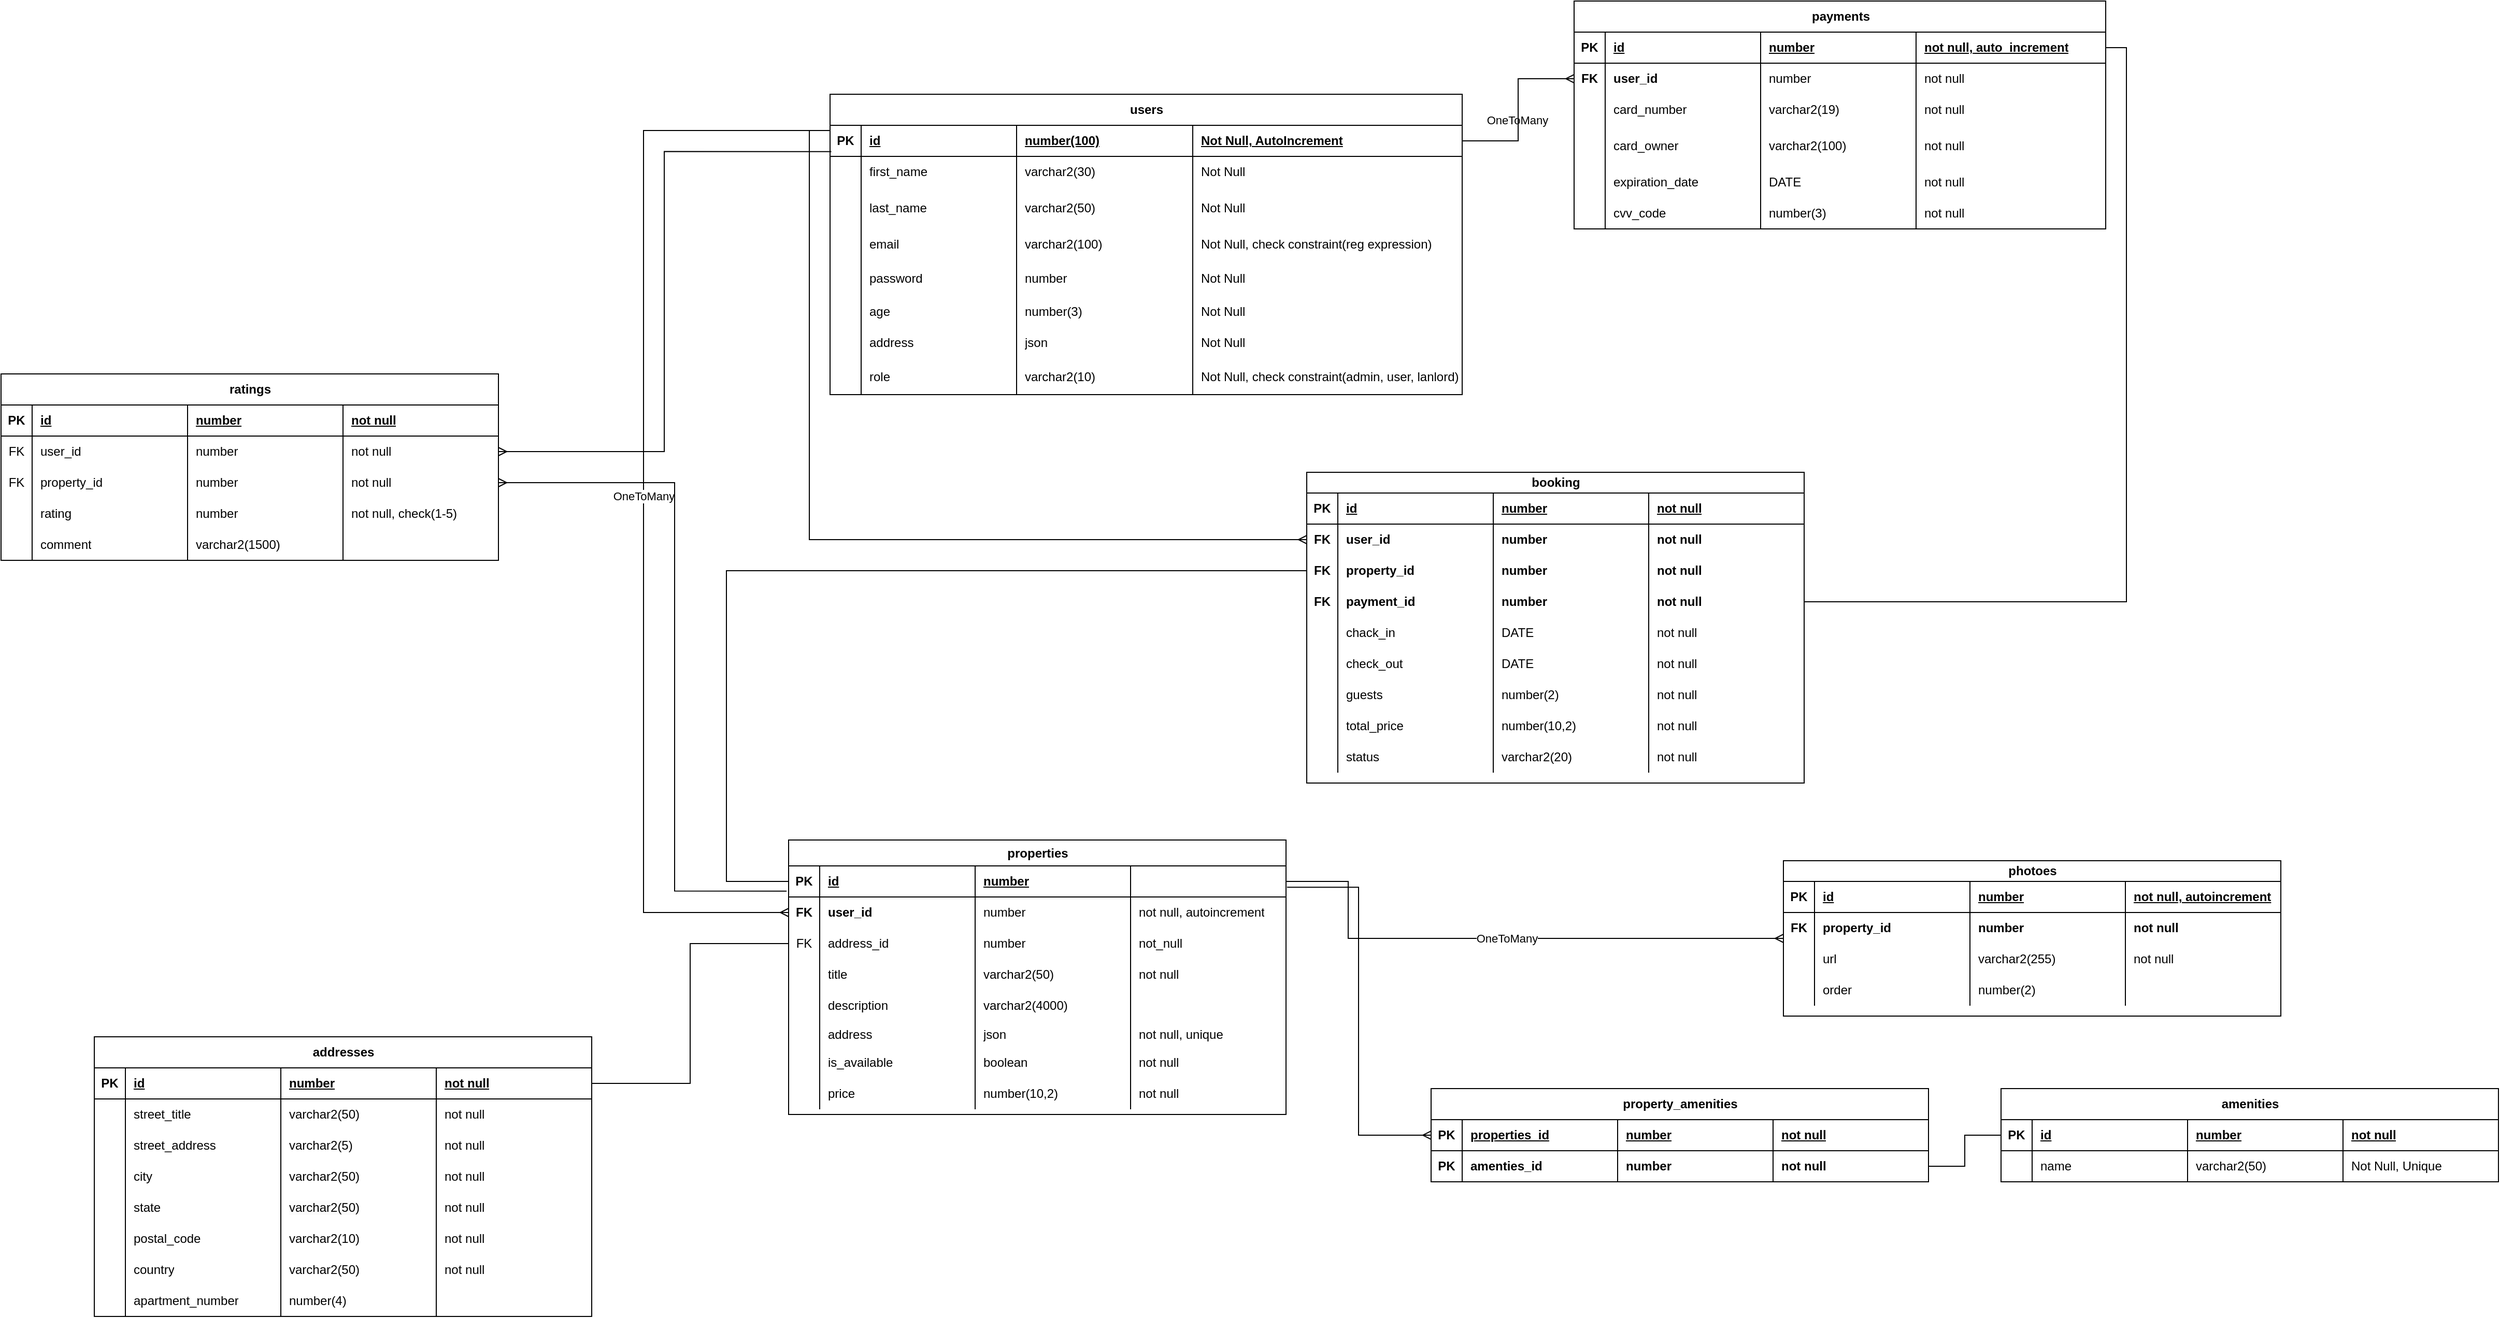 <mxfile version="24.4.9" type="device" pages="6">
  <diagram name="Страница — 1" id="0KsYEl8dIQwIwWZsYTj_">
    <mxGraphModel dx="6538" dy="2504" grid="1" gridSize="10" guides="1" tooltips="1" connect="1" arrows="1" fold="1" page="1" pageScale="1" pageWidth="827" pageHeight="1169" math="0" shadow="0">
      <root>
        <mxCell id="0" />
        <mxCell id="1" parent="0" />
        <mxCell id="-88Ag74bIDVbvcWg1XQe-5" value="users" style="shape=table;startSize=30;container=1;collapsible=1;childLayout=tableLayout;fixedRows=1;rowLines=0;fontStyle=1;align=center;resizeLast=1;html=1;labelBackgroundColor=none;" parent="1" vertex="1">
          <mxGeometry x="-220" y="220" width="610" height="290" as="geometry">
            <mxRectangle x="20" y="30" width="70" height="30" as="alternateBounds" />
          </mxGeometry>
        </mxCell>
        <mxCell id="-88Ag74bIDVbvcWg1XQe-6" value="" style="shape=tableRow;horizontal=0;startSize=0;swimlaneHead=0;swimlaneBody=0;fillColor=none;collapsible=0;dropTarget=0;points=[[0,0.5],[1,0.5]];portConstraint=eastwest;top=0;left=0;right=0;bottom=1;labelBackgroundColor=none;" parent="-88Ag74bIDVbvcWg1XQe-5" vertex="1">
          <mxGeometry y="30" width="610" height="30" as="geometry" />
        </mxCell>
        <mxCell id="-88Ag74bIDVbvcWg1XQe-7" value="PK" style="shape=partialRectangle;connectable=0;fillColor=none;top=0;left=0;bottom=0;right=0;fontStyle=1;overflow=hidden;whiteSpace=wrap;html=1;labelBackgroundColor=none;" parent="-88Ag74bIDVbvcWg1XQe-6" vertex="1">
          <mxGeometry width="30" height="30" as="geometry">
            <mxRectangle width="30" height="30" as="alternateBounds" />
          </mxGeometry>
        </mxCell>
        <mxCell id="-88Ag74bIDVbvcWg1XQe-8" value="id" style="shape=partialRectangle;connectable=0;fillColor=none;top=0;left=0;bottom=0;right=0;align=left;spacingLeft=6;fontStyle=5;overflow=hidden;whiteSpace=wrap;html=1;labelBackgroundColor=none;" parent="-88Ag74bIDVbvcWg1XQe-6" vertex="1">
          <mxGeometry x="30" width="150" height="30" as="geometry">
            <mxRectangle width="150" height="30" as="alternateBounds" />
          </mxGeometry>
        </mxCell>
        <mxCell id="5R-qNLq8XeGU35vNKel3-5" value="number(100)" style="shape=partialRectangle;connectable=0;fillColor=none;top=0;left=0;bottom=0;right=0;align=left;spacingLeft=6;fontStyle=5;overflow=hidden;whiteSpace=wrap;html=1;labelBackgroundColor=none;" parent="-88Ag74bIDVbvcWg1XQe-6" vertex="1">
          <mxGeometry x="180" width="170" height="30" as="geometry">
            <mxRectangle width="170" height="30" as="alternateBounds" />
          </mxGeometry>
        </mxCell>
        <mxCell id="5R-qNLq8XeGU35vNKel3-117" value="Not Null, AutoIncrement" style="shape=partialRectangle;connectable=0;fillColor=none;top=0;left=0;bottom=0;right=0;align=left;spacingLeft=6;fontStyle=5;overflow=hidden;whiteSpace=wrap;html=1;labelBackgroundColor=none;" parent="-88Ag74bIDVbvcWg1XQe-6" vertex="1">
          <mxGeometry x="350" width="260" height="30" as="geometry">
            <mxRectangle width="260" height="30" as="alternateBounds" />
          </mxGeometry>
        </mxCell>
        <mxCell id="-88Ag74bIDVbvcWg1XQe-12" value="" style="shape=tableRow;horizontal=0;startSize=0;swimlaneHead=0;swimlaneBody=0;fillColor=none;collapsible=0;dropTarget=0;points=[[0,0.5],[1,0.5]];portConstraint=eastwest;top=0;left=0;right=0;bottom=0;labelBackgroundColor=none;" parent="-88Ag74bIDVbvcWg1XQe-5" vertex="1">
          <mxGeometry y="60" width="610" height="30" as="geometry" />
        </mxCell>
        <mxCell id="-88Ag74bIDVbvcWg1XQe-13" value="" style="shape=partialRectangle;connectable=0;fillColor=none;top=0;left=0;bottom=0;right=0;editable=1;overflow=hidden;whiteSpace=wrap;html=1;labelBackgroundColor=none;" parent="-88Ag74bIDVbvcWg1XQe-12" vertex="1">
          <mxGeometry width="30" height="30" as="geometry">
            <mxRectangle width="30" height="30" as="alternateBounds" />
          </mxGeometry>
        </mxCell>
        <mxCell id="-88Ag74bIDVbvcWg1XQe-14" value="first_name" style="shape=partialRectangle;connectable=0;fillColor=none;top=0;left=0;bottom=0;right=0;align=left;spacingLeft=6;overflow=hidden;whiteSpace=wrap;html=1;labelBackgroundColor=none;" parent="-88Ag74bIDVbvcWg1XQe-12" vertex="1">
          <mxGeometry x="30" width="150" height="30" as="geometry">
            <mxRectangle width="150" height="30" as="alternateBounds" />
          </mxGeometry>
        </mxCell>
        <mxCell id="5R-qNLq8XeGU35vNKel3-7" value="varchar2(30)" style="shape=partialRectangle;connectable=0;fillColor=none;top=0;left=0;bottom=0;right=0;align=left;spacingLeft=6;overflow=hidden;whiteSpace=wrap;html=1;labelBackgroundColor=none;" parent="-88Ag74bIDVbvcWg1XQe-12" vertex="1">
          <mxGeometry x="180" width="170" height="30" as="geometry">
            <mxRectangle width="170" height="30" as="alternateBounds" />
          </mxGeometry>
        </mxCell>
        <mxCell id="5R-qNLq8XeGU35vNKel3-118" value="Not Null" style="shape=partialRectangle;connectable=0;fillColor=none;top=0;left=0;bottom=0;right=0;align=left;spacingLeft=6;overflow=hidden;whiteSpace=wrap;html=1;labelBackgroundColor=none;" parent="-88Ag74bIDVbvcWg1XQe-12" vertex="1">
          <mxGeometry x="350" width="260" height="30" as="geometry">
            <mxRectangle width="260" height="30" as="alternateBounds" />
          </mxGeometry>
        </mxCell>
        <mxCell id="-88Ag74bIDVbvcWg1XQe-15" value="" style="shape=tableRow;horizontal=0;startSize=0;swimlaneHead=0;swimlaneBody=0;fillColor=none;collapsible=0;dropTarget=0;points=[[0,0.5],[1,0.5]];portConstraint=eastwest;top=0;left=0;right=0;bottom=0;labelBackgroundColor=none;" parent="-88Ag74bIDVbvcWg1XQe-5" vertex="1">
          <mxGeometry y="90" width="610" height="40" as="geometry" />
        </mxCell>
        <mxCell id="-88Ag74bIDVbvcWg1XQe-16" value="" style="shape=partialRectangle;connectable=0;fillColor=none;top=0;left=0;bottom=0;right=0;editable=1;overflow=hidden;whiteSpace=wrap;html=1;labelBackgroundColor=none;" parent="-88Ag74bIDVbvcWg1XQe-15" vertex="1">
          <mxGeometry width="30" height="40" as="geometry">
            <mxRectangle width="30" height="40" as="alternateBounds" />
          </mxGeometry>
        </mxCell>
        <mxCell id="-88Ag74bIDVbvcWg1XQe-17" value="last_name" style="shape=partialRectangle;connectable=0;fillColor=none;top=0;left=0;bottom=0;right=0;align=left;spacingLeft=6;overflow=hidden;whiteSpace=wrap;html=1;labelBackgroundColor=none;" parent="-88Ag74bIDVbvcWg1XQe-15" vertex="1">
          <mxGeometry x="30" width="150" height="40" as="geometry">
            <mxRectangle width="150" height="40" as="alternateBounds" />
          </mxGeometry>
        </mxCell>
        <mxCell id="5R-qNLq8XeGU35vNKel3-8" value="varchar2(50)" style="shape=partialRectangle;connectable=0;fillColor=none;top=0;left=0;bottom=0;right=0;align=left;spacingLeft=6;overflow=hidden;whiteSpace=wrap;html=1;labelBackgroundColor=none;" parent="-88Ag74bIDVbvcWg1XQe-15" vertex="1">
          <mxGeometry x="180" width="170" height="40" as="geometry">
            <mxRectangle width="170" height="40" as="alternateBounds" />
          </mxGeometry>
        </mxCell>
        <mxCell id="5R-qNLq8XeGU35vNKel3-119" value="Not Null" style="shape=partialRectangle;connectable=0;fillColor=none;top=0;left=0;bottom=0;right=0;align=left;spacingLeft=6;overflow=hidden;whiteSpace=wrap;html=1;labelBackgroundColor=none;" parent="-88Ag74bIDVbvcWg1XQe-15" vertex="1">
          <mxGeometry x="350" width="260" height="40" as="geometry">
            <mxRectangle width="260" height="40" as="alternateBounds" />
          </mxGeometry>
        </mxCell>
        <mxCell id="-88Ag74bIDVbvcWg1XQe-23" style="shape=tableRow;horizontal=0;startSize=0;swimlaneHead=0;swimlaneBody=0;fillColor=none;collapsible=0;dropTarget=0;points=[[0,0.5],[1,0.5]];portConstraint=eastwest;top=0;left=0;right=0;bottom=0;labelBackgroundColor=none;" parent="-88Ag74bIDVbvcWg1XQe-5" vertex="1">
          <mxGeometry y="130" width="610" height="30" as="geometry" />
        </mxCell>
        <mxCell id="-88Ag74bIDVbvcWg1XQe-24" style="shape=partialRectangle;connectable=0;fillColor=none;top=0;left=0;bottom=0;right=0;editable=1;overflow=hidden;whiteSpace=wrap;html=1;labelBackgroundColor=none;" parent="-88Ag74bIDVbvcWg1XQe-23" vertex="1">
          <mxGeometry width="30" height="30" as="geometry">
            <mxRectangle width="30" height="30" as="alternateBounds" />
          </mxGeometry>
        </mxCell>
        <mxCell id="-88Ag74bIDVbvcWg1XQe-25" value="email" style="shape=partialRectangle;connectable=0;fillColor=none;top=0;left=0;bottom=0;right=0;align=left;spacingLeft=6;overflow=hidden;whiteSpace=wrap;html=1;labelBackgroundColor=none;" parent="-88Ag74bIDVbvcWg1XQe-23" vertex="1">
          <mxGeometry x="30" width="150" height="30" as="geometry">
            <mxRectangle width="150" height="30" as="alternateBounds" />
          </mxGeometry>
        </mxCell>
        <mxCell id="5R-qNLq8XeGU35vNKel3-9" value="varchar2(100)" style="shape=partialRectangle;connectable=0;fillColor=none;top=0;left=0;bottom=0;right=0;align=left;spacingLeft=6;overflow=hidden;whiteSpace=wrap;html=1;labelBackgroundColor=none;" parent="-88Ag74bIDVbvcWg1XQe-23" vertex="1">
          <mxGeometry x="180" width="170" height="30" as="geometry">
            <mxRectangle width="170" height="30" as="alternateBounds" />
          </mxGeometry>
        </mxCell>
        <mxCell id="5R-qNLq8XeGU35vNKel3-120" value="Not Null, check constraint(reg expression)" style="shape=partialRectangle;connectable=0;fillColor=none;top=0;left=0;bottom=0;right=0;align=left;spacingLeft=6;overflow=hidden;whiteSpace=wrap;html=1;labelBackgroundColor=none;" parent="-88Ag74bIDVbvcWg1XQe-23" vertex="1">
          <mxGeometry x="350" width="260" height="30" as="geometry">
            <mxRectangle width="260" height="30" as="alternateBounds" />
          </mxGeometry>
        </mxCell>
        <mxCell id="-88Ag74bIDVbvcWg1XQe-32" style="shape=tableRow;horizontal=0;startSize=0;swimlaneHead=0;swimlaneBody=0;fillColor=none;collapsible=0;dropTarget=0;points=[[0,0.5],[1,0.5]];portConstraint=eastwest;top=0;left=0;right=0;bottom=0;labelBackgroundColor=none;" parent="-88Ag74bIDVbvcWg1XQe-5" vertex="1">
          <mxGeometry y="160" width="610" height="35" as="geometry" />
        </mxCell>
        <mxCell id="-88Ag74bIDVbvcWg1XQe-33" style="shape=partialRectangle;connectable=0;fillColor=none;top=0;left=0;bottom=0;right=0;editable=1;overflow=hidden;whiteSpace=wrap;html=1;labelBackgroundColor=none;" parent="-88Ag74bIDVbvcWg1XQe-32" vertex="1">
          <mxGeometry width="30" height="35" as="geometry">
            <mxRectangle width="30" height="35" as="alternateBounds" />
          </mxGeometry>
        </mxCell>
        <mxCell id="-88Ag74bIDVbvcWg1XQe-34" value="password" style="shape=partialRectangle;connectable=0;fillColor=none;top=0;left=0;bottom=0;right=0;align=left;spacingLeft=6;overflow=hidden;whiteSpace=wrap;html=1;labelBackgroundColor=none;" parent="-88Ag74bIDVbvcWg1XQe-32" vertex="1">
          <mxGeometry x="30" width="150" height="35" as="geometry">
            <mxRectangle width="150" height="35" as="alternateBounds" />
          </mxGeometry>
        </mxCell>
        <mxCell id="5R-qNLq8XeGU35vNKel3-10" value="number" style="shape=partialRectangle;connectable=0;fillColor=none;top=0;left=0;bottom=0;right=0;align=left;spacingLeft=6;overflow=hidden;whiteSpace=wrap;html=1;labelBackgroundColor=none;" parent="-88Ag74bIDVbvcWg1XQe-32" vertex="1">
          <mxGeometry x="180" width="170" height="35" as="geometry">
            <mxRectangle width="170" height="35" as="alternateBounds" />
          </mxGeometry>
        </mxCell>
        <mxCell id="5R-qNLq8XeGU35vNKel3-121" value="Not Null" style="shape=partialRectangle;connectable=0;fillColor=none;top=0;left=0;bottom=0;right=0;align=left;spacingLeft=6;overflow=hidden;whiteSpace=wrap;html=1;labelBackgroundColor=none;" parent="-88Ag74bIDVbvcWg1XQe-32" vertex="1">
          <mxGeometry x="350" width="260" height="35" as="geometry">
            <mxRectangle width="260" height="35" as="alternateBounds" />
          </mxGeometry>
        </mxCell>
        <mxCell id="-88Ag74bIDVbvcWg1XQe-26" style="shape=tableRow;horizontal=0;startSize=0;swimlaneHead=0;swimlaneBody=0;fillColor=none;collapsible=0;dropTarget=0;points=[[0,0.5],[1,0.5]];portConstraint=eastwest;top=0;left=0;right=0;bottom=0;labelBackgroundColor=none;" parent="-88Ag74bIDVbvcWg1XQe-5" vertex="1">
          <mxGeometry y="195" width="610" height="30" as="geometry" />
        </mxCell>
        <mxCell id="-88Ag74bIDVbvcWg1XQe-27" style="shape=partialRectangle;connectable=0;fillColor=none;top=0;left=0;bottom=0;right=0;editable=1;overflow=hidden;whiteSpace=wrap;html=1;labelBackgroundColor=none;" parent="-88Ag74bIDVbvcWg1XQe-26" vertex="1">
          <mxGeometry width="30" height="30" as="geometry">
            <mxRectangle width="30" height="30" as="alternateBounds" />
          </mxGeometry>
        </mxCell>
        <mxCell id="-88Ag74bIDVbvcWg1XQe-28" value="age" style="shape=partialRectangle;connectable=0;fillColor=none;top=0;left=0;bottom=0;right=0;align=left;spacingLeft=6;overflow=hidden;whiteSpace=wrap;html=1;labelBackgroundColor=none;" parent="-88Ag74bIDVbvcWg1XQe-26" vertex="1">
          <mxGeometry x="30" width="150" height="30" as="geometry">
            <mxRectangle width="150" height="30" as="alternateBounds" />
          </mxGeometry>
        </mxCell>
        <mxCell id="5R-qNLq8XeGU35vNKel3-11" value="number(3)" style="shape=partialRectangle;connectable=0;fillColor=none;top=0;left=0;bottom=0;right=0;align=left;spacingLeft=6;overflow=hidden;whiteSpace=wrap;html=1;labelBackgroundColor=none;" parent="-88Ag74bIDVbvcWg1XQe-26" vertex="1">
          <mxGeometry x="180" width="170" height="30" as="geometry">
            <mxRectangle width="170" height="30" as="alternateBounds" />
          </mxGeometry>
        </mxCell>
        <mxCell id="5R-qNLq8XeGU35vNKel3-122" value="Not Null" style="shape=partialRectangle;connectable=0;fillColor=none;top=0;left=0;bottom=0;right=0;align=left;spacingLeft=6;overflow=hidden;whiteSpace=wrap;html=1;labelBackgroundColor=none;" parent="-88Ag74bIDVbvcWg1XQe-26" vertex="1">
          <mxGeometry x="350" width="260" height="30" as="geometry">
            <mxRectangle width="260" height="30" as="alternateBounds" />
          </mxGeometry>
        </mxCell>
        <mxCell id="-88Ag74bIDVbvcWg1XQe-29" style="shape=tableRow;horizontal=0;startSize=0;swimlaneHead=0;swimlaneBody=0;fillColor=none;collapsible=0;dropTarget=0;points=[[0,0.5],[1,0.5]];portConstraint=eastwest;top=0;left=0;right=0;bottom=0;labelBackgroundColor=none;" parent="-88Ag74bIDVbvcWg1XQe-5" vertex="1">
          <mxGeometry y="225" width="610" height="30" as="geometry" />
        </mxCell>
        <mxCell id="-88Ag74bIDVbvcWg1XQe-30" style="shape=partialRectangle;connectable=0;fillColor=none;top=0;left=0;bottom=0;right=0;editable=1;overflow=hidden;whiteSpace=wrap;html=1;labelBackgroundColor=none;" parent="-88Ag74bIDVbvcWg1XQe-29" vertex="1">
          <mxGeometry width="30" height="30" as="geometry">
            <mxRectangle width="30" height="30" as="alternateBounds" />
          </mxGeometry>
        </mxCell>
        <mxCell id="-88Ag74bIDVbvcWg1XQe-31" value="address" style="shape=partialRectangle;connectable=0;fillColor=none;top=0;left=0;bottom=0;right=0;align=left;spacingLeft=6;overflow=hidden;whiteSpace=wrap;html=1;labelBackgroundColor=none;" parent="-88Ag74bIDVbvcWg1XQe-29" vertex="1">
          <mxGeometry x="30" width="150" height="30" as="geometry">
            <mxRectangle width="150" height="30" as="alternateBounds" />
          </mxGeometry>
        </mxCell>
        <mxCell id="5R-qNLq8XeGU35vNKel3-12" value="json" style="shape=partialRectangle;connectable=0;fillColor=none;top=0;left=0;bottom=0;right=0;align=left;spacingLeft=6;overflow=hidden;whiteSpace=wrap;html=1;labelBackgroundColor=none;" parent="-88Ag74bIDVbvcWg1XQe-29" vertex="1">
          <mxGeometry x="180" width="170" height="30" as="geometry">
            <mxRectangle width="170" height="30" as="alternateBounds" />
          </mxGeometry>
        </mxCell>
        <mxCell id="5R-qNLq8XeGU35vNKel3-123" value="Not Null" style="shape=partialRectangle;connectable=0;fillColor=none;top=0;left=0;bottom=0;right=0;align=left;spacingLeft=6;overflow=hidden;whiteSpace=wrap;html=1;labelBackgroundColor=none;" parent="-88Ag74bIDVbvcWg1XQe-29" vertex="1">
          <mxGeometry x="350" width="260" height="30" as="geometry">
            <mxRectangle width="260" height="30" as="alternateBounds" />
          </mxGeometry>
        </mxCell>
        <mxCell id="-88Ag74bIDVbvcWg1XQe-56" style="shape=tableRow;horizontal=0;startSize=0;swimlaneHead=0;swimlaneBody=0;fillColor=none;collapsible=0;dropTarget=0;points=[[0,0.5],[1,0.5]];portConstraint=eastwest;top=0;left=0;right=0;bottom=0;labelBackgroundColor=none;" parent="-88Ag74bIDVbvcWg1XQe-5" vertex="1">
          <mxGeometry y="255" width="610" height="35" as="geometry" />
        </mxCell>
        <mxCell id="-88Ag74bIDVbvcWg1XQe-57" style="shape=partialRectangle;connectable=0;fillColor=none;top=0;left=0;bottom=0;right=0;editable=1;overflow=hidden;whiteSpace=wrap;html=1;labelBackgroundColor=none;" parent="-88Ag74bIDVbvcWg1XQe-56" vertex="1">
          <mxGeometry width="30" height="35" as="geometry">
            <mxRectangle width="30" height="35" as="alternateBounds" />
          </mxGeometry>
        </mxCell>
        <mxCell id="-88Ag74bIDVbvcWg1XQe-58" value="role" style="shape=partialRectangle;connectable=0;fillColor=none;top=0;left=0;bottom=0;right=0;align=left;spacingLeft=6;overflow=hidden;whiteSpace=wrap;html=1;labelBackgroundColor=none;" parent="-88Ag74bIDVbvcWg1XQe-56" vertex="1">
          <mxGeometry x="30" width="150" height="35" as="geometry">
            <mxRectangle width="150" height="35" as="alternateBounds" />
          </mxGeometry>
        </mxCell>
        <mxCell id="5R-qNLq8XeGU35vNKel3-13" value="varchar2(10)" style="shape=partialRectangle;connectable=0;fillColor=none;top=0;left=0;bottom=0;right=0;align=left;spacingLeft=6;overflow=hidden;whiteSpace=wrap;html=1;labelBackgroundColor=none;" parent="-88Ag74bIDVbvcWg1XQe-56" vertex="1">
          <mxGeometry x="180" width="170" height="35" as="geometry">
            <mxRectangle width="170" height="35" as="alternateBounds" />
          </mxGeometry>
        </mxCell>
        <mxCell id="5R-qNLq8XeGU35vNKel3-124" value="Not Null, check constraint(admin, user, lanlord)" style="shape=partialRectangle;connectable=0;fillColor=none;top=0;left=0;bottom=0;right=0;align=left;spacingLeft=6;overflow=hidden;whiteSpace=wrap;html=1;labelBackgroundColor=none;" parent="-88Ag74bIDVbvcWg1XQe-56" vertex="1">
          <mxGeometry x="350" width="260" height="35" as="geometry">
            <mxRectangle width="260" height="35" as="alternateBounds" />
          </mxGeometry>
        </mxCell>
        <mxCell id="-88Ag74bIDVbvcWg1XQe-35" value="payments" style="shape=table;startSize=30;container=1;collapsible=1;childLayout=tableLayout;fixedRows=1;rowLines=0;fontStyle=1;align=center;resizeLast=1;html=1;labelBackgroundColor=none;" parent="1" vertex="1">
          <mxGeometry x="498" y="130" width="513" height="220" as="geometry" />
        </mxCell>
        <mxCell id="-88Ag74bIDVbvcWg1XQe-36" value="" style="shape=tableRow;horizontal=0;startSize=0;swimlaneHead=0;swimlaneBody=0;fillColor=none;collapsible=0;dropTarget=0;points=[[0,0.5],[1,0.5]];portConstraint=eastwest;top=0;left=0;right=0;bottom=1;labelBackgroundColor=none;" parent="-88Ag74bIDVbvcWg1XQe-35" vertex="1">
          <mxGeometry y="30" width="513" height="30" as="geometry" />
        </mxCell>
        <mxCell id="-88Ag74bIDVbvcWg1XQe-37" value="PK" style="shape=partialRectangle;connectable=0;fillColor=none;top=0;left=0;bottom=0;right=0;fontStyle=1;overflow=hidden;whiteSpace=wrap;html=1;labelBackgroundColor=none;" parent="-88Ag74bIDVbvcWg1XQe-36" vertex="1">
          <mxGeometry width="30" height="30" as="geometry">
            <mxRectangle width="30" height="30" as="alternateBounds" />
          </mxGeometry>
        </mxCell>
        <mxCell id="-88Ag74bIDVbvcWg1XQe-38" value="id" style="shape=partialRectangle;connectable=0;fillColor=none;top=0;left=0;bottom=0;right=0;align=left;spacingLeft=6;fontStyle=5;overflow=hidden;whiteSpace=wrap;html=1;labelBackgroundColor=none;" parent="-88Ag74bIDVbvcWg1XQe-36" vertex="1">
          <mxGeometry x="30" width="150" height="30" as="geometry">
            <mxRectangle width="150" height="30" as="alternateBounds" />
          </mxGeometry>
        </mxCell>
        <mxCell id="5R-qNLq8XeGU35vNKel3-14" value="number" style="shape=partialRectangle;connectable=0;fillColor=none;top=0;left=0;bottom=0;right=0;align=left;spacingLeft=6;fontStyle=5;overflow=hidden;whiteSpace=wrap;html=1;labelBackgroundColor=none;" parent="-88Ag74bIDVbvcWg1XQe-36" vertex="1">
          <mxGeometry x="180" width="150" height="30" as="geometry">
            <mxRectangle width="150" height="30" as="alternateBounds" />
          </mxGeometry>
        </mxCell>
        <mxCell id="5R-qNLq8XeGU35vNKel3-127" value="not null, auto_increment" style="shape=partialRectangle;connectable=0;fillColor=none;top=0;left=0;bottom=0;right=0;align=left;spacingLeft=6;fontStyle=5;overflow=hidden;whiteSpace=wrap;html=1;labelBackgroundColor=none;" parent="-88Ag74bIDVbvcWg1XQe-36" vertex="1">
          <mxGeometry x="330" width="183" height="30" as="geometry">
            <mxRectangle width="183" height="30" as="alternateBounds" />
          </mxGeometry>
        </mxCell>
        <mxCell id="-88Ag74bIDVbvcWg1XQe-39" value="" style="shape=tableRow;horizontal=0;startSize=0;swimlaneHead=0;swimlaneBody=0;fillColor=none;collapsible=0;dropTarget=0;points=[[0,0.5],[1,0.5]];portConstraint=eastwest;top=0;left=0;right=0;bottom=0;labelBackgroundColor=none;" parent="-88Ag74bIDVbvcWg1XQe-35" vertex="1">
          <mxGeometry y="60" width="513" height="30" as="geometry" />
        </mxCell>
        <mxCell id="-88Ag74bIDVbvcWg1XQe-40" value="&lt;b&gt;FK&lt;/b&gt;" style="shape=partialRectangle;connectable=0;fillColor=none;top=0;left=0;bottom=0;right=0;editable=1;overflow=hidden;whiteSpace=wrap;html=1;labelBackgroundColor=none;" parent="-88Ag74bIDVbvcWg1XQe-39" vertex="1">
          <mxGeometry width="30" height="30" as="geometry">
            <mxRectangle width="30" height="30" as="alternateBounds" />
          </mxGeometry>
        </mxCell>
        <mxCell id="-88Ag74bIDVbvcWg1XQe-41" value="&lt;b&gt;user_id&lt;/b&gt;" style="shape=partialRectangle;connectable=0;fillColor=none;top=0;left=0;bottom=0;right=0;align=left;spacingLeft=6;overflow=hidden;whiteSpace=wrap;html=1;labelBackgroundColor=none;" parent="-88Ag74bIDVbvcWg1XQe-39" vertex="1">
          <mxGeometry x="30" width="150" height="30" as="geometry">
            <mxRectangle width="150" height="30" as="alternateBounds" />
          </mxGeometry>
        </mxCell>
        <mxCell id="5R-qNLq8XeGU35vNKel3-15" value="number" style="shape=partialRectangle;connectable=0;fillColor=none;top=0;left=0;bottom=0;right=0;align=left;spacingLeft=6;overflow=hidden;whiteSpace=wrap;html=1;labelBackgroundColor=none;" parent="-88Ag74bIDVbvcWg1XQe-39" vertex="1">
          <mxGeometry x="180" width="150" height="30" as="geometry">
            <mxRectangle width="150" height="30" as="alternateBounds" />
          </mxGeometry>
        </mxCell>
        <mxCell id="5R-qNLq8XeGU35vNKel3-128" value="not null" style="shape=partialRectangle;connectable=0;fillColor=none;top=0;left=0;bottom=0;right=0;align=left;spacingLeft=6;overflow=hidden;whiteSpace=wrap;html=1;labelBackgroundColor=none;" parent="-88Ag74bIDVbvcWg1XQe-39" vertex="1">
          <mxGeometry x="330" width="183" height="30" as="geometry">
            <mxRectangle width="183" height="30" as="alternateBounds" />
          </mxGeometry>
        </mxCell>
        <mxCell id="-88Ag74bIDVbvcWg1XQe-42" value="" style="shape=tableRow;horizontal=0;startSize=0;swimlaneHead=0;swimlaneBody=0;fillColor=none;collapsible=0;dropTarget=0;points=[[0,0.5],[1,0.5]];portConstraint=eastwest;top=0;left=0;right=0;bottom=0;labelBackgroundColor=none;" parent="-88Ag74bIDVbvcWg1XQe-35" vertex="1">
          <mxGeometry y="90" width="513" height="30" as="geometry" />
        </mxCell>
        <mxCell id="-88Ag74bIDVbvcWg1XQe-43" value="" style="shape=partialRectangle;connectable=0;fillColor=none;top=0;left=0;bottom=0;right=0;editable=1;overflow=hidden;whiteSpace=wrap;html=1;labelBackgroundColor=none;" parent="-88Ag74bIDVbvcWg1XQe-42" vertex="1">
          <mxGeometry width="30" height="30" as="geometry">
            <mxRectangle width="30" height="30" as="alternateBounds" />
          </mxGeometry>
        </mxCell>
        <mxCell id="-88Ag74bIDVbvcWg1XQe-44" value="card_number" style="shape=partialRectangle;connectable=0;fillColor=none;top=0;left=0;bottom=0;right=0;align=left;spacingLeft=6;overflow=hidden;whiteSpace=wrap;html=1;labelBackgroundColor=none;" parent="-88Ag74bIDVbvcWg1XQe-42" vertex="1">
          <mxGeometry x="30" width="150" height="30" as="geometry">
            <mxRectangle width="150" height="30" as="alternateBounds" />
          </mxGeometry>
        </mxCell>
        <mxCell id="5R-qNLq8XeGU35vNKel3-16" value="varchar2(19)" style="shape=partialRectangle;connectable=0;fillColor=none;top=0;left=0;bottom=0;right=0;align=left;spacingLeft=6;overflow=hidden;whiteSpace=wrap;html=1;labelBackgroundColor=none;" parent="-88Ag74bIDVbvcWg1XQe-42" vertex="1">
          <mxGeometry x="180" width="150" height="30" as="geometry">
            <mxRectangle width="150" height="30" as="alternateBounds" />
          </mxGeometry>
        </mxCell>
        <mxCell id="5R-qNLq8XeGU35vNKel3-129" value="not null" style="shape=partialRectangle;connectable=0;fillColor=none;top=0;left=0;bottom=0;right=0;align=left;spacingLeft=6;overflow=hidden;whiteSpace=wrap;html=1;labelBackgroundColor=none;" parent="-88Ag74bIDVbvcWg1XQe-42" vertex="1">
          <mxGeometry x="330" width="183" height="30" as="geometry">
            <mxRectangle width="183" height="30" as="alternateBounds" />
          </mxGeometry>
        </mxCell>
        <mxCell id="-88Ag74bIDVbvcWg1XQe-45" value="" style="shape=tableRow;horizontal=0;startSize=0;swimlaneHead=0;swimlaneBody=0;fillColor=none;collapsible=0;dropTarget=0;points=[[0,0.5],[1,0.5]];portConstraint=eastwest;top=0;left=0;right=0;bottom=0;labelBackgroundColor=none;" parent="-88Ag74bIDVbvcWg1XQe-35" vertex="1">
          <mxGeometry y="120" width="513" height="40" as="geometry" />
        </mxCell>
        <mxCell id="-88Ag74bIDVbvcWg1XQe-46" value="" style="shape=partialRectangle;connectable=0;fillColor=none;top=0;left=0;bottom=0;right=0;editable=1;overflow=hidden;whiteSpace=wrap;html=1;labelBackgroundColor=none;" parent="-88Ag74bIDVbvcWg1XQe-45" vertex="1">
          <mxGeometry width="30" height="40" as="geometry">
            <mxRectangle width="30" height="40" as="alternateBounds" />
          </mxGeometry>
        </mxCell>
        <mxCell id="-88Ag74bIDVbvcWg1XQe-47" value="card_owner" style="shape=partialRectangle;connectable=0;fillColor=none;top=0;left=0;bottom=0;right=0;align=left;spacingLeft=6;overflow=hidden;whiteSpace=wrap;html=1;labelBackgroundColor=none;" parent="-88Ag74bIDVbvcWg1XQe-45" vertex="1">
          <mxGeometry x="30" width="150" height="40" as="geometry">
            <mxRectangle width="150" height="40" as="alternateBounds" />
          </mxGeometry>
        </mxCell>
        <mxCell id="5R-qNLq8XeGU35vNKel3-17" value="varchar2(100)" style="shape=partialRectangle;connectable=0;fillColor=none;top=0;left=0;bottom=0;right=0;align=left;spacingLeft=6;overflow=hidden;whiteSpace=wrap;html=1;labelBackgroundColor=none;" parent="-88Ag74bIDVbvcWg1XQe-45" vertex="1">
          <mxGeometry x="180" width="150" height="40" as="geometry">
            <mxRectangle width="150" height="40" as="alternateBounds" />
          </mxGeometry>
        </mxCell>
        <mxCell id="5R-qNLq8XeGU35vNKel3-130" value="not null" style="shape=partialRectangle;connectable=0;fillColor=none;top=0;left=0;bottom=0;right=0;align=left;spacingLeft=6;overflow=hidden;whiteSpace=wrap;html=1;labelBackgroundColor=none;" parent="-88Ag74bIDVbvcWg1XQe-45" vertex="1">
          <mxGeometry x="330" width="183" height="40" as="geometry">
            <mxRectangle width="183" height="40" as="alternateBounds" />
          </mxGeometry>
        </mxCell>
        <mxCell id="-88Ag74bIDVbvcWg1XQe-48" style="shape=tableRow;horizontal=0;startSize=0;swimlaneHead=0;swimlaneBody=0;fillColor=none;collapsible=0;dropTarget=0;points=[[0,0.5],[1,0.5]];portConstraint=eastwest;top=0;left=0;right=0;bottom=0;labelBackgroundColor=none;" parent="-88Ag74bIDVbvcWg1XQe-35" vertex="1">
          <mxGeometry y="160" width="513" height="30" as="geometry" />
        </mxCell>
        <mxCell id="-88Ag74bIDVbvcWg1XQe-49" style="shape=partialRectangle;connectable=0;fillColor=none;top=0;left=0;bottom=0;right=0;editable=1;overflow=hidden;whiteSpace=wrap;html=1;labelBackgroundColor=none;" parent="-88Ag74bIDVbvcWg1XQe-48" vertex="1">
          <mxGeometry width="30" height="30" as="geometry">
            <mxRectangle width="30" height="30" as="alternateBounds" />
          </mxGeometry>
        </mxCell>
        <mxCell id="-88Ag74bIDVbvcWg1XQe-50" value="expiration_date" style="shape=partialRectangle;connectable=0;fillColor=none;top=0;left=0;bottom=0;right=0;align=left;spacingLeft=6;overflow=hidden;whiteSpace=wrap;html=1;labelBackgroundColor=none;" parent="-88Ag74bIDVbvcWg1XQe-48" vertex="1">
          <mxGeometry x="30" width="150" height="30" as="geometry">
            <mxRectangle width="150" height="30" as="alternateBounds" />
          </mxGeometry>
        </mxCell>
        <mxCell id="5R-qNLq8XeGU35vNKel3-18" value="DATE" style="shape=partialRectangle;connectable=0;fillColor=none;top=0;left=0;bottom=0;right=0;align=left;spacingLeft=6;overflow=hidden;whiteSpace=wrap;html=1;labelBackgroundColor=none;" parent="-88Ag74bIDVbvcWg1XQe-48" vertex="1">
          <mxGeometry x="180" width="150" height="30" as="geometry">
            <mxRectangle width="150" height="30" as="alternateBounds" />
          </mxGeometry>
        </mxCell>
        <mxCell id="5R-qNLq8XeGU35vNKel3-131" value="not null" style="shape=partialRectangle;connectable=0;fillColor=none;top=0;left=0;bottom=0;right=0;align=left;spacingLeft=6;overflow=hidden;whiteSpace=wrap;html=1;labelBackgroundColor=none;" parent="-88Ag74bIDVbvcWg1XQe-48" vertex="1">
          <mxGeometry x="330" width="183" height="30" as="geometry">
            <mxRectangle width="183" height="30" as="alternateBounds" />
          </mxGeometry>
        </mxCell>
        <mxCell id="-88Ag74bIDVbvcWg1XQe-51" style="shape=tableRow;horizontal=0;startSize=0;swimlaneHead=0;swimlaneBody=0;fillColor=none;collapsible=0;dropTarget=0;points=[[0,0.5],[1,0.5]];portConstraint=eastwest;top=0;left=0;right=0;bottom=0;labelBackgroundColor=none;" parent="-88Ag74bIDVbvcWg1XQe-35" vertex="1">
          <mxGeometry y="190" width="513" height="30" as="geometry" />
        </mxCell>
        <mxCell id="-88Ag74bIDVbvcWg1XQe-52" style="shape=partialRectangle;connectable=0;fillColor=none;top=0;left=0;bottom=0;right=0;editable=1;overflow=hidden;whiteSpace=wrap;html=1;labelBackgroundColor=none;" parent="-88Ag74bIDVbvcWg1XQe-51" vertex="1">
          <mxGeometry width="30" height="30" as="geometry">
            <mxRectangle width="30" height="30" as="alternateBounds" />
          </mxGeometry>
        </mxCell>
        <mxCell id="-88Ag74bIDVbvcWg1XQe-53" value="cvv_code" style="shape=partialRectangle;connectable=0;fillColor=none;top=0;left=0;bottom=0;right=0;align=left;spacingLeft=6;overflow=hidden;whiteSpace=wrap;html=1;labelBackgroundColor=none;" parent="-88Ag74bIDVbvcWg1XQe-51" vertex="1">
          <mxGeometry x="30" width="150" height="30" as="geometry">
            <mxRectangle width="150" height="30" as="alternateBounds" />
          </mxGeometry>
        </mxCell>
        <mxCell id="5R-qNLq8XeGU35vNKel3-19" value="number(3)" style="shape=partialRectangle;connectable=0;fillColor=none;top=0;left=0;bottom=0;right=0;align=left;spacingLeft=6;overflow=hidden;whiteSpace=wrap;html=1;labelBackgroundColor=none;" parent="-88Ag74bIDVbvcWg1XQe-51" vertex="1">
          <mxGeometry x="180" width="150" height="30" as="geometry">
            <mxRectangle width="150" height="30" as="alternateBounds" />
          </mxGeometry>
        </mxCell>
        <mxCell id="5R-qNLq8XeGU35vNKel3-132" value="not null" style="shape=partialRectangle;connectable=0;fillColor=none;top=0;left=0;bottom=0;right=0;align=left;spacingLeft=6;overflow=hidden;whiteSpace=wrap;html=1;labelBackgroundColor=none;" parent="-88Ag74bIDVbvcWg1XQe-51" vertex="1">
          <mxGeometry x="330" width="183" height="30" as="geometry">
            <mxRectangle width="183" height="30" as="alternateBounds" />
          </mxGeometry>
        </mxCell>
        <mxCell id="-88Ag74bIDVbvcWg1XQe-55" style="edgeStyle=orthogonalEdgeStyle;rounded=0;orthogonalLoop=1;jettySize=auto;html=1;exitX=1;exitY=0.5;exitDx=0;exitDy=0;endArrow=ERmany;endFill=0;startArrow=none;startFill=0;labelBackgroundColor=none;fontColor=default;" parent="1" source="-88Ag74bIDVbvcWg1XQe-6" target="-88Ag74bIDVbvcWg1XQe-39" edge="1">
          <mxGeometry relative="1" as="geometry" />
        </mxCell>
        <mxCell id="-88Ag74bIDVbvcWg1XQe-74" value="OneToMany" style="edgeLabel;html=1;align=center;verticalAlign=middle;resizable=0;points=[];labelBackgroundColor=none;" parent="-88Ag74bIDVbvcWg1XQe-55" vertex="1" connectable="0">
          <mxGeometry x="-0.119" y="1" relative="1" as="geometry">
            <mxPoint as="offset" />
          </mxGeometry>
        </mxCell>
        <mxCell id="-88Ag74bIDVbvcWg1XQe-59" value="properties" style="shape=table;startSize=25;container=1;collapsible=1;childLayout=tableLayout;fixedRows=1;rowLines=0;fontStyle=1;align=center;resizeLast=1;html=1;labelBackgroundColor=none;" parent="1" vertex="1">
          <mxGeometry x="-260" y="940" width="480" height="265" as="geometry" />
        </mxCell>
        <mxCell id="-88Ag74bIDVbvcWg1XQe-60" value="" style="shape=tableRow;horizontal=0;startSize=0;swimlaneHead=0;swimlaneBody=0;fillColor=none;collapsible=0;dropTarget=0;points=[[0,0.5],[1,0.5]];portConstraint=eastwest;top=0;left=0;right=0;bottom=1;labelBackgroundColor=none;" parent="-88Ag74bIDVbvcWg1XQe-59" vertex="1">
          <mxGeometry y="25" width="480" height="30" as="geometry" />
        </mxCell>
        <mxCell id="-88Ag74bIDVbvcWg1XQe-61" value="PK" style="shape=partialRectangle;connectable=0;fillColor=none;top=0;left=0;bottom=0;right=0;fontStyle=1;overflow=hidden;whiteSpace=wrap;html=1;labelBackgroundColor=none;" parent="-88Ag74bIDVbvcWg1XQe-60" vertex="1">
          <mxGeometry width="30" height="30" as="geometry">
            <mxRectangle width="30" height="30" as="alternateBounds" />
          </mxGeometry>
        </mxCell>
        <mxCell id="-88Ag74bIDVbvcWg1XQe-62" value="id" style="shape=partialRectangle;connectable=0;fillColor=none;top=0;left=0;bottom=0;right=0;align=left;spacingLeft=6;fontStyle=5;overflow=hidden;whiteSpace=wrap;html=1;labelBackgroundColor=none;" parent="-88Ag74bIDVbvcWg1XQe-60" vertex="1">
          <mxGeometry x="30" width="150" height="30" as="geometry">
            <mxRectangle width="150" height="30" as="alternateBounds" />
          </mxGeometry>
        </mxCell>
        <mxCell id="5R-qNLq8XeGU35vNKel3-1" value="number" style="shape=partialRectangle;connectable=0;fillColor=none;top=0;left=0;bottom=0;right=0;align=left;spacingLeft=6;fontStyle=5;overflow=hidden;whiteSpace=wrap;html=1;labelBackgroundColor=none;" parent="-88Ag74bIDVbvcWg1XQe-60" vertex="1">
          <mxGeometry x="180" width="150" height="30" as="geometry">
            <mxRectangle width="150" height="30" as="alternateBounds" />
          </mxGeometry>
        </mxCell>
        <mxCell id="5R-qNLq8XeGU35vNKel3-153" style="shape=partialRectangle;connectable=0;fillColor=none;top=0;left=0;bottom=0;right=0;align=left;spacingLeft=6;fontStyle=5;overflow=hidden;whiteSpace=wrap;html=1;labelBackgroundColor=none;" parent="-88Ag74bIDVbvcWg1XQe-60" vertex="1">
          <mxGeometry x="330" width="150" height="30" as="geometry">
            <mxRectangle width="150" height="30" as="alternateBounds" />
          </mxGeometry>
        </mxCell>
        <mxCell id="-88Ag74bIDVbvcWg1XQe-63" value="" style="shape=tableRow;horizontal=0;startSize=0;swimlaneHead=0;swimlaneBody=0;fillColor=none;collapsible=0;dropTarget=0;points=[[0,0.5],[1,0.5]];portConstraint=eastwest;top=0;left=0;right=0;bottom=0;labelBackgroundColor=none;" parent="-88Ag74bIDVbvcWg1XQe-59" vertex="1">
          <mxGeometry y="55" width="480" height="30" as="geometry" />
        </mxCell>
        <mxCell id="-88Ag74bIDVbvcWg1XQe-64" value="FK" style="shape=partialRectangle;connectable=0;fillColor=none;top=0;left=0;bottom=0;right=0;editable=1;overflow=hidden;whiteSpace=wrap;html=1;fontStyle=1;labelBackgroundColor=none;" parent="-88Ag74bIDVbvcWg1XQe-63" vertex="1">
          <mxGeometry width="30" height="30" as="geometry">
            <mxRectangle width="30" height="30" as="alternateBounds" />
          </mxGeometry>
        </mxCell>
        <mxCell id="-88Ag74bIDVbvcWg1XQe-65" value="&lt;b style=&quot;&quot;&gt;user_id&lt;/b&gt;" style="shape=partialRectangle;connectable=0;fillColor=none;top=0;left=0;bottom=0;right=0;align=left;spacingLeft=6;overflow=hidden;whiteSpace=wrap;html=1;labelBackgroundColor=none;" parent="-88Ag74bIDVbvcWg1XQe-63" vertex="1">
          <mxGeometry x="30" width="150" height="30" as="geometry">
            <mxRectangle width="150" height="30" as="alternateBounds" />
          </mxGeometry>
        </mxCell>
        <mxCell id="5R-qNLq8XeGU35vNKel3-2" value="number" style="shape=partialRectangle;connectable=0;fillColor=none;top=0;left=0;bottom=0;right=0;align=left;spacingLeft=6;overflow=hidden;whiteSpace=wrap;html=1;labelBackgroundColor=none;" parent="-88Ag74bIDVbvcWg1XQe-63" vertex="1">
          <mxGeometry x="180" width="150" height="30" as="geometry">
            <mxRectangle width="150" height="30" as="alternateBounds" />
          </mxGeometry>
        </mxCell>
        <mxCell id="5R-qNLq8XeGU35vNKel3-154" value="not null, autoincrement" style="shape=partialRectangle;connectable=0;fillColor=none;top=0;left=0;bottom=0;right=0;align=left;spacingLeft=6;overflow=hidden;whiteSpace=wrap;html=1;labelBackgroundColor=none;" parent="-88Ag74bIDVbvcWg1XQe-63" vertex="1">
          <mxGeometry x="330" width="150" height="30" as="geometry">
            <mxRectangle width="150" height="30" as="alternateBounds" />
          </mxGeometry>
        </mxCell>
        <mxCell id="HpD-Q3yZ-rLG_VbALfti-1" style="shape=tableRow;horizontal=0;startSize=0;swimlaneHead=0;swimlaneBody=0;fillColor=none;collapsible=0;dropTarget=0;points=[[0,0.5],[1,0.5]];portConstraint=eastwest;top=0;left=0;right=0;bottom=0;labelBackgroundColor=none;" parent="-88Ag74bIDVbvcWg1XQe-59" vertex="1">
          <mxGeometry y="85" width="480" height="30" as="geometry" />
        </mxCell>
        <mxCell id="HpD-Q3yZ-rLG_VbALfti-2" value="FK" style="shape=partialRectangle;connectable=0;fillColor=none;top=0;left=0;bottom=0;right=0;editable=1;overflow=hidden;whiteSpace=wrap;html=1;labelBackgroundColor=none;" parent="HpD-Q3yZ-rLG_VbALfti-1" vertex="1">
          <mxGeometry width="30" height="30" as="geometry">
            <mxRectangle width="30" height="30" as="alternateBounds" />
          </mxGeometry>
        </mxCell>
        <mxCell id="HpD-Q3yZ-rLG_VbALfti-3" value="address_id" style="shape=partialRectangle;connectable=0;fillColor=none;top=0;left=0;bottom=0;right=0;align=left;spacingLeft=6;overflow=hidden;whiteSpace=wrap;html=1;labelBackgroundColor=none;" parent="HpD-Q3yZ-rLG_VbALfti-1" vertex="1">
          <mxGeometry x="30" width="150" height="30" as="geometry">
            <mxRectangle width="150" height="30" as="alternateBounds" />
          </mxGeometry>
        </mxCell>
        <mxCell id="HpD-Q3yZ-rLG_VbALfti-4" value="number" style="shape=partialRectangle;connectable=0;fillColor=none;top=0;left=0;bottom=0;right=0;align=left;spacingLeft=6;overflow=hidden;whiteSpace=wrap;html=1;labelBackgroundColor=none;" parent="HpD-Q3yZ-rLG_VbALfti-1" vertex="1">
          <mxGeometry x="180" width="150" height="30" as="geometry">
            <mxRectangle width="150" height="30" as="alternateBounds" />
          </mxGeometry>
        </mxCell>
        <mxCell id="HpD-Q3yZ-rLG_VbALfti-5" value="not_null" style="shape=partialRectangle;connectable=0;fillColor=none;top=0;left=0;bottom=0;right=0;align=left;spacingLeft=6;overflow=hidden;whiteSpace=wrap;html=1;labelBackgroundColor=none;" parent="HpD-Q3yZ-rLG_VbALfti-1" vertex="1">
          <mxGeometry x="330" width="150" height="30" as="geometry">
            <mxRectangle width="150" height="30" as="alternateBounds" />
          </mxGeometry>
        </mxCell>
        <mxCell id="-88Ag74bIDVbvcWg1XQe-66" value="" style="shape=tableRow;horizontal=0;startSize=0;swimlaneHead=0;swimlaneBody=0;fillColor=none;collapsible=0;dropTarget=0;points=[[0,0.5],[1,0.5]];portConstraint=eastwest;top=0;left=0;right=0;bottom=0;labelBackgroundColor=none;" parent="-88Ag74bIDVbvcWg1XQe-59" vertex="1">
          <mxGeometry y="115" width="480" height="30" as="geometry" />
        </mxCell>
        <mxCell id="-88Ag74bIDVbvcWg1XQe-67" value="" style="shape=partialRectangle;connectable=0;fillColor=none;top=0;left=0;bottom=0;right=0;editable=1;overflow=hidden;whiteSpace=wrap;html=1;labelBackgroundColor=none;" parent="-88Ag74bIDVbvcWg1XQe-66" vertex="1">
          <mxGeometry width="30" height="30" as="geometry">
            <mxRectangle width="30" height="30" as="alternateBounds" />
          </mxGeometry>
        </mxCell>
        <mxCell id="-88Ag74bIDVbvcWg1XQe-68" value="title" style="shape=partialRectangle;connectable=0;fillColor=none;top=0;left=0;bottom=0;right=0;align=left;spacingLeft=6;overflow=hidden;whiteSpace=wrap;html=1;labelBackgroundColor=none;" parent="-88Ag74bIDVbvcWg1XQe-66" vertex="1">
          <mxGeometry x="30" width="150" height="30" as="geometry">
            <mxRectangle width="150" height="30" as="alternateBounds" />
          </mxGeometry>
        </mxCell>
        <mxCell id="5R-qNLq8XeGU35vNKel3-3" value="varchar2(50)" style="shape=partialRectangle;connectable=0;fillColor=none;top=0;left=0;bottom=0;right=0;align=left;spacingLeft=6;overflow=hidden;whiteSpace=wrap;html=1;labelBackgroundColor=none;" parent="-88Ag74bIDVbvcWg1XQe-66" vertex="1">
          <mxGeometry x="180" width="150" height="30" as="geometry">
            <mxRectangle width="150" height="30" as="alternateBounds" />
          </mxGeometry>
        </mxCell>
        <mxCell id="5R-qNLq8XeGU35vNKel3-155" value="not null" style="shape=partialRectangle;connectable=0;fillColor=none;top=0;left=0;bottom=0;right=0;align=left;spacingLeft=6;overflow=hidden;whiteSpace=wrap;html=1;labelBackgroundColor=none;" parent="-88Ag74bIDVbvcWg1XQe-66" vertex="1">
          <mxGeometry x="330" width="150" height="30" as="geometry">
            <mxRectangle width="150" height="30" as="alternateBounds" />
          </mxGeometry>
        </mxCell>
        <mxCell id="-88Ag74bIDVbvcWg1XQe-69" value="" style="shape=tableRow;horizontal=0;startSize=0;swimlaneHead=0;swimlaneBody=0;fillColor=none;collapsible=0;dropTarget=0;points=[[0,0.5],[1,0.5]];portConstraint=eastwest;top=0;left=0;right=0;bottom=0;labelBackgroundColor=none;" parent="-88Ag74bIDVbvcWg1XQe-59" vertex="1">
          <mxGeometry y="145" width="480" height="30" as="geometry" />
        </mxCell>
        <mxCell id="-88Ag74bIDVbvcWg1XQe-70" value="" style="shape=partialRectangle;connectable=0;fillColor=none;top=0;left=0;bottom=0;right=0;editable=1;overflow=hidden;whiteSpace=wrap;html=1;labelBackgroundColor=none;" parent="-88Ag74bIDVbvcWg1XQe-69" vertex="1">
          <mxGeometry width="30" height="30" as="geometry">
            <mxRectangle width="30" height="30" as="alternateBounds" />
          </mxGeometry>
        </mxCell>
        <mxCell id="-88Ag74bIDVbvcWg1XQe-71" value="description" style="shape=partialRectangle;connectable=0;fillColor=none;top=0;left=0;bottom=0;right=0;align=left;spacingLeft=6;overflow=hidden;whiteSpace=wrap;html=1;labelBackgroundColor=none;" parent="-88Ag74bIDVbvcWg1XQe-69" vertex="1">
          <mxGeometry x="30" width="150" height="30" as="geometry">
            <mxRectangle width="150" height="30" as="alternateBounds" />
          </mxGeometry>
        </mxCell>
        <mxCell id="5R-qNLq8XeGU35vNKel3-4" value="varchar2(4000)" style="shape=partialRectangle;connectable=0;fillColor=none;top=0;left=0;bottom=0;right=0;align=left;spacingLeft=6;overflow=hidden;whiteSpace=wrap;html=1;labelBackgroundColor=none;" parent="-88Ag74bIDVbvcWg1XQe-69" vertex="1">
          <mxGeometry x="180" width="150" height="30" as="geometry">
            <mxRectangle width="150" height="30" as="alternateBounds" />
          </mxGeometry>
        </mxCell>
        <mxCell id="5R-qNLq8XeGU35vNKel3-156" style="shape=partialRectangle;connectable=0;fillColor=none;top=0;left=0;bottom=0;right=0;align=left;spacingLeft=6;overflow=hidden;whiteSpace=wrap;html=1;labelBackgroundColor=none;" parent="-88Ag74bIDVbvcWg1XQe-69" vertex="1">
          <mxGeometry x="330" width="150" height="30" as="geometry">
            <mxRectangle width="150" height="30" as="alternateBounds" />
          </mxGeometry>
        </mxCell>
        <mxCell id="5R-qNLq8XeGU35vNKel3-20" style="shape=tableRow;horizontal=0;startSize=0;swimlaneHead=0;swimlaneBody=0;fillColor=none;collapsible=0;dropTarget=0;points=[[0,0.5],[1,0.5]];portConstraint=eastwest;top=0;left=0;right=0;bottom=0;labelBackgroundColor=none;" parent="-88Ag74bIDVbvcWg1XQe-59" vertex="1">
          <mxGeometry y="175" width="480" height="25" as="geometry" />
        </mxCell>
        <mxCell id="5R-qNLq8XeGU35vNKel3-21" style="shape=partialRectangle;connectable=0;fillColor=none;top=0;left=0;bottom=0;right=0;editable=1;overflow=hidden;whiteSpace=wrap;html=1;labelBackgroundColor=none;" parent="5R-qNLq8XeGU35vNKel3-20" vertex="1">
          <mxGeometry width="30" height="25" as="geometry">
            <mxRectangle width="30" height="25" as="alternateBounds" />
          </mxGeometry>
        </mxCell>
        <mxCell id="5R-qNLq8XeGU35vNKel3-22" value="address" style="shape=partialRectangle;connectable=0;fillColor=none;top=0;left=0;bottom=0;right=0;align=left;spacingLeft=6;overflow=hidden;whiteSpace=wrap;html=1;labelBackgroundColor=none;" parent="5R-qNLq8XeGU35vNKel3-20" vertex="1">
          <mxGeometry x="30" width="150" height="25" as="geometry">
            <mxRectangle width="150" height="25" as="alternateBounds" />
          </mxGeometry>
        </mxCell>
        <mxCell id="5R-qNLq8XeGU35vNKel3-23" value="json" style="shape=partialRectangle;connectable=0;fillColor=none;top=0;left=0;bottom=0;right=0;align=left;spacingLeft=6;overflow=hidden;whiteSpace=wrap;html=1;labelBackgroundColor=none;" parent="5R-qNLq8XeGU35vNKel3-20" vertex="1">
          <mxGeometry x="180" width="150" height="25" as="geometry">
            <mxRectangle width="150" height="25" as="alternateBounds" />
          </mxGeometry>
        </mxCell>
        <mxCell id="5R-qNLq8XeGU35vNKel3-157" value="not null, unique" style="shape=partialRectangle;connectable=0;fillColor=none;top=0;left=0;bottom=0;right=0;align=left;spacingLeft=6;overflow=hidden;whiteSpace=wrap;html=1;labelBackgroundColor=none;" parent="5R-qNLq8XeGU35vNKel3-20" vertex="1">
          <mxGeometry x="330" width="150" height="25" as="geometry">
            <mxRectangle width="150" height="25" as="alternateBounds" />
          </mxGeometry>
        </mxCell>
        <mxCell id="5R-qNLq8XeGU35vNKel3-31" style="shape=tableRow;horizontal=0;startSize=0;swimlaneHead=0;swimlaneBody=0;fillColor=none;collapsible=0;dropTarget=0;points=[[0,0.5],[1,0.5]];portConstraint=eastwest;top=0;left=0;right=0;bottom=0;labelBackgroundColor=none;" parent="-88Ag74bIDVbvcWg1XQe-59" vertex="1">
          <mxGeometry y="200" width="480" height="30" as="geometry" />
        </mxCell>
        <mxCell id="5R-qNLq8XeGU35vNKel3-32" style="shape=partialRectangle;connectable=0;fillColor=none;top=0;left=0;bottom=0;right=0;editable=1;overflow=hidden;whiteSpace=wrap;html=1;labelBackgroundColor=none;" parent="5R-qNLq8XeGU35vNKel3-31" vertex="1">
          <mxGeometry width="30" height="30" as="geometry">
            <mxRectangle width="30" height="30" as="alternateBounds" />
          </mxGeometry>
        </mxCell>
        <mxCell id="5R-qNLq8XeGU35vNKel3-33" value="is_available" style="shape=partialRectangle;connectable=0;fillColor=none;top=0;left=0;bottom=0;right=0;align=left;spacingLeft=6;overflow=hidden;whiteSpace=wrap;html=1;labelBackgroundColor=none;" parent="5R-qNLq8XeGU35vNKel3-31" vertex="1">
          <mxGeometry x="30" width="150" height="30" as="geometry">
            <mxRectangle width="150" height="30" as="alternateBounds" />
          </mxGeometry>
        </mxCell>
        <mxCell id="5R-qNLq8XeGU35vNKel3-34" value="boolean" style="shape=partialRectangle;connectable=0;fillColor=none;top=0;left=0;bottom=0;right=0;align=left;spacingLeft=6;overflow=hidden;whiteSpace=wrap;html=1;labelBackgroundColor=none;" parent="5R-qNLq8XeGU35vNKel3-31" vertex="1">
          <mxGeometry x="180" width="150" height="30" as="geometry">
            <mxRectangle width="150" height="30" as="alternateBounds" />
          </mxGeometry>
        </mxCell>
        <mxCell id="5R-qNLq8XeGU35vNKel3-158" value="not null" style="shape=partialRectangle;connectable=0;fillColor=none;top=0;left=0;bottom=0;right=0;align=left;spacingLeft=6;overflow=hidden;whiteSpace=wrap;html=1;labelBackgroundColor=none;" parent="5R-qNLq8XeGU35vNKel3-31" vertex="1">
          <mxGeometry x="330" width="150" height="30" as="geometry">
            <mxRectangle width="150" height="30" as="alternateBounds" />
          </mxGeometry>
        </mxCell>
        <mxCell id="5R-qNLq8XeGU35vNKel3-35" style="shape=tableRow;horizontal=0;startSize=0;swimlaneHead=0;swimlaneBody=0;fillColor=none;collapsible=0;dropTarget=0;points=[[0,0.5],[1,0.5]];portConstraint=eastwest;top=0;left=0;right=0;bottom=0;labelBackgroundColor=none;" parent="-88Ag74bIDVbvcWg1XQe-59" vertex="1">
          <mxGeometry y="230" width="480" height="30" as="geometry" />
        </mxCell>
        <mxCell id="5R-qNLq8XeGU35vNKel3-36" style="shape=partialRectangle;connectable=0;fillColor=none;top=0;left=0;bottom=0;right=0;editable=1;overflow=hidden;whiteSpace=wrap;html=1;labelBackgroundColor=none;" parent="5R-qNLq8XeGU35vNKel3-35" vertex="1">
          <mxGeometry width="30" height="30" as="geometry">
            <mxRectangle width="30" height="30" as="alternateBounds" />
          </mxGeometry>
        </mxCell>
        <mxCell id="5R-qNLq8XeGU35vNKel3-37" value="price" style="shape=partialRectangle;connectable=0;fillColor=none;top=0;left=0;bottom=0;right=0;align=left;spacingLeft=6;overflow=hidden;whiteSpace=wrap;html=1;labelBackgroundColor=none;" parent="5R-qNLq8XeGU35vNKel3-35" vertex="1">
          <mxGeometry x="30" width="150" height="30" as="geometry">
            <mxRectangle width="150" height="30" as="alternateBounds" />
          </mxGeometry>
        </mxCell>
        <mxCell id="5R-qNLq8XeGU35vNKel3-38" value="number(10,2)" style="shape=partialRectangle;connectable=0;fillColor=none;top=0;left=0;bottom=0;right=0;align=left;spacingLeft=6;overflow=hidden;whiteSpace=wrap;html=1;labelBackgroundColor=none;" parent="5R-qNLq8XeGU35vNKel3-35" vertex="1">
          <mxGeometry x="180" width="150" height="30" as="geometry">
            <mxRectangle width="150" height="30" as="alternateBounds" />
          </mxGeometry>
        </mxCell>
        <mxCell id="5R-qNLq8XeGU35vNKel3-159" value="not null" style="shape=partialRectangle;connectable=0;fillColor=none;top=0;left=0;bottom=0;right=0;align=left;spacingLeft=6;overflow=hidden;whiteSpace=wrap;html=1;labelBackgroundColor=none;" parent="5R-qNLq8XeGU35vNKel3-35" vertex="1">
          <mxGeometry x="330" width="150" height="30" as="geometry">
            <mxRectangle width="150" height="30" as="alternateBounds" />
          </mxGeometry>
        </mxCell>
        <mxCell id="5R-qNLq8XeGU35vNKel3-57" value="photoes" style="shape=table;startSize=20;container=1;collapsible=1;childLayout=tableLayout;fixedRows=1;rowLines=0;fontStyle=1;align=center;resizeLast=1;html=1;" parent="1" vertex="1">
          <mxGeometry x="700" y="960" width="480" height="150" as="geometry" />
        </mxCell>
        <mxCell id="5R-qNLq8XeGU35vNKel3-58" value="" style="shape=tableRow;horizontal=0;startSize=0;swimlaneHead=0;swimlaneBody=0;fillColor=none;collapsible=0;dropTarget=0;points=[[0,0.5],[1,0.5]];portConstraint=eastwest;top=0;left=0;right=0;bottom=1;" parent="5R-qNLq8XeGU35vNKel3-57" vertex="1">
          <mxGeometry y="20" width="480" height="30" as="geometry" />
        </mxCell>
        <mxCell id="5R-qNLq8XeGU35vNKel3-59" value="PK" style="shape=partialRectangle;connectable=0;fillColor=none;top=0;left=0;bottom=0;right=0;fontStyle=1;overflow=hidden;whiteSpace=wrap;html=1;" parent="5R-qNLq8XeGU35vNKel3-58" vertex="1">
          <mxGeometry width="30" height="30" as="geometry">
            <mxRectangle width="30" height="30" as="alternateBounds" />
          </mxGeometry>
        </mxCell>
        <mxCell id="5R-qNLq8XeGU35vNKel3-60" value="id" style="shape=partialRectangle;connectable=0;fillColor=none;top=0;left=0;bottom=0;right=0;align=left;spacingLeft=6;fontStyle=5;overflow=hidden;whiteSpace=wrap;html=1;" parent="5R-qNLq8XeGU35vNKel3-58" vertex="1">
          <mxGeometry x="30" width="150" height="30" as="geometry">
            <mxRectangle width="150" height="30" as="alternateBounds" />
          </mxGeometry>
        </mxCell>
        <mxCell id="5R-qNLq8XeGU35vNKel3-70" value="number" style="shape=partialRectangle;connectable=0;fillColor=none;top=0;left=0;bottom=0;right=0;align=left;spacingLeft=6;fontStyle=5;overflow=hidden;whiteSpace=wrap;html=1;" parent="5R-qNLq8XeGU35vNKel3-58" vertex="1">
          <mxGeometry x="180" width="150" height="30" as="geometry">
            <mxRectangle width="150" height="30" as="alternateBounds" />
          </mxGeometry>
        </mxCell>
        <mxCell id="5R-qNLq8XeGU35vNKel3-160" value="not null, autoincrement" style="shape=partialRectangle;connectable=0;fillColor=none;top=0;left=0;bottom=0;right=0;align=left;spacingLeft=6;fontStyle=5;overflow=hidden;whiteSpace=wrap;html=1;" parent="5R-qNLq8XeGU35vNKel3-58" vertex="1">
          <mxGeometry x="330" width="150" height="30" as="geometry">
            <mxRectangle width="150" height="30" as="alternateBounds" />
          </mxGeometry>
        </mxCell>
        <mxCell id="5R-qNLq8XeGU35vNKel3-61" value="" style="shape=tableRow;horizontal=0;startSize=0;swimlaneHead=0;swimlaneBody=0;fillColor=none;collapsible=0;dropTarget=0;points=[[0,0.5],[1,0.5]];portConstraint=eastwest;top=0;left=0;right=0;bottom=0;" parent="5R-qNLq8XeGU35vNKel3-57" vertex="1">
          <mxGeometry y="50" width="480" height="30" as="geometry" />
        </mxCell>
        <mxCell id="5R-qNLq8XeGU35vNKel3-62" value="FK" style="shape=partialRectangle;connectable=0;fillColor=none;top=0;left=0;bottom=0;right=0;editable=1;overflow=hidden;whiteSpace=wrap;html=1;fontStyle=1" parent="5R-qNLq8XeGU35vNKel3-61" vertex="1">
          <mxGeometry width="30" height="30" as="geometry">
            <mxRectangle width="30" height="30" as="alternateBounds" />
          </mxGeometry>
        </mxCell>
        <mxCell id="5R-qNLq8XeGU35vNKel3-63" value="property_id" style="shape=partialRectangle;connectable=0;fillColor=none;top=0;left=0;bottom=0;right=0;align=left;spacingLeft=6;overflow=hidden;whiteSpace=wrap;html=1;fontStyle=1" parent="5R-qNLq8XeGU35vNKel3-61" vertex="1">
          <mxGeometry x="30" width="150" height="30" as="geometry">
            <mxRectangle width="150" height="30" as="alternateBounds" />
          </mxGeometry>
        </mxCell>
        <mxCell id="5R-qNLq8XeGU35vNKel3-71" value="number" style="shape=partialRectangle;connectable=0;fillColor=none;top=0;left=0;bottom=0;right=0;align=left;spacingLeft=6;overflow=hidden;whiteSpace=wrap;html=1;fontStyle=1" parent="5R-qNLq8XeGU35vNKel3-61" vertex="1">
          <mxGeometry x="180" width="150" height="30" as="geometry">
            <mxRectangle width="150" height="30" as="alternateBounds" />
          </mxGeometry>
        </mxCell>
        <mxCell id="5R-qNLq8XeGU35vNKel3-161" value="not null" style="shape=partialRectangle;connectable=0;fillColor=none;top=0;left=0;bottom=0;right=0;align=left;spacingLeft=6;overflow=hidden;whiteSpace=wrap;html=1;fontStyle=1" parent="5R-qNLq8XeGU35vNKel3-61" vertex="1">
          <mxGeometry x="330" width="150" height="30" as="geometry">
            <mxRectangle width="150" height="30" as="alternateBounds" />
          </mxGeometry>
        </mxCell>
        <mxCell id="5R-qNLq8XeGU35vNKel3-64" value="" style="shape=tableRow;horizontal=0;startSize=0;swimlaneHead=0;swimlaneBody=0;fillColor=none;collapsible=0;dropTarget=0;points=[[0,0.5],[1,0.5]];portConstraint=eastwest;top=0;left=0;right=0;bottom=0;" parent="5R-qNLq8XeGU35vNKel3-57" vertex="1">
          <mxGeometry y="80" width="480" height="30" as="geometry" />
        </mxCell>
        <mxCell id="5R-qNLq8XeGU35vNKel3-65" value="" style="shape=partialRectangle;connectable=0;fillColor=none;top=0;left=0;bottom=0;right=0;editable=1;overflow=hidden;whiteSpace=wrap;html=1;" parent="5R-qNLq8XeGU35vNKel3-64" vertex="1">
          <mxGeometry width="30" height="30" as="geometry">
            <mxRectangle width="30" height="30" as="alternateBounds" />
          </mxGeometry>
        </mxCell>
        <mxCell id="5R-qNLq8XeGU35vNKel3-66" value="url" style="shape=partialRectangle;connectable=0;fillColor=none;top=0;left=0;bottom=0;right=0;align=left;spacingLeft=6;overflow=hidden;whiteSpace=wrap;html=1;" parent="5R-qNLq8XeGU35vNKel3-64" vertex="1">
          <mxGeometry x="30" width="150" height="30" as="geometry">
            <mxRectangle width="150" height="30" as="alternateBounds" />
          </mxGeometry>
        </mxCell>
        <mxCell id="5R-qNLq8XeGU35vNKel3-72" value="varchar2(255)" style="shape=partialRectangle;connectable=0;fillColor=none;top=0;left=0;bottom=0;right=0;align=left;spacingLeft=6;overflow=hidden;whiteSpace=wrap;html=1;" parent="5R-qNLq8XeGU35vNKel3-64" vertex="1">
          <mxGeometry x="180" width="150" height="30" as="geometry">
            <mxRectangle width="150" height="30" as="alternateBounds" />
          </mxGeometry>
        </mxCell>
        <mxCell id="5R-qNLq8XeGU35vNKel3-162" value="not null" style="shape=partialRectangle;connectable=0;fillColor=none;top=0;left=0;bottom=0;right=0;align=left;spacingLeft=6;overflow=hidden;whiteSpace=wrap;html=1;" parent="5R-qNLq8XeGU35vNKel3-64" vertex="1">
          <mxGeometry x="330" width="150" height="30" as="geometry">
            <mxRectangle width="150" height="30" as="alternateBounds" />
          </mxGeometry>
        </mxCell>
        <mxCell id="5R-qNLq8XeGU35vNKel3-67" value="" style="shape=tableRow;horizontal=0;startSize=0;swimlaneHead=0;swimlaneBody=0;fillColor=none;collapsible=0;dropTarget=0;points=[[0,0.5],[1,0.5]];portConstraint=eastwest;top=0;left=0;right=0;bottom=0;" parent="5R-qNLq8XeGU35vNKel3-57" vertex="1">
          <mxGeometry y="110" width="480" height="30" as="geometry" />
        </mxCell>
        <mxCell id="5R-qNLq8XeGU35vNKel3-68" value="" style="shape=partialRectangle;connectable=0;fillColor=none;top=0;left=0;bottom=0;right=0;editable=1;overflow=hidden;whiteSpace=wrap;html=1;" parent="5R-qNLq8XeGU35vNKel3-67" vertex="1">
          <mxGeometry width="30" height="30" as="geometry">
            <mxRectangle width="30" height="30" as="alternateBounds" />
          </mxGeometry>
        </mxCell>
        <mxCell id="5R-qNLq8XeGU35vNKel3-69" value="order" style="shape=partialRectangle;connectable=0;fillColor=none;top=0;left=0;bottom=0;right=0;align=left;spacingLeft=6;overflow=hidden;whiteSpace=wrap;html=1;" parent="5R-qNLq8XeGU35vNKel3-67" vertex="1">
          <mxGeometry x="30" width="150" height="30" as="geometry">
            <mxRectangle width="150" height="30" as="alternateBounds" />
          </mxGeometry>
        </mxCell>
        <mxCell id="5R-qNLq8XeGU35vNKel3-73" value="number(2)" style="shape=partialRectangle;connectable=0;fillColor=none;top=0;left=0;bottom=0;right=0;align=left;spacingLeft=6;overflow=hidden;whiteSpace=wrap;html=1;" parent="5R-qNLq8XeGU35vNKel3-67" vertex="1">
          <mxGeometry x="180" width="150" height="30" as="geometry">
            <mxRectangle width="150" height="30" as="alternateBounds" />
          </mxGeometry>
        </mxCell>
        <mxCell id="5R-qNLq8XeGU35vNKel3-163" style="shape=partialRectangle;connectable=0;fillColor=none;top=0;left=0;bottom=0;right=0;align=left;spacingLeft=6;overflow=hidden;whiteSpace=wrap;html=1;" parent="5R-qNLq8XeGU35vNKel3-67" vertex="1">
          <mxGeometry x="330" width="150" height="30" as="geometry">
            <mxRectangle width="150" height="30" as="alternateBounds" />
          </mxGeometry>
        </mxCell>
        <mxCell id="5R-qNLq8XeGU35vNKel3-74" value="OneToMany" style="edgeStyle=orthogonalEdgeStyle;rounded=0;orthogonalLoop=1;jettySize=auto;html=1;startArrow=ERmany;startFill=0;endArrow=none;endFill=0;entryX=1;entryY=0.5;entryDx=0;entryDy=0;" parent="1" target="-88Ag74bIDVbvcWg1XQe-60" edge="1">
          <mxGeometry relative="1" as="geometry">
            <mxPoint x="700" y="1035" as="sourcePoint" />
            <mxPoint x="205.0" y="930" as="targetPoint" />
            <Array as="points">
              <mxPoint x="280" y="1035" />
              <mxPoint x="280" y="980" />
            </Array>
          </mxGeometry>
        </mxCell>
        <mxCell id="5R-qNLq8XeGU35vNKel3-75" value="booking" style="shape=table;startSize=20;container=1;collapsible=1;childLayout=tableLayout;fixedRows=1;rowLines=0;fontStyle=1;align=center;resizeLast=1;html=1;" parent="1" vertex="1">
          <mxGeometry x="240" y="585" width="480" height="300" as="geometry" />
        </mxCell>
        <mxCell id="5R-qNLq8XeGU35vNKel3-76" value="" style="shape=tableRow;horizontal=0;startSize=0;swimlaneHead=0;swimlaneBody=0;fillColor=none;collapsible=0;dropTarget=0;points=[[0,0.5],[1,0.5]];portConstraint=eastwest;top=0;left=0;right=0;bottom=1;" parent="5R-qNLq8XeGU35vNKel3-75" vertex="1">
          <mxGeometry y="20" width="480" height="30" as="geometry" />
        </mxCell>
        <mxCell id="5R-qNLq8XeGU35vNKel3-77" value="PK" style="shape=partialRectangle;connectable=0;fillColor=none;top=0;left=0;bottom=0;right=0;fontStyle=1;overflow=hidden;whiteSpace=wrap;html=1;" parent="5R-qNLq8XeGU35vNKel3-76" vertex="1">
          <mxGeometry width="30" height="30" as="geometry">
            <mxRectangle width="30" height="30" as="alternateBounds" />
          </mxGeometry>
        </mxCell>
        <mxCell id="5R-qNLq8XeGU35vNKel3-78" value="id" style="shape=partialRectangle;connectable=0;fillColor=none;top=0;left=0;bottom=0;right=0;align=left;spacingLeft=6;fontStyle=5;overflow=hidden;whiteSpace=wrap;html=1;" parent="5R-qNLq8XeGU35vNKel3-76" vertex="1">
          <mxGeometry x="30" width="150" height="30" as="geometry">
            <mxRectangle width="150" height="30" as="alternateBounds" />
          </mxGeometry>
        </mxCell>
        <mxCell id="5R-qNLq8XeGU35vNKel3-88" value="number" style="shape=partialRectangle;connectable=0;fillColor=none;top=0;left=0;bottom=0;right=0;align=left;spacingLeft=6;fontStyle=5;overflow=hidden;whiteSpace=wrap;html=1;" parent="5R-qNLq8XeGU35vNKel3-76" vertex="1">
          <mxGeometry x="180" width="150" height="30" as="geometry">
            <mxRectangle width="150" height="30" as="alternateBounds" />
          </mxGeometry>
        </mxCell>
        <mxCell id="5R-qNLq8XeGU35vNKel3-135" value="not null" style="shape=partialRectangle;connectable=0;fillColor=none;top=0;left=0;bottom=0;right=0;align=left;spacingLeft=6;fontStyle=5;overflow=hidden;whiteSpace=wrap;html=1;" parent="5R-qNLq8XeGU35vNKel3-76" vertex="1">
          <mxGeometry x="330" width="150" height="30" as="geometry">
            <mxRectangle width="150" height="30" as="alternateBounds" />
          </mxGeometry>
        </mxCell>
        <mxCell id="5R-qNLq8XeGU35vNKel3-82" value="" style="shape=tableRow;horizontal=0;startSize=0;swimlaneHead=0;swimlaneBody=0;fillColor=none;collapsible=0;dropTarget=0;points=[[0,0.5],[1,0.5]];portConstraint=eastwest;top=0;left=0;right=0;bottom=0;" parent="5R-qNLq8XeGU35vNKel3-75" vertex="1">
          <mxGeometry y="50" width="480" height="30" as="geometry" />
        </mxCell>
        <mxCell id="5R-qNLq8XeGU35vNKel3-83" value="FK" style="shape=partialRectangle;connectable=0;fillColor=none;top=0;left=0;bottom=0;right=0;editable=1;overflow=hidden;whiteSpace=wrap;html=1;fontStyle=1" parent="5R-qNLq8XeGU35vNKel3-82" vertex="1">
          <mxGeometry width="30" height="30" as="geometry">
            <mxRectangle width="30" height="30" as="alternateBounds" />
          </mxGeometry>
        </mxCell>
        <mxCell id="5R-qNLq8XeGU35vNKel3-84" value="user_id" style="shape=partialRectangle;connectable=0;fillColor=none;top=0;left=0;bottom=0;right=0;align=left;spacingLeft=6;overflow=hidden;whiteSpace=wrap;html=1;fontStyle=1" parent="5R-qNLq8XeGU35vNKel3-82" vertex="1">
          <mxGeometry x="30" width="150" height="30" as="geometry">
            <mxRectangle width="150" height="30" as="alternateBounds" />
          </mxGeometry>
        </mxCell>
        <mxCell id="5R-qNLq8XeGU35vNKel3-90" value="number" style="shape=partialRectangle;connectable=0;fillColor=none;top=0;left=0;bottom=0;right=0;align=left;spacingLeft=6;overflow=hidden;whiteSpace=wrap;html=1;fontStyle=1" parent="5R-qNLq8XeGU35vNKel3-82" vertex="1">
          <mxGeometry x="180" width="150" height="30" as="geometry">
            <mxRectangle width="150" height="30" as="alternateBounds" />
          </mxGeometry>
        </mxCell>
        <mxCell id="5R-qNLq8XeGU35vNKel3-136" value="not null" style="shape=partialRectangle;connectable=0;fillColor=none;top=0;left=0;bottom=0;right=0;align=left;spacingLeft=6;overflow=hidden;whiteSpace=wrap;html=1;fontStyle=1" parent="5R-qNLq8XeGU35vNKel3-82" vertex="1">
          <mxGeometry x="330" width="150" height="30" as="geometry">
            <mxRectangle width="150" height="30" as="alternateBounds" />
          </mxGeometry>
        </mxCell>
        <mxCell id="5R-qNLq8XeGU35vNKel3-79" value="" style="shape=tableRow;horizontal=0;startSize=0;swimlaneHead=0;swimlaneBody=0;fillColor=none;collapsible=0;dropTarget=0;points=[[0,0.5],[1,0.5]];portConstraint=eastwest;top=0;left=0;right=0;bottom=0;" parent="5R-qNLq8XeGU35vNKel3-75" vertex="1">
          <mxGeometry y="80" width="480" height="30" as="geometry" />
        </mxCell>
        <mxCell id="5R-qNLq8XeGU35vNKel3-80" value="FK" style="shape=partialRectangle;connectable=0;fillColor=none;top=0;left=0;bottom=0;right=0;editable=1;overflow=hidden;whiteSpace=wrap;html=1;fontStyle=1" parent="5R-qNLq8XeGU35vNKel3-79" vertex="1">
          <mxGeometry width="30" height="30" as="geometry">
            <mxRectangle width="30" height="30" as="alternateBounds" />
          </mxGeometry>
        </mxCell>
        <mxCell id="5R-qNLq8XeGU35vNKel3-81" value="property_id" style="shape=partialRectangle;connectable=0;fillColor=none;top=0;left=0;bottom=0;right=0;align=left;spacingLeft=6;overflow=hidden;whiteSpace=wrap;html=1;fontStyle=1" parent="5R-qNLq8XeGU35vNKel3-79" vertex="1">
          <mxGeometry x="30" width="150" height="30" as="geometry">
            <mxRectangle width="150" height="30" as="alternateBounds" />
          </mxGeometry>
        </mxCell>
        <mxCell id="5R-qNLq8XeGU35vNKel3-89" value="number" style="shape=partialRectangle;connectable=0;fillColor=none;top=0;left=0;bottom=0;right=0;align=left;spacingLeft=6;overflow=hidden;whiteSpace=wrap;html=1;fontStyle=1" parent="5R-qNLq8XeGU35vNKel3-79" vertex="1">
          <mxGeometry x="180" width="150" height="30" as="geometry">
            <mxRectangle width="150" height="30" as="alternateBounds" />
          </mxGeometry>
        </mxCell>
        <mxCell id="5R-qNLq8XeGU35vNKel3-137" value="not null" style="shape=partialRectangle;connectable=0;fillColor=none;top=0;left=0;bottom=0;right=0;align=left;spacingLeft=6;overflow=hidden;whiteSpace=wrap;html=1;fontStyle=1" parent="5R-qNLq8XeGU35vNKel3-79" vertex="1">
          <mxGeometry x="330" width="150" height="30" as="geometry">
            <mxRectangle width="150" height="30" as="alternateBounds" />
          </mxGeometry>
        </mxCell>
        <mxCell id="5R-qNLq8XeGU35vNKel3-104" style="shape=tableRow;horizontal=0;startSize=0;swimlaneHead=0;swimlaneBody=0;fillColor=none;collapsible=0;dropTarget=0;points=[[0,0.5],[1,0.5]];portConstraint=eastwest;top=0;left=0;right=0;bottom=0;" parent="5R-qNLq8XeGU35vNKel3-75" vertex="1">
          <mxGeometry y="110" width="480" height="30" as="geometry" />
        </mxCell>
        <mxCell id="5R-qNLq8XeGU35vNKel3-105" value="FK" style="shape=partialRectangle;connectable=0;fillColor=none;top=0;left=0;bottom=0;right=0;editable=1;overflow=hidden;whiteSpace=wrap;html=1;fontStyle=1" parent="5R-qNLq8XeGU35vNKel3-104" vertex="1">
          <mxGeometry width="30" height="30" as="geometry">
            <mxRectangle width="30" height="30" as="alternateBounds" />
          </mxGeometry>
        </mxCell>
        <mxCell id="5R-qNLq8XeGU35vNKel3-106" value="payment_id" style="shape=partialRectangle;connectable=0;fillColor=none;top=0;left=0;bottom=0;right=0;align=left;spacingLeft=6;overflow=hidden;whiteSpace=wrap;html=1;fontStyle=1" parent="5R-qNLq8XeGU35vNKel3-104" vertex="1">
          <mxGeometry x="30" width="150" height="30" as="geometry">
            <mxRectangle width="150" height="30" as="alternateBounds" />
          </mxGeometry>
        </mxCell>
        <mxCell id="5R-qNLq8XeGU35vNKel3-107" value="number" style="shape=partialRectangle;connectable=0;fillColor=none;top=0;left=0;bottom=0;right=0;align=left;spacingLeft=6;overflow=hidden;whiteSpace=wrap;html=1;fontStyle=1" parent="5R-qNLq8XeGU35vNKel3-104" vertex="1">
          <mxGeometry x="180" width="150" height="30" as="geometry">
            <mxRectangle width="150" height="30" as="alternateBounds" />
          </mxGeometry>
        </mxCell>
        <mxCell id="5R-qNLq8XeGU35vNKel3-138" value="not null" style="shape=partialRectangle;connectable=0;fillColor=none;top=0;left=0;bottom=0;right=0;align=left;spacingLeft=6;overflow=hidden;whiteSpace=wrap;html=1;fontStyle=1" parent="5R-qNLq8XeGU35vNKel3-104" vertex="1">
          <mxGeometry x="330" width="150" height="30" as="geometry">
            <mxRectangle width="150" height="30" as="alternateBounds" />
          </mxGeometry>
        </mxCell>
        <mxCell id="5R-qNLq8XeGU35vNKel3-85" value="" style="shape=tableRow;horizontal=0;startSize=0;swimlaneHead=0;swimlaneBody=0;fillColor=none;collapsible=0;dropTarget=0;points=[[0,0.5],[1,0.5]];portConstraint=eastwest;top=0;left=0;right=0;bottom=0;" parent="5R-qNLq8XeGU35vNKel3-75" vertex="1">
          <mxGeometry y="140" width="480" height="30" as="geometry" />
        </mxCell>
        <mxCell id="5R-qNLq8XeGU35vNKel3-86" value="" style="shape=partialRectangle;connectable=0;fillColor=none;top=0;left=0;bottom=0;right=0;editable=1;overflow=hidden;whiteSpace=wrap;html=1;" parent="5R-qNLq8XeGU35vNKel3-85" vertex="1">
          <mxGeometry width="30" height="30" as="geometry">
            <mxRectangle width="30" height="30" as="alternateBounds" />
          </mxGeometry>
        </mxCell>
        <mxCell id="5R-qNLq8XeGU35vNKel3-87" value="chack_in" style="shape=partialRectangle;connectable=0;fillColor=none;top=0;left=0;bottom=0;right=0;align=left;spacingLeft=6;overflow=hidden;whiteSpace=wrap;html=1;" parent="5R-qNLq8XeGU35vNKel3-85" vertex="1">
          <mxGeometry x="30" width="150" height="30" as="geometry">
            <mxRectangle width="150" height="30" as="alternateBounds" />
          </mxGeometry>
        </mxCell>
        <mxCell id="5R-qNLq8XeGU35vNKel3-91" value="DATE" style="shape=partialRectangle;connectable=0;fillColor=none;top=0;left=0;bottom=0;right=0;align=left;spacingLeft=6;overflow=hidden;whiteSpace=wrap;html=1;" parent="5R-qNLq8XeGU35vNKel3-85" vertex="1">
          <mxGeometry x="180" width="150" height="30" as="geometry">
            <mxRectangle width="150" height="30" as="alternateBounds" />
          </mxGeometry>
        </mxCell>
        <mxCell id="5R-qNLq8XeGU35vNKel3-139" value="not null" style="shape=partialRectangle;connectable=0;fillColor=none;top=0;left=0;bottom=0;right=0;align=left;spacingLeft=6;overflow=hidden;whiteSpace=wrap;html=1;" parent="5R-qNLq8XeGU35vNKel3-85" vertex="1">
          <mxGeometry x="330" width="150" height="30" as="geometry">
            <mxRectangle width="150" height="30" as="alternateBounds" />
          </mxGeometry>
        </mxCell>
        <mxCell id="5R-qNLq8XeGU35vNKel3-92" style="shape=tableRow;horizontal=0;startSize=0;swimlaneHead=0;swimlaneBody=0;fillColor=none;collapsible=0;dropTarget=0;points=[[0,0.5],[1,0.5]];portConstraint=eastwest;top=0;left=0;right=0;bottom=0;" parent="5R-qNLq8XeGU35vNKel3-75" vertex="1">
          <mxGeometry y="170" width="480" height="30" as="geometry" />
        </mxCell>
        <mxCell id="5R-qNLq8XeGU35vNKel3-93" style="shape=partialRectangle;connectable=0;fillColor=none;top=0;left=0;bottom=0;right=0;editable=1;overflow=hidden;whiteSpace=wrap;html=1;" parent="5R-qNLq8XeGU35vNKel3-92" vertex="1">
          <mxGeometry width="30" height="30" as="geometry">
            <mxRectangle width="30" height="30" as="alternateBounds" />
          </mxGeometry>
        </mxCell>
        <mxCell id="5R-qNLq8XeGU35vNKel3-94" value="check_out" style="shape=partialRectangle;connectable=0;fillColor=none;top=0;left=0;bottom=0;right=0;align=left;spacingLeft=6;overflow=hidden;whiteSpace=wrap;html=1;" parent="5R-qNLq8XeGU35vNKel3-92" vertex="1">
          <mxGeometry x="30" width="150" height="30" as="geometry">
            <mxRectangle width="150" height="30" as="alternateBounds" />
          </mxGeometry>
        </mxCell>
        <mxCell id="5R-qNLq8XeGU35vNKel3-95" value="DATE" style="shape=partialRectangle;connectable=0;fillColor=none;top=0;left=0;bottom=0;right=0;align=left;spacingLeft=6;overflow=hidden;whiteSpace=wrap;html=1;" parent="5R-qNLq8XeGU35vNKel3-92" vertex="1">
          <mxGeometry x="180" width="150" height="30" as="geometry">
            <mxRectangle width="150" height="30" as="alternateBounds" />
          </mxGeometry>
        </mxCell>
        <mxCell id="5R-qNLq8XeGU35vNKel3-140" value="not null" style="shape=partialRectangle;connectable=0;fillColor=none;top=0;left=0;bottom=0;right=0;align=left;spacingLeft=6;overflow=hidden;whiteSpace=wrap;html=1;" parent="5R-qNLq8XeGU35vNKel3-92" vertex="1">
          <mxGeometry x="330" width="150" height="30" as="geometry">
            <mxRectangle width="150" height="30" as="alternateBounds" />
          </mxGeometry>
        </mxCell>
        <mxCell id="5R-qNLq8XeGU35vNKel3-96" style="shape=tableRow;horizontal=0;startSize=0;swimlaneHead=0;swimlaneBody=0;fillColor=none;collapsible=0;dropTarget=0;points=[[0,0.5],[1,0.5]];portConstraint=eastwest;top=0;left=0;right=0;bottom=0;" parent="5R-qNLq8XeGU35vNKel3-75" vertex="1">
          <mxGeometry y="200" width="480" height="30" as="geometry" />
        </mxCell>
        <mxCell id="5R-qNLq8XeGU35vNKel3-97" style="shape=partialRectangle;connectable=0;fillColor=none;top=0;left=0;bottom=0;right=0;editable=1;overflow=hidden;whiteSpace=wrap;html=1;" parent="5R-qNLq8XeGU35vNKel3-96" vertex="1">
          <mxGeometry width="30" height="30" as="geometry">
            <mxRectangle width="30" height="30" as="alternateBounds" />
          </mxGeometry>
        </mxCell>
        <mxCell id="5R-qNLq8XeGU35vNKel3-98" value="guests" style="shape=partialRectangle;connectable=0;fillColor=none;top=0;left=0;bottom=0;right=0;align=left;spacingLeft=6;overflow=hidden;whiteSpace=wrap;html=1;" parent="5R-qNLq8XeGU35vNKel3-96" vertex="1">
          <mxGeometry x="30" width="150" height="30" as="geometry">
            <mxRectangle width="150" height="30" as="alternateBounds" />
          </mxGeometry>
        </mxCell>
        <mxCell id="5R-qNLq8XeGU35vNKel3-99" value="number(2)" style="shape=partialRectangle;connectable=0;fillColor=none;top=0;left=0;bottom=0;right=0;align=left;spacingLeft=6;overflow=hidden;whiteSpace=wrap;html=1;" parent="5R-qNLq8XeGU35vNKel3-96" vertex="1">
          <mxGeometry x="180" width="150" height="30" as="geometry">
            <mxRectangle width="150" height="30" as="alternateBounds" />
          </mxGeometry>
        </mxCell>
        <mxCell id="5R-qNLq8XeGU35vNKel3-141" value="not null" style="shape=partialRectangle;connectable=0;fillColor=none;top=0;left=0;bottom=0;right=0;align=left;spacingLeft=6;overflow=hidden;whiteSpace=wrap;html=1;" parent="5R-qNLq8XeGU35vNKel3-96" vertex="1">
          <mxGeometry x="330" width="150" height="30" as="geometry">
            <mxRectangle width="150" height="30" as="alternateBounds" />
          </mxGeometry>
        </mxCell>
        <mxCell id="5R-qNLq8XeGU35vNKel3-100" style="shape=tableRow;horizontal=0;startSize=0;swimlaneHead=0;swimlaneBody=0;fillColor=none;collapsible=0;dropTarget=0;points=[[0,0.5],[1,0.5]];portConstraint=eastwest;top=0;left=0;right=0;bottom=0;" parent="5R-qNLq8XeGU35vNKel3-75" vertex="1">
          <mxGeometry y="230" width="480" height="30" as="geometry" />
        </mxCell>
        <mxCell id="5R-qNLq8XeGU35vNKel3-101" style="shape=partialRectangle;connectable=0;fillColor=none;top=0;left=0;bottom=0;right=0;editable=1;overflow=hidden;whiteSpace=wrap;html=1;" parent="5R-qNLq8XeGU35vNKel3-100" vertex="1">
          <mxGeometry width="30" height="30" as="geometry">
            <mxRectangle width="30" height="30" as="alternateBounds" />
          </mxGeometry>
        </mxCell>
        <mxCell id="5R-qNLq8XeGU35vNKel3-102" value="total_price" style="shape=partialRectangle;connectable=0;fillColor=none;top=0;left=0;bottom=0;right=0;align=left;spacingLeft=6;overflow=hidden;whiteSpace=wrap;html=1;" parent="5R-qNLq8XeGU35vNKel3-100" vertex="1">
          <mxGeometry x="30" width="150" height="30" as="geometry">
            <mxRectangle width="150" height="30" as="alternateBounds" />
          </mxGeometry>
        </mxCell>
        <mxCell id="5R-qNLq8XeGU35vNKel3-103" value="number(10,2)" style="shape=partialRectangle;connectable=0;fillColor=none;top=0;left=0;bottom=0;right=0;align=left;spacingLeft=6;overflow=hidden;whiteSpace=wrap;html=1;" parent="5R-qNLq8XeGU35vNKel3-100" vertex="1">
          <mxGeometry x="180" width="150" height="30" as="geometry">
            <mxRectangle width="150" height="30" as="alternateBounds" />
          </mxGeometry>
        </mxCell>
        <mxCell id="5R-qNLq8XeGU35vNKel3-142" value="not null" style="shape=partialRectangle;connectable=0;fillColor=none;top=0;left=0;bottom=0;right=0;align=left;spacingLeft=6;overflow=hidden;whiteSpace=wrap;html=1;" parent="5R-qNLq8XeGU35vNKel3-100" vertex="1">
          <mxGeometry x="330" width="150" height="30" as="geometry">
            <mxRectangle width="150" height="30" as="alternateBounds" />
          </mxGeometry>
        </mxCell>
        <mxCell id="5R-qNLq8XeGU35vNKel3-108" style="shape=tableRow;horizontal=0;startSize=0;swimlaneHead=0;swimlaneBody=0;fillColor=none;collapsible=0;dropTarget=0;points=[[0,0.5],[1,0.5]];portConstraint=eastwest;top=0;left=0;right=0;bottom=0;" parent="5R-qNLq8XeGU35vNKel3-75" vertex="1">
          <mxGeometry y="260" width="480" height="30" as="geometry" />
        </mxCell>
        <mxCell id="5R-qNLq8XeGU35vNKel3-109" style="shape=partialRectangle;connectable=0;fillColor=none;top=0;left=0;bottom=0;right=0;editable=1;overflow=hidden;whiteSpace=wrap;html=1;" parent="5R-qNLq8XeGU35vNKel3-108" vertex="1">
          <mxGeometry width="30" height="30" as="geometry">
            <mxRectangle width="30" height="30" as="alternateBounds" />
          </mxGeometry>
        </mxCell>
        <mxCell id="5R-qNLq8XeGU35vNKel3-110" value="status" style="shape=partialRectangle;connectable=0;fillColor=none;top=0;left=0;bottom=0;right=0;align=left;spacingLeft=6;overflow=hidden;whiteSpace=wrap;html=1;" parent="5R-qNLq8XeGU35vNKel3-108" vertex="1">
          <mxGeometry x="30" width="150" height="30" as="geometry">
            <mxRectangle width="150" height="30" as="alternateBounds" />
          </mxGeometry>
        </mxCell>
        <mxCell id="5R-qNLq8XeGU35vNKel3-111" value="varchar2(20)" style="shape=partialRectangle;connectable=0;fillColor=none;top=0;left=0;bottom=0;right=0;align=left;spacingLeft=6;overflow=hidden;whiteSpace=wrap;html=1;" parent="5R-qNLq8XeGU35vNKel3-108" vertex="1">
          <mxGeometry x="180" width="150" height="30" as="geometry">
            <mxRectangle width="150" height="30" as="alternateBounds" />
          </mxGeometry>
        </mxCell>
        <mxCell id="5R-qNLq8XeGU35vNKel3-143" value="not null" style="shape=partialRectangle;connectable=0;fillColor=none;top=0;left=0;bottom=0;right=0;align=left;spacingLeft=6;overflow=hidden;whiteSpace=wrap;html=1;" parent="5R-qNLq8XeGU35vNKel3-108" vertex="1">
          <mxGeometry x="330" width="150" height="30" as="geometry">
            <mxRectangle width="150" height="30" as="alternateBounds" />
          </mxGeometry>
        </mxCell>
        <mxCell id="5R-qNLq8XeGU35vNKel3-113" style="edgeStyle=orthogonalEdgeStyle;rounded=0;orthogonalLoop=1;jettySize=auto;html=1;entryX=0;entryY=0.5;entryDx=0;entryDy=0;endArrow=none;endFill=0;exitX=0;exitY=0.5;exitDx=0;exitDy=0;" parent="1" source="5R-qNLq8XeGU35vNKel3-79" target="-88Ag74bIDVbvcWg1XQe-60" edge="1">
          <mxGeometry relative="1" as="geometry">
            <mxPoint x="240" y="710" as="sourcePoint" />
            <Array as="points">
              <mxPoint x="-320" y="680" />
              <mxPoint x="-320" y="980" />
            </Array>
          </mxGeometry>
        </mxCell>
        <mxCell id="5R-qNLq8XeGU35vNKel3-114" style="edgeStyle=orthogonalEdgeStyle;rounded=0;orthogonalLoop=1;jettySize=auto;html=1;entryX=0;entryY=0.5;entryDx=0;entryDy=0;startArrow=ERmany;startFill=0;endArrow=none;endFill=0;" parent="1" target="-88Ag74bIDVbvcWg1XQe-6" edge="1">
          <mxGeometry relative="1" as="geometry">
            <mxPoint x="240" y="650" as="sourcePoint" />
            <Array as="points">
              <mxPoint x="240" y="650" />
              <mxPoint x="-240" y="650" />
              <mxPoint x="-240" y="255" />
              <mxPoint x="-220" y="255" />
            </Array>
          </mxGeometry>
        </mxCell>
        <mxCell id="5R-qNLq8XeGU35vNKel3-115" style="edgeStyle=orthogonalEdgeStyle;rounded=0;orthogonalLoop=1;jettySize=auto;html=1;exitX=1;exitY=0.5;exitDx=0;exitDy=0;entryX=1;entryY=0.5;entryDx=0;entryDy=0;endArrow=none;endFill=0;" parent="1" source="5R-qNLq8XeGU35vNKel3-104" target="-88Ag74bIDVbvcWg1XQe-36" edge="1">
          <mxGeometry relative="1" as="geometry" />
        </mxCell>
        <mxCell id="5R-qNLq8XeGU35vNKel3-116" value="OneToMany" style="edgeStyle=orthogonalEdgeStyle;rounded=0;orthogonalLoop=1;jettySize=auto;html=1;exitX=0;exitY=0.5;exitDx=0;exitDy=0;entryX=0;entryY=0.5;entryDx=0;entryDy=0;startArrow=ERmany;startFill=0;endArrow=none;endFill=0;" parent="1" source="-88Ag74bIDVbvcWg1XQe-63" target="-88Ag74bIDVbvcWg1XQe-6" edge="1">
          <mxGeometry relative="1" as="geometry">
            <Array as="points">
              <mxPoint x="-400" y="1010" />
              <mxPoint x="-400" y="255" />
              <mxPoint x="-220" y="255" />
            </Array>
          </mxGeometry>
        </mxCell>
        <mxCell id="HpD-Q3yZ-rLG_VbALfti-6" value="addresses" style="shape=table;startSize=30;container=1;collapsible=1;childLayout=tableLayout;fixedRows=1;rowLines=0;fontStyle=1;align=center;resizeLast=1;html=1;" parent="1" vertex="1">
          <mxGeometry x="-930" y="1130" width="480" height="270" as="geometry" />
        </mxCell>
        <mxCell id="HpD-Q3yZ-rLG_VbALfti-7" value="" style="shape=tableRow;horizontal=0;startSize=0;swimlaneHead=0;swimlaneBody=0;fillColor=none;collapsible=0;dropTarget=0;points=[[0,0.5],[1,0.5]];portConstraint=eastwest;top=0;left=0;right=0;bottom=1;" parent="HpD-Q3yZ-rLG_VbALfti-6" vertex="1">
          <mxGeometry y="30" width="480" height="30" as="geometry" />
        </mxCell>
        <mxCell id="HpD-Q3yZ-rLG_VbALfti-8" value="PK" style="shape=partialRectangle;connectable=0;fillColor=none;top=0;left=0;bottom=0;right=0;fontStyle=1;overflow=hidden;whiteSpace=wrap;html=1;" parent="HpD-Q3yZ-rLG_VbALfti-7" vertex="1">
          <mxGeometry width="30" height="30" as="geometry">
            <mxRectangle width="30" height="30" as="alternateBounds" />
          </mxGeometry>
        </mxCell>
        <mxCell id="HpD-Q3yZ-rLG_VbALfti-9" value="id" style="shape=partialRectangle;connectable=0;fillColor=none;top=0;left=0;bottom=0;right=0;align=left;spacingLeft=6;fontStyle=5;overflow=hidden;whiteSpace=wrap;html=1;" parent="HpD-Q3yZ-rLG_VbALfti-7" vertex="1">
          <mxGeometry x="30" width="150" height="30" as="geometry">
            <mxRectangle width="150" height="30" as="alternateBounds" />
          </mxGeometry>
        </mxCell>
        <mxCell id="HpD-Q3yZ-rLG_VbALfti-19" value="number" style="shape=partialRectangle;connectable=0;fillColor=none;top=0;left=0;bottom=0;right=0;align=left;spacingLeft=6;fontStyle=5;overflow=hidden;whiteSpace=wrap;html=1;" parent="HpD-Q3yZ-rLG_VbALfti-7" vertex="1">
          <mxGeometry x="180" width="150" height="30" as="geometry">
            <mxRectangle width="150" height="30" as="alternateBounds" />
          </mxGeometry>
        </mxCell>
        <mxCell id="HpD-Q3yZ-rLG_VbALfti-23" value="not null" style="shape=partialRectangle;connectable=0;fillColor=none;top=0;left=0;bottom=0;right=0;align=left;spacingLeft=6;fontStyle=5;overflow=hidden;whiteSpace=wrap;html=1;" parent="HpD-Q3yZ-rLG_VbALfti-7" vertex="1">
          <mxGeometry x="330" width="150" height="30" as="geometry">
            <mxRectangle width="150" height="30" as="alternateBounds" />
          </mxGeometry>
        </mxCell>
        <mxCell id="HpD-Q3yZ-rLG_VbALfti-42" style="shape=tableRow;horizontal=0;startSize=0;swimlaneHead=0;swimlaneBody=0;fillColor=none;collapsible=0;dropTarget=0;points=[[0,0.5],[1,0.5]];portConstraint=eastwest;top=0;left=0;right=0;bottom=0;" parent="HpD-Q3yZ-rLG_VbALfti-6" vertex="1">
          <mxGeometry y="60" width="480" height="30" as="geometry" />
        </mxCell>
        <mxCell id="HpD-Q3yZ-rLG_VbALfti-43" style="shape=partialRectangle;connectable=0;fillColor=none;top=0;left=0;bottom=0;right=0;editable=1;overflow=hidden;whiteSpace=wrap;html=1;" parent="HpD-Q3yZ-rLG_VbALfti-42" vertex="1">
          <mxGeometry width="30" height="30" as="geometry">
            <mxRectangle width="30" height="30" as="alternateBounds" />
          </mxGeometry>
        </mxCell>
        <mxCell id="HpD-Q3yZ-rLG_VbALfti-44" value="street_title" style="shape=partialRectangle;connectable=0;fillColor=none;top=0;left=0;bottom=0;right=0;align=left;spacingLeft=6;overflow=hidden;whiteSpace=wrap;html=1;" parent="HpD-Q3yZ-rLG_VbALfti-42" vertex="1">
          <mxGeometry x="30" width="150" height="30" as="geometry">
            <mxRectangle width="150" height="30" as="alternateBounds" />
          </mxGeometry>
        </mxCell>
        <mxCell id="HpD-Q3yZ-rLG_VbALfti-45" value="varchar2(50)" style="shape=partialRectangle;connectable=0;fillColor=none;top=0;left=0;bottom=0;right=0;align=left;spacingLeft=6;overflow=hidden;whiteSpace=wrap;html=1;" parent="HpD-Q3yZ-rLG_VbALfti-42" vertex="1">
          <mxGeometry x="180" width="150" height="30" as="geometry">
            <mxRectangle width="150" height="30" as="alternateBounds" />
          </mxGeometry>
        </mxCell>
        <mxCell id="HpD-Q3yZ-rLG_VbALfti-46" value="not null" style="shape=partialRectangle;connectable=0;fillColor=none;top=0;left=0;bottom=0;right=0;align=left;spacingLeft=6;overflow=hidden;whiteSpace=wrap;html=1;" parent="HpD-Q3yZ-rLG_VbALfti-42" vertex="1">
          <mxGeometry x="330" width="150" height="30" as="geometry">
            <mxRectangle width="150" height="30" as="alternateBounds" />
          </mxGeometry>
        </mxCell>
        <mxCell id="HpD-Q3yZ-rLG_VbALfti-10" value="" style="shape=tableRow;horizontal=0;startSize=0;swimlaneHead=0;swimlaneBody=0;fillColor=none;collapsible=0;dropTarget=0;points=[[0,0.5],[1,0.5]];portConstraint=eastwest;top=0;left=0;right=0;bottom=0;" parent="HpD-Q3yZ-rLG_VbALfti-6" vertex="1">
          <mxGeometry y="90" width="480" height="30" as="geometry" />
        </mxCell>
        <mxCell id="HpD-Q3yZ-rLG_VbALfti-11" value="" style="shape=partialRectangle;connectable=0;fillColor=none;top=0;left=0;bottom=0;right=0;editable=1;overflow=hidden;whiteSpace=wrap;html=1;" parent="HpD-Q3yZ-rLG_VbALfti-10" vertex="1">
          <mxGeometry width="30" height="30" as="geometry">
            <mxRectangle width="30" height="30" as="alternateBounds" />
          </mxGeometry>
        </mxCell>
        <mxCell id="HpD-Q3yZ-rLG_VbALfti-12" value="street_address" style="shape=partialRectangle;connectable=0;fillColor=none;top=0;left=0;bottom=0;right=0;align=left;spacingLeft=6;overflow=hidden;whiteSpace=wrap;html=1;" parent="HpD-Q3yZ-rLG_VbALfti-10" vertex="1">
          <mxGeometry x="30" width="150" height="30" as="geometry">
            <mxRectangle width="150" height="30" as="alternateBounds" />
          </mxGeometry>
        </mxCell>
        <mxCell id="HpD-Q3yZ-rLG_VbALfti-20" value="varchar2(5)" style="shape=partialRectangle;connectable=0;fillColor=none;top=0;left=0;bottom=0;right=0;align=left;spacingLeft=6;overflow=hidden;whiteSpace=wrap;html=1;" parent="HpD-Q3yZ-rLG_VbALfti-10" vertex="1">
          <mxGeometry x="180" width="150" height="30" as="geometry">
            <mxRectangle width="150" height="30" as="alternateBounds" />
          </mxGeometry>
        </mxCell>
        <mxCell id="HpD-Q3yZ-rLG_VbALfti-24" value="not null" style="shape=partialRectangle;connectable=0;fillColor=none;top=0;left=0;bottom=0;right=0;align=left;spacingLeft=6;overflow=hidden;whiteSpace=wrap;html=1;" parent="HpD-Q3yZ-rLG_VbALfti-10" vertex="1">
          <mxGeometry x="330" width="150" height="30" as="geometry">
            <mxRectangle width="150" height="30" as="alternateBounds" />
          </mxGeometry>
        </mxCell>
        <mxCell id="HpD-Q3yZ-rLG_VbALfti-13" value="" style="shape=tableRow;horizontal=0;startSize=0;swimlaneHead=0;swimlaneBody=0;fillColor=none;collapsible=0;dropTarget=0;points=[[0,0.5],[1,0.5]];portConstraint=eastwest;top=0;left=0;right=0;bottom=0;" parent="HpD-Q3yZ-rLG_VbALfti-6" vertex="1">
          <mxGeometry y="120" width="480" height="30" as="geometry" />
        </mxCell>
        <mxCell id="HpD-Q3yZ-rLG_VbALfti-14" value="" style="shape=partialRectangle;connectable=0;fillColor=none;top=0;left=0;bottom=0;right=0;editable=1;overflow=hidden;whiteSpace=wrap;html=1;" parent="HpD-Q3yZ-rLG_VbALfti-13" vertex="1">
          <mxGeometry width="30" height="30" as="geometry">
            <mxRectangle width="30" height="30" as="alternateBounds" />
          </mxGeometry>
        </mxCell>
        <mxCell id="HpD-Q3yZ-rLG_VbALfti-15" value="city" style="shape=partialRectangle;connectable=0;fillColor=none;top=0;left=0;bottom=0;right=0;align=left;spacingLeft=6;overflow=hidden;whiteSpace=wrap;html=1;" parent="HpD-Q3yZ-rLG_VbALfti-13" vertex="1">
          <mxGeometry x="30" width="150" height="30" as="geometry">
            <mxRectangle width="150" height="30" as="alternateBounds" />
          </mxGeometry>
        </mxCell>
        <mxCell id="HpD-Q3yZ-rLG_VbALfti-21" value="varchar2(50)" style="shape=partialRectangle;connectable=0;fillColor=none;top=0;left=0;bottom=0;right=0;align=left;spacingLeft=6;overflow=hidden;whiteSpace=wrap;html=1;" parent="HpD-Q3yZ-rLG_VbALfti-13" vertex="1">
          <mxGeometry x="180" width="150" height="30" as="geometry">
            <mxRectangle width="150" height="30" as="alternateBounds" />
          </mxGeometry>
        </mxCell>
        <mxCell id="HpD-Q3yZ-rLG_VbALfti-25" value="not null" style="shape=partialRectangle;connectable=0;fillColor=none;top=0;left=0;bottom=0;right=0;align=left;spacingLeft=6;overflow=hidden;whiteSpace=wrap;html=1;" parent="HpD-Q3yZ-rLG_VbALfti-13" vertex="1">
          <mxGeometry x="330" width="150" height="30" as="geometry">
            <mxRectangle width="150" height="30" as="alternateBounds" />
          </mxGeometry>
        </mxCell>
        <mxCell id="HpD-Q3yZ-rLG_VbALfti-16" value="" style="shape=tableRow;horizontal=0;startSize=0;swimlaneHead=0;swimlaneBody=0;fillColor=none;collapsible=0;dropTarget=0;points=[[0,0.5],[1,0.5]];portConstraint=eastwest;top=0;left=0;right=0;bottom=0;" parent="HpD-Q3yZ-rLG_VbALfti-6" vertex="1">
          <mxGeometry y="150" width="480" height="30" as="geometry" />
        </mxCell>
        <mxCell id="HpD-Q3yZ-rLG_VbALfti-17" value="" style="shape=partialRectangle;connectable=0;fillColor=none;top=0;left=0;bottom=0;right=0;editable=1;overflow=hidden;whiteSpace=wrap;html=1;" parent="HpD-Q3yZ-rLG_VbALfti-16" vertex="1">
          <mxGeometry width="30" height="30" as="geometry">
            <mxRectangle width="30" height="30" as="alternateBounds" />
          </mxGeometry>
        </mxCell>
        <mxCell id="HpD-Q3yZ-rLG_VbALfti-18" value="state" style="shape=partialRectangle;connectable=0;fillColor=none;top=0;left=0;bottom=0;right=0;align=left;spacingLeft=6;overflow=hidden;whiteSpace=wrap;html=1;" parent="HpD-Q3yZ-rLG_VbALfti-16" vertex="1">
          <mxGeometry x="30" width="150" height="30" as="geometry">
            <mxRectangle width="150" height="30" as="alternateBounds" />
          </mxGeometry>
        </mxCell>
        <mxCell id="HpD-Q3yZ-rLG_VbALfti-22" value="&lt;span style=&quot;color: rgb(0, 0, 0); font-family: Helvetica; font-size: 12px; font-style: normal; font-variant-ligatures: normal; font-variant-caps: normal; font-weight: 400; letter-spacing: normal; orphans: 2; text-align: left; text-indent: 0px; text-transform: none; widows: 2; word-spacing: 0px; -webkit-text-stroke-width: 0px; white-space: normal; background-color: rgb(251, 251, 251); text-decoration-thickness: initial; text-decoration-style: initial; text-decoration-color: initial; display: inline !important; float: none;&quot;&gt;varchar2(50)&lt;/span&gt;" style="shape=partialRectangle;connectable=0;fillColor=none;top=0;left=0;bottom=0;right=0;align=left;spacingLeft=6;overflow=hidden;whiteSpace=wrap;html=1;" parent="HpD-Q3yZ-rLG_VbALfti-16" vertex="1">
          <mxGeometry x="180" width="150" height="30" as="geometry">
            <mxRectangle width="150" height="30" as="alternateBounds" />
          </mxGeometry>
        </mxCell>
        <mxCell id="HpD-Q3yZ-rLG_VbALfti-26" value="not null" style="shape=partialRectangle;connectable=0;fillColor=none;top=0;left=0;bottom=0;right=0;align=left;spacingLeft=6;overflow=hidden;whiteSpace=wrap;html=1;" parent="HpD-Q3yZ-rLG_VbALfti-16" vertex="1">
          <mxGeometry x="330" width="150" height="30" as="geometry">
            <mxRectangle width="150" height="30" as="alternateBounds" />
          </mxGeometry>
        </mxCell>
        <mxCell id="HpD-Q3yZ-rLG_VbALfti-27" style="shape=tableRow;horizontal=0;startSize=0;swimlaneHead=0;swimlaneBody=0;fillColor=none;collapsible=0;dropTarget=0;points=[[0,0.5],[1,0.5]];portConstraint=eastwest;top=0;left=0;right=0;bottom=0;" parent="HpD-Q3yZ-rLG_VbALfti-6" vertex="1">
          <mxGeometry y="180" width="480" height="30" as="geometry" />
        </mxCell>
        <mxCell id="HpD-Q3yZ-rLG_VbALfti-28" style="shape=partialRectangle;connectable=0;fillColor=none;top=0;left=0;bottom=0;right=0;editable=1;overflow=hidden;whiteSpace=wrap;html=1;" parent="HpD-Q3yZ-rLG_VbALfti-27" vertex="1">
          <mxGeometry width="30" height="30" as="geometry">
            <mxRectangle width="30" height="30" as="alternateBounds" />
          </mxGeometry>
        </mxCell>
        <mxCell id="HpD-Q3yZ-rLG_VbALfti-29" value="postal_code" style="shape=partialRectangle;connectable=0;fillColor=none;top=0;left=0;bottom=0;right=0;align=left;spacingLeft=6;overflow=hidden;whiteSpace=wrap;html=1;" parent="HpD-Q3yZ-rLG_VbALfti-27" vertex="1">
          <mxGeometry x="30" width="150" height="30" as="geometry">
            <mxRectangle width="150" height="30" as="alternateBounds" />
          </mxGeometry>
        </mxCell>
        <mxCell id="HpD-Q3yZ-rLG_VbALfti-30" value="varchar2(10)" style="shape=partialRectangle;connectable=0;fillColor=none;top=0;left=0;bottom=0;right=0;align=left;spacingLeft=6;overflow=hidden;whiteSpace=wrap;html=1;" parent="HpD-Q3yZ-rLG_VbALfti-27" vertex="1">
          <mxGeometry x="180" width="150" height="30" as="geometry">
            <mxRectangle width="150" height="30" as="alternateBounds" />
          </mxGeometry>
        </mxCell>
        <mxCell id="HpD-Q3yZ-rLG_VbALfti-31" value="not null" style="shape=partialRectangle;connectable=0;fillColor=none;top=0;left=0;bottom=0;right=0;align=left;spacingLeft=6;overflow=hidden;whiteSpace=wrap;html=1;" parent="HpD-Q3yZ-rLG_VbALfti-27" vertex="1">
          <mxGeometry x="330" width="150" height="30" as="geometry">
            <mxRectangle width="150" height="30" as="alternateBounds" />
          </mxGeometry>
        </mxCell>
        <mxCell id="HpD-Q3yZ-rLG_VbALfti-32" style="shape=tableRow;horizontal=0;startSize=0;swimlaneHead=0;swimlaneBody=0;fillColor=none;collapsible=0;dropTarget=0;points=[[0,0.5],[1,0.5]];portConstraint=eastwest;top=0;left=0;right=0;bottom=0;" parent="HpD-Q3yZ-rLG_VbALfti-6" vertex="1">
          <mxGeometry y="210" width="480" height="30" as="geometry" />
        </mxCell>
        <mxCell id="HpD-Q3yZ-rLG_VbALfti-33" style="shape=partialRectangle;connectable=0;fillColor=none;top=0;left=0;bottom=0;right=0;editable=1;overflow=hidden;whiteSpace=wrap;html=1;" parent="HpD-Q3yZ-rLG_VbALfti-32" vertex="1">
          <mxGeometry width="30" height="30" as="geometry">
            <mxRectangle width="30" height="30" as="alternateBounds" />
          </mxGeometry>
        </mxCell>
        <mxCell id="HpD-Q3yZ-rLG_VbALfti-34" value="country" style="shape=partialRectangle;connectable=0;fillColor=none;top=0;left=0;bottom=0;right=0;align=left;spacingLeft=6;overflow=hidden;whiteSpace=wrap;html=1;" parent="HpD-Q3yZ-rLG_VbALfti-32" vertex="1">
          <mxGeometry x="30" width="150" height="30" as="geometry">
            <mxRectangle width="150" height="30" as="alternateBounds" />
          </mxGeometry>
        </mxCell>
        <mxCell id="HpD-Q3yZ-rLG_VbALfti-35" value="varchar2(50)" style="shape=partialRectangle;connectable=0;fillColor=none;top=0;left=0;bottom=0;right=0;align=left;spacingLeft=6;overflow=hidden;whiteSpace=wrap;html=1;" parent="HpD-Q3yZ-rLG_VbALfti-32" vertex="1">
          <mxGeometry x="180" width="150" height="30" as="geometry">
            <mxRectangle width="150" height="30" as="alternateBounds" />
          </mxGeometry>
        </mxCell>
        <mxCell id="HpD-Q3yZ-rLG_VbALfti-36" value="not null" style="shape=partialRectangle;connectable=0;fillColor=none;top=0;left=0;bottom=0;right=0;align=left;spacingLeft=6;overflow=hidden;whiteSpace=wrap;html=1;" parent="HpD-Q3yZ-rLG_VbALfti-32" vertex="1">
          <mxGeometry x="330" width="150" height="30" as="geometry">
            <mxRectangle width="150" height="30" as="alternateBounds" />
          </mxGeometry>
        </mxCell>
        <mxCell id="HpD-Q3yZ-rLG_VbALfti-37" style="shape=tableRow;horizontal=0;startSize=0;swimlaneHead=0;swimlaneBody=0;fillColor=none;collapsible=0;dropTarget=0;points=[[0,0.5],[1,0.5]];portConstraint=eastwest;top=0;left=0;right=0;bottom=0;" parent="HpD-Q3yZ-rLG_VbALfti-6" vertex="1">
          <mxGeometry y="240" width="480" height="30" as="geometry" />
        </mxCell>
        <mxCell id="HpD-Q3yZ-rLG_VbALfti-38" style="shape=partialRectangle;connectable=0;fillColor=none;top=0;left=0;bottom=0;right=0;editable=1;overflow=hidden;whiteSpace=wrap;html=1;" parent="HpD-Q3yZ-rLG_VbALfti-37" vertex="1">
          <mxGeometry width="30" height="30" as="geometry">
            <mxRectangle width="30" height="30" as="alternateBounds" />
          </mxGeometry>
        </mxCell>
        <mxCell id="HpD-Q3yZ-rLG_VbALfti-39" value="apartment_number" style="shape=partialRectangle;connectable=0;fillColor=none;top=0;left=0;bottom=0;right=0;align=left;spacingLeft=6;overflow=hidden;whiteSpace=wrap;html=1;" parent="HpD-Q3yZ-rLG_VbALfti-37" vertex="1">
          <mxGeometry x="30" width="150" height="30" as="geometry">
            <mxRectangle width="150" height="30" as="alternateBounds" />
          </mxGeometry>
        </mxCell>
        <mxCell id="HpD-Q3yZ-rLG_VbALfti-40" value="number(4)" style="shape=partialRectangle;connectable=0;fillColor=none;top=0;left=0;bottom=0;right=0;align=left;spacingLeft=6;overflow=hidden;whiteSpace=wrap;html=1;" parent="HpD-Q3yZ-rLG_VbALfti-37" vertex="1">
          <mxGeometry x="180" width="150" height="30" as="geometry">
            <mxRectangle width="150" height="30" as="alternateBounds" />
          </mxGeometry>
        </mxCell>
        <mxCell id="HpD-Q3yZ-rLG_VbALfti-41" style="shape=partialRectangle;connectable=0;fillColor=none;top=0;left=0;bottom=0;right=0;align=left;spacingLeft=6;overflow=hidden;whiteSpace=wrap;html=1;" parent="HpD-Q3yZ-rLG_VbALfti-37" vertex="1">
          <mxGeometry x="330" width="150" height="30" as="geometry">
            <mxRectangle width="150" height="30" as="alternateBounds" />
          </mxGeometry>
        </mxCell>
        <mxCell id="HpD-Q3yZ-rLG_VbALfti-48" style="edgeStyle=orthogonalEdgeStyle;rounded=0;orthogonalLoop=1;jettySize=auto;html=1;exitX=0;exitY=0.5;exitDx=0;exitDy=0;entryX=1;entryY=0.5;entryDx=0;entryDy=0;endArrow=none;endFill=0;" parent="1" source="HpD-Q3yZ-rLG_VbALfti-1" target="HpD-Q3yZ-rLG_VbALfti-7" edge="1">
          <mxGeometry relative="1" as="geometry" />
        </mxCell>
        <mxCell id="HpD-Q3yZ-rLG_VbALfti-49" value="amenities" style="shape=table;startSize=30;container=1;collapsible=1;childLayout=tableLayout;fixedRows=1;rowLines=0;fontStyle=1;align=center;resizeLast=1;html=1;" parent="1" vertex="1">
          <mxGeometry x="910" y="1180" width="480" height="90" as="geometry" />
        </mxCell>
        <mxCell id="HpD-Q3yZ-rLG_VbALfti-50" value="" style="shape=tableRow;horizontal=0;startSize=0;swimlaneHead=0;swimlaneBody=0;fillColor=none;collapsible=0;dropTarget=0;points=[[0,0.5],[1,0.5]];portConstraint=eastwest;top=0;left=0;right=0;bottom=1;" parent="HpD-Q3yZ-rLG_VbALfti-49" vertex="1">
          <mxGeometry y="30" width="480" height="30" as="geometry" />
        </mxCell>
        <mxCell id="HpD-Q3yZ-rLG_VbALfti-51" value="PK" style="shape=partialRectangle;connectable=0;fillColor=none;top=0;left=0;bottom=0;right=0;fontStyle=1;overflow=hidden;whiteSpace=wrap;html=1;" parent="HpD-Q3yZ-rLG_VbALfti-50" vertex="1">
          <mxGeometry width="30" height="30" as="geometry">
            <mxRectangle width="30" height="30" as="alternateBounds" />
          </mxGeometry>
        </mxCell>
        <mxCell id="HpD-Q3yZ-rLG_VbALfti-52" value="id" style="shape=partialRectangle;connectable=0;fillColor=none;top=0;left=0;bottom=0;right=0;align=left;spacingLeft=6;fontStyle=5;overflow=hidden;whiteSpace=wrap;html=1;" parent="HpD-Q3yZ-rLG_VbALfti-50" vertex="1">
          <mxGeometry x="30" width="150" height="30" as="geometry">
            <mxRectangle width="150" height="30" as="alternateBounds" />
          </mxGeometry>
        </mxCell>
        <mxCell id="HpD-Q3yZ-rLG_VbALfti-62" value="number" style="shape=partialRectangle;connectable=0;fillColor=none;top=0;left=0;bottom=0;right=0;align=left;spacingLeft=6;fontStyle=5;overflow=hidden;whiteSpace=wrap;html=1;" parent="HpD-Q3yZ-rLG_VbALfti-50" vertex="1">
          <mxGeometry x="180" width="150" height="30" as="geometry">
            <mxRectangle width="150" height="30" as="alternateBounds" />
          </mxGeometry>
        </mxCell>
        <mxCell id="HpD-Q3yZ-rLG_VbALfti-66" value="not null" style="shape=partialRectangle;connectable=0;fillColor=none;top=0;left=0;bottom=0;right=0;align=left;spacingLeft=6;fontStyle=5;overflow=hidden;whiteSpace=wrap;html=1;" parent="HpD-Q3yZ-rLG_VbALfti-50" vertex="1">
          <mxGeometry x="330" width="150" height="30" as="geometry">
            <mxRectangle width="150" height="30" as="alternateBounds" />
          </mxGeometry>
        </mxCell>
        <mxCell id="HpD-Q3yZ-rLG_VbALfti-53" value="" style="shape=tableRow;horizontal=0;startSize=0;swimlaneHead=0;swimlaneBody=0;fillColor=none;collapsible=0;dropTarget=0;points=[[0,0.5],[1,0.5]];portConstraint=eastwest;top=0;left=0;right=0;bottom=0;" parent="HpD-Q3yZ-rLG_VbALfti-49" vertex="1">
          <mxGeometry y="60" width="480" height="30" as="geometry" />
        </mxCell>
        <mxCell id="HpD-Q3yZ-rLG_VbALfti-54" value="" style="shape=partialRectangle;connectable=0;fillColor=none;top=0;left=0;bottom=0;right=0;editable=1;overflow=hidden;whiteSpace=wrap;html=1;" parent="HpD-Q3yZ-rLG_VbALfti-53" vertex="1">
          <mxGeometry width="30" height="30" as="geometry">
            <mxRectangle width="30" height="30" as="alternateBounds" />
          </mxGeometry>
        </mxCell>
        <mxCell id="HpD-Q3yZ-rLG_VbALfti-55" value="name" style="shape=partialRectangle;connectable=0;fillColor=none;top=0;left=0;bottom=0;right=0;align=left;spacingLeft=6;overflow=hidden;whiteSpace=wrap;html=1;" parent="HpD-Q3yZ-rLG_VbALfti-53" vertex="1">
          <mxGeometry x="30" width="150" height="30" as="geometry">
            <mxRectangle width="150" height="30" as="alternateBounds" />
          </mxGeometry>
        </mxCell>
        <mxCell id="HpD-Q3yZ-rLG_VbALfti-63" value="varchar2(50)" style="shape=partialRectangle;connectable=0;fillColor=none;top=0;left=0;bottom=0;right=0;align=left;spacingLeft=6;overflow=hidden;whiteSpace=wrap;html=1;" parent="HpD-Q3yZ-rLG_VbALfti-53" vertex="1">
          <mxGeometry x="180" width="150" height="30" as="geometry">
            <mxRectangle width="150" height="30" as="alternateBounds" />
          </mxGeometry>
        </mxCell>
        <mxCell id="HpD-Q3yZ-rLG_VbALfti-67" value="Not Null, Unique" style="shape=partialRectangle;connectable=0;fillColor=none;top=0;left=0;bottom=0;right=0;align=left;spacingLeft=6;overflow=hidden;whiteSpace=wrap;html=1;" parent="HpD-Q3yZ-rLG_VbALfti-53" vertex="1">
          <mxGeometry x="330" width="150" height="30" as="geometry">
            <mxRectangle width="150" height="30" as="alternateBounds" />
          </mxGeometry>
        </mxCell>
        <mxCell id="HpD-Q3yZ-rLG_VbALfti-71" value="property_amenities" style="shape=table;startSize=30;container=1;collapsible=1;childLayout=tableLayout;fixedRows=1;rowLines=0;fontStyle=1;align=center;resizeLast=1;html=1;" parent="1" vertex="1">
          <mxGeometry x="360" y="1180" width="480" height="90" as="geometry" />
        </mxCell>
        <mxCell id="HpD-Q3yZ-rLG_VbALfti-72" value="" style="shape=tableRow;horizontal=0;startSize=0;swimlaneHead=0;swimlaneBody=0;fillColor=none;collapsible=0;dropTarget=0;points=[[0,0.5],[1,0.5]];portConstraint=eastwest;top=0;left=0;right=0;bottom=1;" parent="HpD-Q3yZ-rLG_VbALfti-71" vertex="1">
          <mxGeometry y="30" width="480" height="30" as="geometry" />
        </mxCell>
        <mxCell id="HpD-Q3yZ-rLG_VbALfti-73" value="PK" style="shape=partialRectangle;connectable=0;fillColor=none;top=0;left=0;bottom=0;right=0;fontStyle=1;overflow=hidden;whiteSpace=wrap;html=1;" parent="HpD-Q3yZ-rLG_VbALfti-72" vertex="1">
          <mxGeometry width="30" height="30" as="geometry">
            <mxRectangle width="30" height="30" as="alternateBounds" />
          </mxGeometry>
        </mxCell>
        <mxCell id="HpD-Q3yZ-rLG_VbALfti-74" value="properties_id" style="shape=partialRectangle;connectable=0;fillColor=none;top=0;left=0;bottom=0;right=0;align=left;spacingLeft=6;fontStyle=5;overflow=hidden;whiteSpace=wrap;html=1;" parent="HpD-Q3yZ-rLG_VbALfti-72" vertex="1">
          <mxGeometry x="30" width="150" height="30" as="geometry">
            <mxRectangle width="150" height="30" as="alternateBounds" />
          </mxGeometry>
        </mxCell>
        <mxCell id="HpD-Q3yZ-rLG_VbALfti-84" value="number" style="shape=partialRectangle;connectable=0;fillColor=none;top=0;left=0;bottom=0;right=0;align=left;spacingLeft=6;fontStyle=5;overflow=hidden;whiteSpace=wrap;html=1;" parent="HpD-Q3yZ-rLG_VbALfti-72" vertex="1">
          <mxGeometry x="180" width="150" height="30" as="geometry">
            <mxRectangle width="150" height="30" as="alternateBounds" />
          </mxGeometry>
        </mxCell>
        <mxCell id="HpD-Q3yZ-rLG_VbALfti-88" value="not null" style="shape=partialRectangle;connectable=0;fillColor=none;top=0;left=0;bottom=0;right=0;align=left;spacingLeft=6;fontStyle=5;overflow=hidden;whiteSpace=wrap;html=1;" parent="HpD-Q3yZ-rLG_VbALfti-72" vertex="1">
          <mxGeometry x="330" width="150" height="30" as="geometry">
            <mxRectangle width="150" height="30" as="alternateBounds" />
          </mxGeometry>
        </mxCell>
        <mxCell id="HpD-Q3yZ-rLG_VbALfti-75" value="" style="shape=tableRow;horizontal=0;startSize=0;swimlaneHead=0;swimlaneBody=0;fillColor=none;collapsible=0;dropTarget=0;points=[[0,0.5],[1,0.5]];portConstraint=eastwest;top=0;left=0;right=0;bottom=0;" parent="HpD-Q3yZ-rLG_VbALfti-71" vertex="1">
          <mxGeometry y="60" width="480" height="30" as="geometry" />
        </mxCell>
        <mxCell id="HpD-Q3yZ-rLG_VbALfti-76" value="PK" style="shape=partialRectangle;connectable=0;fillColor=none;top=0;left=0;bottom=0;right=0;editable=1;overflow=hidden;whiteSpace=wrap;html=1;fontStyle=1" parent="HpD-Q3yZ-rLG_VbALfti-75" vertex="1">
          <mxGeometry width="30" height="30" as="geometry">
            <mxRectangle width="30" height="30" as="alternateBounds" />
          </mxGeometry>
        </mxCell>
        <mxCell id="HpD-Q3yZ-rLG_VbALfti-77" value="amenties_id" style="shape=partialRectangle;connectable=0;fillColor=none;top=0;left=0;bottom=0;right=0;align=left;spacingLeft=6;overflow=hidden;whiteSpace=wrap;html=1;fontStyle=1" parent="HpD-Q3yZ-rLG_VbALfti-75" vertex="1">
          <mxGeometry x="30" width="150" height="30" as="geometry">
            <mxRectangle width="150" height="30" as="alternateBounds" />
          </mxGeometry>
        </mxCell>
        <mxCell id="HpD-Q3yZ-rLG_VbALfti-85" value="number" style="shape=partialRectangle;connectable=0;fillColor=none;top=0;left=0;bottom=0;right=0;align=left;spacingLeft=6;overflow=hidden;whiteSpace=wrap;html=1;fontStyle=1" parent="HpD-Q3yZ-rLG_VbALfti-75" vertex="1">
          <mxGeometry x="180" width="150" height="30" as="geometry">
            <mxRectangle width="150" height="30" as="alternateBounds" />
          </mxGeometry>
        </mxCell>
        <mxCell id="HpD-Q3yZ-rLG_VbALfti-89" value="not null" style="shape=partialRectangle;connectable=0;fillColor=none;top=0;left=0;bottom=0;right=0;align=left;spacingLeft=6;overflow=hidden;whiteSpace=wrap;html=1;fontStyle=1" parent="HpD-Q3yZ-rLG_VbALfti-75" vertex="1">
          <mxGeometry x="330" width="150" height="30" as="geometry">
            <mxRectangle width="150" height="30" as="alternateBounds" />
          </mxGeometry>
        </mxCell>
        <mxCell id="HpD-Q3yZ-rLG_VbALfti-92" style="edgeStyle=orthogonalEdgeStyle;rounded=0;orthogonalLoop=1;jettySize=auto;html=1;exitX=0;exitY=0.5;exitDx=0;exitDy=0;startArrow=ERmany;startFill=0;endArrow=none;endFill=0;entryX=1.002;entryY=0.687;entryDx=0;entryDy=0;entryPerimeter=0;" parent="1" source="HpD-Q3yZ-rLG_VbALfti-72" target="-88Ag74bIDVbvcWg1XQe-60" edge="1">
          <mxGeometry relative="1" as="geometry" />
        </mxCell>
        <mxCell id="HpD-Q3yZ-rLG_VbALfti-93" style="edgeStyle=orthogonalEdgeStyle;rounded=0;orthogonalLoop=1;jettySize=auto;html=1;exitX=1;exitY=0.5;exitDx=0;exitDy=0;entryX=0;entryY=0.5;entryDx=0;entryDy=0;endArrow=none;endFill=0;" parent="1" source="HpD-Q3yZ-rLG_VbALfti-75" target="HpD-Q3yZ-rLG_VbALfti-50" edge="1">
          <mxGeometry relative="1" as="geometry" />
        </mxCell>
        <mxCell id="HpD-Q3yZ-rLG_VbALfti-94" value="ratings" style="shape=table;startSize=30;container=1;collapsible=1;childLayout=tableLayout;fixedRows=1;rowLines=0;fontStyle=1;align=center;resizeLast=1;html=1;" parent="1" vertex="1">
          <mxGeometry x="-1020" y="490" width="480" height="180" as="geometry" />
        </mxCell>
        <mxCell id="HpD-Q3yZ-rLG_VbALfti-95" value="" style="shape=tableRow;horizontal=0;startSize=0;swimlaneHead=0;swimlaneBody=0;fillColor=none;collapsible=0;dropTarget=0;points=[[0,0.5],[1,0.5]];portConstraint=eastwest;top=0;left=0;right=0;bottom=1;" parent="HpD-Q3yZ-rLG_VbALfti-94" vertex="1">
          <mxGeometry y="30" width="480" height="30" as="geometry" />
        </mxCell>
        <mxCell id="HpD-Q3yZ-rLG_VbALfti-96" value="PK" style="shape=partialRectangle;connectable=0;fillColor=none;top=0;left=0;bottom=0;right=0;fontStyle=1;overflow=hidden;whiteSpace=wrap;html=1;" parent="HpD-Q3yZ-rLG_VbALfti-95" vertex="1">
          <mxGeometry width="30" height="30" as="geometry">
            <mxRectangle width="30" height="30" as="alternateBounds" />
          </mxGeometry>
        </mxCell>
        <mxCell id="HpD-Q3yZ-rLG_VbALfti-97" value="id" style="shape=partialRectangle;connectable=0;fillColor=none;top=0;left=0;bottom=0;right=0;align=left;spacingLeft=6;fontStyle=5;overflow=hidden;whiteSpace=wrap;html=1;" parent="HpD-Q3yZ-rLG_VbALfti-95" vertex="1">
          <mxGeometry x="30" width="150" height="30" as="geometry">
            <mxRectangle width="150" height="30" as="alternateBounds" />
          </mxGeometry>
        </mxCell>
        <mxCell id="HpD-Q3yZ-rLG_VbALfti-107" value="number" style="shape=partialRectangle;connectable=0;fillColor=none;top=0;left=0;bottom=0;right=0;align=left;spacingLeft=6;fontStyle=5;overflow=hidden;whiteSpace=wrap;html=1;" parent="HpD-Q3yZ-rLG_VbALfti-95" vertex="1">
          <mxGeometry x="180" width="150" height="30" as="geometry">
            <mxRectangle width="150" height="30" as="alternateBounds" />
          </mxGeometry>
        </mxCell>
        <mxCell id="HpD-Q3yZ-rLG_VbALfti-111" value="not null" style="shape=partialRectangle;connectable=0;fillColor=none;top=0;left=0;bottom=0;right=0;align=left;spacingLeft=6;fontStyle=5;overflow=hidden;whiteSpace=wrap;html=1;" parent="HpD-Q3yZ-rLG_VbALfti-95" vertex="1">
          <mxGeometry x="330" width="150" height="30" as="geometry">
            <mxRectangle width="150" height="30" as="alternateBounds" />
          </mxGeometry>
        </mxCell>
        <mxCell id="HpD-Q3yZ-rLG_VbALfti-98" value="" style="shape=tableRow;horizontal=0;startSize=0;swimlaneHead=0;swimlaneBody=0;fillColor=none;collapsible=0;dropTarget=0;points=[[0,0.5],[1,0.5]];portConstraint=eastwest;top=0;left=0;right=0;bottom=0;" parent="HpD-Q3yZ-rLG_VbALfti-94" vertex="1">
          <mxGeometry y="60" width="480" height="30" as="geometry" />
        </mxCell>
        <mxCell id="HpD-Q3yZ-rLG_VbALfti-99" value="FK" style="shape=partialRectangle;connectable=0;fillColor=none;top=0;left=0;bottom=0;right=0;editable=1;overflow=hidden;whiteSpace=wrap;html=1;" parent="HpD-Q3yZ-rLG_VbALfti-98" vertex="1">
          <mxGeometry width="30" height="30" as="geometry">
            <mxRectangle width="30" height="30" as="alternateBounds" />
          </mxGeometry>
        </mxCell>
        <mxCell id="HpD-Q3yZ-rLG_VbALfti-100" value="user_id" style="shape=partialRectangle;connectable=0;fillColor=none;top=0;left=0;bottom=0;right=0;align=left;spacingLeft=6;overflow=hidden;whiteSpace=wrap;html=1;" parent="HpD-Q3yZ-rLG_VbALfti-98" vertex="1">
          <mxGeometry x="30" width="150" height="30" as="geometry">
            <mxRectangle width="150" height="30" as="alternateBounds" />
          </mxGeometry>
        </mxCell>
        <mxCell id="HpD-Q3yZ-rLG_VbALfti-108" value="number" style="shape=partialRectangle;connectable=0;fillColor=none;top=0;left=0;bottom=0;right=0;align=left;spacingLeft=6;overflow=hidden;whiteSpace=wrap;html=1;" parent="HpD-Q3yZ-rLG_VbALfti-98" vertex="1">
          <mxGeometry x="180" width="150" height="30" as="geometry">
            <mxRectangle width="150" height="30" as="alternateBounds" />
          </mxGeometry>
        </mxCell>
        <mxCell id="HpD-Q3yZ-rLG_VbALfti-112" value="not null" style="shape=partialRectangle;connectable=0;fillColor=none;top=0;left=0;bottom=0;right=0;align=left;spacingLeft=6;overflow=hidden;whiteSpace=wrap;html=1;" parent="HpD-Q3yZ-rLG_VbALfti-98" vertex="1">
          <mxGeometry x="330" width="150" height="30" as="geometry">
            <mxRectangle width="150" height="30" as="alternateBounds" />
          </mxGeometry>
        </mxCell>
        <mxCell id="HpD-Q3yZ-rLG_VbALfti-101" value="" style="shape=tableRow;horizontal=0;startSize=0;swimlaneHead=0;swimlaneBody=0;fillColor=none;collapsible=0;dropTarget=0;points=[[0,0.5],[1,0.5]];portConstraint=eastwest;top=0;left=0;right=0;bottom=0;" parent="HpD-Q3yZ-rLG_VbALfti-94" vertex="1">
          <mxGeometry y="90" width="480" height="30" as="geometry" />
        </mxCell>
        <mxCell id="HpD-Q3yZ-rLG_VbALfti-102" value="FK" style="shape=partialRectangle;connectable=0;fillColor=none;top=0;left=0;bottom=0;right=0;editable=1;overflow=hidden;whiteSpace=wrap;html=1;" parent="HpD-Q3yZ-rLG_VbALfti-101" vertex="1">
          <mxGeometry width="30" height="30" as="geometry">
            <mxRectangle width="30" height="30" as="alternateBounds" />
          </mxGeometry>
        </mxCell>
        <mxCell id="HpD-Q3yZ-rLG_VbALfti-103" value="property_id" style="shape=partialRectangle;connectable=0;fillColor=none;top=0;left=0;bottom=0;right=0;align=left;spacingLeft=6;overflow=hidden;whiteSpace=wrap;html=1;" parent="HpD-Q3yZ-rLG_VbALfti-101" vertex="1">
          <mxGeometry x="30" width="150" height="30" as="geometry">
            <mxRectangle width="150" height="30" as="alternateBounds" />
          </mxGeometry>
        </mxCell>
        <mxCell id="HpD-Q3yZ-rLG_VbALfti-109" value="number" style="shape=partialRectangle;connectable=0;fillColor=none;top=0;left=0;bottom=0;right=0;align=left;spacingLeft=6;overflow=hidden;whiteSpace=wrap;html=1;" parent="HpD-Q3yZ-rLG_VbALfti-101" vertex="1">
          <mxGeometry x="180" width="150" height="30" as="geometry">
            <mxRectangle width="150" height="30" as="alternateBounds" />
          </mxGeometry>
        </mxCell>
        <mxCell id="HpD-Q3yZ-rLG_VbALfti-113" value="not null" style="shape=partialRectangle;connectable=0;fillColor=none;top=0;left=0;bottom=0;right=0;align=left;spacingLeft=6;overflow=hidden;whiteSpace=wrap;html=1;" parent="HpD-Q3yZ-rLG_VbALfti-101" vertex="1">
          <mxGeometry x="330" width="150" height="30" as="geometry">
            <mxRectangle width="150" height="30" as="alternateBounds" />
          </mxGeometry>
        </mxCell>
        <mxCell id="HpD-Q3yZ-rLG_VbALfti-104" value="" style="shape=tableRow;horizontal=0;startSize=0;swimlaneHead=0;swimlaneBody=0;fillColor=none;collapsible=0;dropTarget=0;points=[[0,0.5],[1,0.5]];portConstraint=eastwest;top=0;left=0;right=0;bottom=0;" parent="HpD-Q3yZ-rLG_VbALfti-94" vertex="1">
          <mxGeometry y="120" width="480" height="30" as="geometry" />
        </mxCell>
        <mxCell id="HpD-Q3yZ-rLG_VbALfti-105" value="" style="shape=partialRectangle;connectable=0;fillColor=none;top=0;left=0;bottom=0;right=0;editable=1;overflow=hidden;whiteSpace=wrap;html=1;" parent="HpD-Q3yZ-rLG_VbALfti-104" vertex="1">
          <mxGeometry width="30" height="30" as="geometry">
            <mxRectangle width="30" height="30" as="alternateBounds" />
          </mxGeometry>
        </mxCell>
        <mxCell id="HpD-Q3yZ-rLG_VbALfti-106" value="rating" style="shape=partialRectangle;connectable=0;fillColor=none;top=0;left=0;bottom=0;right=0;align=left;spacingLeft=6;overflow=hidden;whiteSpace=wrap;html=1;" parent="HpD-Q3yZ-rLG_VbALfti-104" vertex="1">
          <mxGeometry x="30" width="150" height="30" as="geometry">
            <mxRectangle width="150" height="30" as="alternateBounds" />
          </mxGeometry>
        </mxCell>
        <mxCell id="HpD-Q3yZ-rLG_VbALfti-110" value="number" style="shape=partialRectangle;connectable=0;fillColor=none;top=0;left=0;bottom=0;right=0;align=left;spacingLeft=6;overflow=hidden;whiteSpace=wrap;html=1;" parent="HpD-Q3yZ-rLG_VbALfti-104" vertex="1">
          <mxGeometry x="180" width="150" height="30" as="geometry">
            <mxRectangle width="150" height="30" as="alternateBounds" />
          </mxGeometry>
        </mxCell>
        <mxCell id="HpD-Q3yZ-rLG_VbALfti-114" value="not null, check(1-5)" style="shape=partialRectangle;connectable=0;fillColor=none;top=0;left=0;bottom=0;right=0;align=left;spacingLeft=6;overflow=hidden;whiteSpace=wrap;html=1;" parent="HpD-Q3yZ-rLG_VbALfti-104" vertex="1">
          <mxGeometry x="330" width="150" height="30" as="geometry">
            <mxRectangle width="150" height="30" as="alternateBounds" />
          </mxGeometry>
        </mxCell>
        <mxCell id="HpD-Q3yZ-rLG_VbALfti-115" style="shape=tableRow;horizontal=0;startSize=0;swimlaneHead=0;swimlaneBody=0;fillColor=none;collapsible=0;dropTarget=0;points=[[0,0.5],[1,0.5]];portConstraint=eastwest;top=0;left=0;right=0;bottom=0;" parent="HpD-Q3yZ-rLG_VbALfti-94" vertex="1">
          <mxGeometry y="150" width="480" height="30" as="geometry" />
        </mxCell>
        <mxCell id="HpD-Q3yZ-rLG_VbALfti-116" style="shape=partialRectangle;connectable=0;fillColor=none;top=0;left=0;bottom=0;right=0;editable=1;overflow=hidden;whiteSpace=wrap;html=1;" parent="HpD-Q3yZ-rLG_VbALfti-115" vertex="1">
          <mxGeometry width="30" height="30" as="geometry">
            <mxRectangle width="30" height="30" as="alternateBounds" />
          </mxGeometry>
        </mxCell>
        <mxCell id="HpD-Q3yZ-rLG_VbALfti-117" value="comment" style="shape=partialRectangle;connectable=0;fillColor=none;top=0;left=0;bottom=0;right=0;align=left;spacingLeft=6;overflow=hidden;whiteSpace=wrap;html=1;" parent="HpD-Q3yZ-rLG_VbALfti-115" vertex="1">
          <mxGeometry x="30" width="150" height="30" as="geometry">
            <mxRectangle width="150" height="30" as="alternateBounds" />
          </mxGeometry>
        </mxCell>
        <mxCell id="HpD-Q3yZ-rLG_VbALfti-118" value="varchar2(1500)" style="shape=partialRectangle;connectable=0;fillColor=none;top=0;left=0;bottom=0;right=0;align=left;spacingLeft=6;overflow=hidden;whiteSpace=wrap;html=1;" parent="HpD-Q3yZ-rLG_VbALfti-115" vertex="1">
          <mxGeometry x="180" width="150" height="30" as="geometry">
            <mxRectangle width="150" height="30" as="alternateBounds" />
          </mxGeometry>
        </mxCell>
        <mxCell id="HpD-Q3yZ-rLG_VbALfti-119" style="shape=partialRectangle;connectable=0;fillColor=none;top=0;left=0;bottom=0;right=0;align=left;spacingLeft=6;overflow=hidden;whiteSpace=wrap;html=1;" parent="HpD-Q3yZ-rLG_VbALfti-115" vertex="1">
          <mxGeometry x="330" width="150" height="30" as="geometry">
            <mxRectangle width="150" height="30" as="alternateBounds" />
          </mxGeometry>
        </mxCell>
        <mxCell id="HpD-Q3yZ-rLG_VbALfti-120" style="edgeStyle=orthogonalEdgeStyle;rounded=0;orthogonalLoop=1;jettySize=auto;html=1;exitX=1;exitY=0.5;exitDx=0;exitDy=0;entryX=0.002;entryY=0.844;entryDx=0;entryDy=0;entryPerimeter=0;endArrow=none;endFill=0;startArrow=ERmany;startFill=0;" parent="1" source="HpD-Q3yZ-rLG_VbALfti-98" target="-88Ag74bIDVbvcWg1XQe-6" edge="1">
          <mxGeometry relative="1" as="geometry" />
        </mxCell>
        <mxCell id="HpD-Q3yZ-rLG_VbALfti-121" style="edgeStyle=orthogonalEdgeStyle;rounded=0;orthogonalLoop=1;jettySize=auto;html=1;exitX=1;exitY=0.5;exitDx=0;exitDy=0;entryX=-0.004;entryY=0.811;entryDx=0;entryDy=0;entryPerimeter=0;endArrow=none;endFill=0;startArrow=ERmany;startFill=0;" parent="1" source="HpD-Q3yZ-rLG_VbALfti-101" target="-88Ag74bIDVbvcWg1XQe-60" edge="1">
          <mxGeometry relative="1" as="geometry">
            <Array as="points">
              <mxPoint x="-370" y="595" />
              <mxPoint x="-370" y="989" />
            </Array>
          </mxGeometry>
        </mxCell>
      </root>
    </mxGraphModel>
  </diagram>
  <diagram name="Страница — 1" id="45UgBcNFNw-q8jl5rbQt">
    <mxGraphModel dx="1221" dy="626" grid="1" gridSize="10" guides="1" tooltips="1" connect="1" arrows="1" fold="1" page="1" pageScale="1" pageWidth="827" pageHeight="1169" math="0" shadow="0">
      <root>
        <mxCell id="0" />
        <mxCell id="1" parent="0" />
        <mxCell id="XBSMlmT0GLjHQ-C8mz2D-2" value="Регистрация в пиццерии" style="rounded=0;whiteSpace=wrap;html=1;fillColor=#00FF22;strokeColor=#001DBC;fontColor=#ffffff;" parent="1" vertex="1">
          <mxGeometry x="850" y="750" width="120" height="60" as="geometry" />
        </mxCell>
        <mxCell id="XBSMlmT0GLjHQ-C8mz2D-4" value="Посмотреть фото" style="rounded=0;whiteSpace=wrap;html=1;fillColor=#00FF22;strokeColor=#001DBC;fontColor=#ffffff;" parent="1" vertex="1">
          <mxGeometry x="570" y="750" width="120" height="60" as="geometry" />
        </mxCell>
        <mxCell id="XBSMlmT0GLjHQ-C8mz2D-5" value="Посмотреть ингридиенты" style="rounded=0;whiteSpace=wrap;html=1;fillColor=#00FF22;strokeColor=#001DBC;fontColor=#ffffff;" parent="1" vertex="1">
          <mxGeometry x="710" y="750" width="120" height="60" as="geometry" />
        </mxCell>
        <mxCell id="XBSMlmT0GLjHQ-C8mz2D-6" value="Найти пиццу" style="rounded=0;whiteSpace=wrap;html=1;fillColor=#00FF22;strokeColor=#001DBC;fontColor=#ffffff;" parent="1" vertex="1">
          <mxGeometry x="430" y="750" width="120" height="60" as="geometry" />
        </mxCell>
        <mxCell id="XBSMlmT0GLjHQ-C8mz2D-7" value="Выбрать способ оплаты" style="rounded=0;whiteSpace=wrap;html=1;fillColor=#00FF22;strokeColor=#001DBC;fontColor=#ffffff;" parent="1" vertex="1">
          <mxGeometry x="1140" y="750" width="120" height="60" as="geometry" />
        </mxCell>
        <mxCell id="XBSMlmT0GLjHQ-C8mz2D-8" value="Завершить заказ" style="rounded=0;whiteSpace=wrap;html=1;fillColor=#00FF22;strokeColor=#001DBC;fontColor=#ffffff;" parent="1" vertex="1">
          <mxGeometry x="1280" y="750" width="120" height="60" as="geometry" />
        </mxCell>
        <mxCell id="XBSMlmT0GLjHQ-C8mz2D-10" value="Ознакомление с пиццей" style="rounded=0;whiteSpace=wrap;html=1;fillColor=#96CEFF;strokeColor=#36393d;" parent="1" vertex="1">
          <mxGeometry x="640" y="870" width="120" height="60" as="geometry" />
        </mxCell>
        <mxCell id="XBSMlmT0GLjHQ-C8mz2D-11" value="Авторизация" style="rounded=0;whiteSpace=wrap;html=1;fillColor=#96CEFF;strokeColor=#36393d;" parent="1" vertex="1">
          <mxGeometry x="850" y="870" width="120" height="60" as="geometry" />
        </mxCell>
        <mxCell id="XBSMlmT0GLjHQ-C8mz2D-12" value="Управление корзиной" style="rounded=0;whiteSpace=wrap;html=1;fillColor=#96CEFF;strokeColor=#36393d;" parent="1" vertex="1">
          <mxGeometry x="1000" y="870" width="120" height="60" as="geometry" />
        </mxCell>
        <mxCell id="XBSMlmT0GLjHQ-C8mz2D-13" value="Заказ пиццы" style="rounded=0;whiteSpace=wrap;html=1;fillColor=#96CEFF;strokeColor=#36393d;" parent="1" vertex="1">
          <mxGeometry x="1200" y="870" width="120" height="60" as="geometry" />
        </mxCell>
        <mxCell id="XBSMlmT0GLjHQ-C8mz2D-18" value="Просмотр списка возможных добавок в пиццу" style="rounded=0;whiteSpace=wrap;html=1;fillColor=#EEEEEE;strokeColor=#36393d;" parent="1" vertex="1">
          <mxGeometry x="640" y="1200" width="120" height="60" as="geometry" />
        </mxCell>
        <mxCell id="XBSMlmT0GLjHQ-C8mz2D-19" value="Выбор регистрации или авторизации" style="rounded=0;whiteSpace=wrap;html=1;fillColor=#ffcccc;strokeColor=#36393d;" parent="1" vertex="1">
          <mxGeometry x="850" y="950" width="120" height="60" as="geometry" />
        </mxCell>
        <mxCell id="XBSMlmT0GLjHQ-C8mz2D-20" value="Регистрация через соц сети" style="rounded=0;whiteSpace=wrap;html=1;fillColor=#ffcccc;strokeColor=#36393d;" parent="1" vertex="1">
          <mxGeometry x="850" y="1110" width="120" height="60" as="geometry" />
        </mxCell>
        <mxCell id="XBSMlmT0GLjHQ-C8mz2D-31" value="Видео готовки пицц" style="rounded=0;whiteSpace=wrap;html=1;fillColor=#eeeeee;strokeColor=#36393d;" parent="1" vertex="1">
          <mxGeometry x="640" y="1440" width="120" height="60" as="geometry" />
        </mxCell>
        <mxCell id="XBSMlmT0GLjHQ-C8mz2D-32" value="Месторасположение всех пиццерий франшизы на карте" style="rounded=0;whiteSpace=wrap;html=1;fillColor=#eeeeee;strokeColor=#36393d;" parent="1" vertex="1">
          <mxGeometry x="1200" y="1530" width="120" height="60" as="geometry" />
        </mxCell>
        <mxCell id="XBSMlmT0GLjHQ-C8mz2D-33" value="Ввод данных и пароля" style="rounded=0;whiteSpace=wrap;html=1;fillColor=#FFCCCC;strokeColor=#36393d;" parent="1" vertex="1">
          <mxGeometry x="850" y="1030" width="120" height="60" as="geometry" />
        </mxCell>
        <mxCell id="XBSMlmT0GLjHQ-C8mz2D-34" value="Запомнить пароль" style="rounded=0;whiteSpace=wrap;html=1;fillColor=#eeeeee;strokeColor=#36393d;" parent="1" vertex="1">
          <mxGeometry x="850" y="1280" width="120" height="60" as="geometry" />
        </mxCell>
        <mxCell id="XBSMlmT0GLjHQ-C8mz2D-35" value="Восстановление пароля" style="rounded=0;whiteSpace=wrap;html=1;fillColor=#EEEEEE;strokeColor=#36393d;" parent="1" vertex="1">
          <mxGeometry x="850" y="1200" width="120" height="60" as="geometry" />
        </mxCell>
        <mxCell id="XBSMlmT0GLjHQ-C8mz2D-39" value="Получение уведомления в СМС и email о покупке" style="rounded=0;whiteSpace=wrap;html=1;fillColor=#eeeeee;strokeColor=#36393d;" parent="1" vertex="1">
          <mxGeometry x="1200" y="1440" width="120" height="60" as="geometry" />
        </mxCell>
        <mxCell id="XBSMlmT0GLjHQ-C8mz2D-40" value="Получение электронного чека" style="rounded=0;whiteSpace=wrap;html=1;fillColor=#eeeeee;strokeColor=#36393d;" parent="1" vertex="1">
          <mxGeometry x="1200" y="1360" width="120" height="60" as="geometry" />
        </mxCell>
        <mxCell id="XBSMlmT0GLjHQ-C8mz2D-41" value="Ввод необходимых данных для оплаты" style="rounded=0;whiteSpace=wrap;html=1;fillColor=#ffcccc;strokeColor=#36393d;" parent="1" vertex="1">
          <mxGeometry x="1200" y="1030.0" width="120" height="60" as="geometry" />
        </mxCell>
        <mxCell id="XBSMlmT0GLjHQ-C8mz2D-43" value="" style="endArrow=none;html=1;rounded=0;fillColor=#a20025;strokeColor=#6F0000;strokeWidth=3;" parent="1" edge="1">
          <mxGeometry width="50" height="50" relative="1" as="geometry">
            <mxPoint x="420" y="1120" as="sourcePoint" />
            <mxPoint x="1370" y="1430" as="targetPoint" />
            <Array as="points">
              <mxPoint x="830" y="1120" />
              <mxPoint x="830" y="1270" />
              <mxPoint x="980" y="1270" />
              <mxPoint x="1150" y="1270" />
              <mxPoint x="1150" y="1430" />
            </Array>
          </mxGeometry>
        </mxCell>
        <mxCell id="XBSMlmT0GLjHQ-C8mz2D-44" value="VER 01" style="text;html=1;align=center;verticalAlign=middle;whiteSpace=wrap;rounded=0;" parent="1" vertex="1">
          <mxGeometry x="1360" y="1390" width="60" height="30" as="geometry" />
        </mxCell>
        <mxCell id="XBSMlmT0GLjHQ-C8mz2D-45" value="" style="endArrow=none;html=1;rounded=0;fillColor=#1ba1e2;strokeColor=#006EAF;strokeWidth=4;" parent="1" edge="1">
          <mxGeometry width="50" height="50" relative="1" as="geometry">
            <mxPoint x="420" y="1380" as="sourcePoint" />
            <mxPoint x="1410" y="1510" as="targetPoint" />
            <Array as="points">
              <mxPoint x="980" y="1380" />
              <mxPoint x="1150" y="1380" />
              <mxPoint x="1150" y="1510" />
            </Array>
          </mxGeometry>
        </mxCell>
        <mxCell id="XBSMlmT0GLjHQ-C8mz2D-46" value="VER 02" style="text;html=1;align=center;verticalAlign=middle;whiteSpace=wrap;rounded=0;" parent="1" vertex="1">
          <mxGeometry x="1360" y="1480" width="60" height="30" as="geometry" />
        </mxCell>
        <mxCell id="XBSMlmT0GLjHQ-C8mz2D-47" value="" style="endArrow=none;html=1;rounded=0;" parent="1" edge="1">
          <mxGeometry width="50" height="50" relative="1" as="geometry">
            <mxPoint x="420" y="1190" as="sourcePoint" />
            <mxPoint x="1390" y="1190" as="targetPoint" />
          </mxGeometry>
        </mxCell>
        <mxCell id="XBSMlmT0GLjHQ-C8mz2D-48" value="" style="endArrow=none;html=1;rounded=0;" parent="1" edge="1">
          <mxGeometry width="50" height="50" relative="1" as="geometry">
            <mxPoint x="420" y="1430" as="sourcePoint" />
            <mxPoint x="1400" y="1430" as="targetPoint" />
          </mxGeometry>
        </mxCell>
        <mxCell id="XBSMlmT0GLjHQ-C8mz2D-49" value="" style="endArrow=none;html=1;rounded=0;strokeWidth=3;fillColor=#a0522d;strokeColor=#6D1F00;entryX=0.75;entryY=0;entryDx=0;entryDy=0;" parent="1" target="XBSMlmT0GLjHQ-C8mz2D-50" edge="1">
          <mxGeometry width="50" height="50" relative="1" as="geometry">
            <mxPoint x="420" y="1510" as="sourcePoint" />
            <mxPoint x="1400" y="1510" as="targetPoint" />
            <Array as="points">
              <mxPoint x="970" y="1510" />
              <mxPoint x="1150" y="1510" />
              <mxPoint x="1150" y="1600" />
              <mxPoint x="1400" y="1600" />
            </Array>
          </mxGeometry>
        </mxCell>
        <mxCell id="XBSMlmT0GLjHQ-C8mz2D-50" value="VER 03" style="text;html=1;align=center;verticalAlign=middle;whiteSpace=wrap;rounded=0;" parent="1" vertex="1">
          <mxGeometry x="1360" y="1600" width="60" height="30" as="geometry" />
        </mxCell>
        <mxCell id="XBSMlmT0GLjHQ-C8mz2D-68" value="Просмотр списка другой продукции (например, напитки, соусы)" style="rounded=0;whiteSpace=wrap;html=1;fillColor=#EEEEEE;strokeColor=#36393d;" parent="1" vertex="1">
          <mxGeometry x="640" y="1280" width="120" height="60" as="geometry" />
        </mxCell>
        <mxCell id="nGO2kHzQzB0MBLjkmzrR-2" value="Добавление в корзину" style="rounded=0;whiteSpace=wrap;html=1;fillColor=#00FF22;strokeColor=#001DBC;fontColor=#ffffff;" parent="1" vertex="1">
          <mxGeometry x="1000" y="750" width="120" height="60" as="geometry" />
        </mxCell>
        <mxCell id="nGO2kHzQzB0MBLjkmzrR-3" value="Поиск пиццы" style="rounded=0;whiteSpace=wrap;html=1;fillColor=#96CEFF;strokeColor=#36393d;" parent="1" vertex="1">
          <mxGeometry x="430" y="870" width="120" height="60" as="geometry" />
        </mxCell>
        <mxCell id="nGO2kHzQzB0MBLjkmzrR-4" value="Фильтрация списка пицц по цене" style="rounded=0;whiteSpace=wrap;html=1;fillColor=#ffcccc;strokeColor=#36393d;" parent="1" vertex="1">
          <mxGeometry x="430" y="1030" width="120" height="60" as="geometry" />
        </mxCell>
        <mxCell id="nGO2kHzQzB0MBLjkmzrR-6" value="Ознакомление с условиями пользования" style="rounded=0;whiteSpace=wrap;html=1;fillColor=#eeeeee;strokeColor=#36393d;" parent="1" vertex="1">
          <mxGeometry x="430" y="1200" width="120" height="60" as="geometry" />
        </mxCell>
        <mxCell id="nGO2kHzQzB0MBLjkmzrR-7" value="Найти пиццу" style="rounded=0;whiteSpace=wrap;html=1;fillColor=#00FF22;strokeColor=#001DBC;fontColor=#ffffff;" parent="1" vertex="1">
          <mxGeometry x="430" y="950" width="120" height="60" as="geometry" />
        </mxCell>
        <mxCell id="nGO2kHzQzB0MBLjkmzrR-8" value="Посмотреть фото" style="rounded=0;whiteSpace=wrap;html=1;fillColor=#00FF22;strokeColor=#001DBC;fontColor=#ffffff;" parent="1" vertex="1">
          <mxGeometry x="640" y="950" width="120" height="60" as="geometry" />
        </mxCell>
        <mxCell id="nGO2kHzQzB0MBLjkmzrR-9" value="Посмотреть ингридиенты" style="rounded=0;whiteSpace=wrap;html=1;fillColor=#00FF22;strokeColor=#001DBC;fontColor=#ffffff;" parent="1" vertex="1">
          <mxGeometry x="640" y="1030" width="120" height="60" as="geometry" />
        </mxCell>
        <mxCell id="nGO2kHzQzB0MBLjkmzrR-10" value="Добавление в корзину" style="rounded=0;whiteSpace=wrap;html=1;fillColor=#00FF22;strokeColor=#001DBC;fontColor=#ffffff;" parent="1" vertex="1">
          <mxGeometry x="1000" y="950" width="120" height="60" as="geometry" />
        </mxCell>
        <mxCell id="nGO2kHzQzB0MBLjkmzrR-11" value="Удаление из корзины" style="rounded=0;whiteSpace=wrap;html=1;fillColor=#FFCCCC;strokeColor=#001DBC;fontColor=#000000;labelBackgroundColor=none;" parent="1" vertex="1">
          <mxGeometry x="1000" y="1030" width="120" height="60" as="geometry" />
        </mxCell>
        <mxCell id="nGO2kHzQzB0MBLjkmzrR-12" value="Выбрать способ оплаты" style="rounded=0;whiteSpace=wrap;html=1;fillColor=#00FF22;strokeColor=#001DBC;fontColor=#ffffff;" parent="1" vertex="1">
          <mxGeometry x="1200" y="950" width="120" height="60" as="geometry" />
        </mxCell>
        <mxCell id="nGO2kHzQzB0MBLjkmzrR-13" value="Завершить заказ" style="rounded=0;whiteSpace=wrap;html=1;fillColor=#00FF22;strokeColor=#001DBC;fontColor=#ffffff;" parent="1" vertex="1">
          <mxGeometry x="1200" y="1280" width="120" height="60" as="geometry" />
        </mxCell>
        <mxCell id="nGO2kHzQzB0MBLjkmzrR-14" value="Согласие с условиями пользования" style="rounded=0;whiteSpace=wrap;html=1;fillColor=#ffcccc;strokeColor=#36393d;" parent="1" vertex="1">
          <mxGeometry x="1200" y="1200.0" width="120" height="60" as="geometry" />
        </mxCell>
        <mxCell id="nGO2kHzQzB0MBLjkmzrR-15" value="Выбор адреса доставки" style="rounded=0;whiteSpace=wrap;html=1;fillColor=#ffcccc;strokeColor=#36393d;" parent="1" vertex="1">
          <mxGeometry x="1200" y="1110.0" width="120" height="60" as="geometry" />
        </mxCell>
        <mxCell id="nGO2kHzQzB0MBLjkmzrR-16" value="Поиск пиццы" style="rounded=0;whiteSpace=wrap;html=1;fillColor=#96CEFF;strokeColor=#36393d;" parent="1" vertex="1">
          <mxGeometry x="1480" y="520" width="120" height="60" as="geometry" />
        </mxCell>
        <mxCell id="nGO2kHzQzB0MBLjkmzrR-17" value="Фильтрация списка пицц по цене" style="rounded=0;whiteSpace=wrap;html=1;fillColor=#ffcccc;strokeColor=#36393d;" parent="1" vertex="1">
          <mxGeometry x="1480" y="680" width="120" height="60" as="geometry" />
        </mxCell>
        <mxCell id="nGO2kHzQzB0MBLjkmzrR-18" value="Найти пиццу" style="rounded=0;whiteSpace=wrap;html=1;fillColor=#00FF22;strokeColor=#001DBC;fontColor=#ffffff;" parent="1" vertex="1">
          <mxGeometry x="1480" y="600" width="120" height="60" as="geometry" />
        </mxCell>
        <mxCell id="nGO2kHzQzB0MBLjkmzrR-19" value="Ознакомление с пиццей" style="rounded=0;whiteSpace=wrap;html=1;fillColor=#96CEFF;strokeColor=#36393d;" parent="1" vertex="1">
          <mxGeometry x="1480" y="760" width="120" height="60" as="geometry" />
        </mxCell>
        <mxCell id="nGO2kHzQzB0MBLjkmzrR-20" value="Посмотреть фото" style="rounded=0;whiteSpace=wrap;html=1;fillColor=#00FF22;strokeColor=#001DBC;fontColor=#ffffff;" parent="1" vertex="1">
          <mxGeometry x="1480" y="840" width="120" height="60" as="geometry" />
        </mxCell>
        <mxCell id="nGO2kHzQzB0MBLjkmzrR-21" value="Посмотреть ингридиенты" style="rounded=0;whiteSpace=wrap;html=1;fillColor=#00FF22;strokeColor=#001DBC;fontColor=#ffffff;" parent="1" vertex="1">
          <mxGeometry x="1480" y="920" width="120" height="60" as="geometry" />
        </mxCell>
        <mxCell id="nGO2kHzQzB0MBLjkmzrR-22" value="Авторизация" style="rounded=0;whiteSpace=wrap;html=1;fillColor=#96CEFF;strokeColor=#36393d;" parent="1" vertex="1">
          <mxGeometry x="1480" y="1000" width="120" height="60" as="geometry" />
        </mxCell>
        <mxCell id="nGO2kHzQzB0MBLjkmzrR-23" value="Выбор регистрации или авторизации" style="rounded=0;whiteSpace=wrap;html=1;fillColor=#ffcccc;strokeColor=#36393d;" parent="1" vertex="1">
          <mxGeometry x="1480" y="1080" width="120" height="60" as="geometry" />
        </mxCell>
        <mxCell id="nGO2kHzQzB0MBLjkmzrR-24" value="Ввод данных и пароля" style="rounded=0;whiteSpace=wrap;html=1;fillColor=#FFCCCC;strokeColor=#36393d;" parent="1" vertex="1">
          <mxGeometry x="1480" y="1160" width="120" height="60" as="geometry" />
        </mxCell>
        <mxCell id="nGO2kHzQzB0MBLjkmzrR-25" value="Управление корзиной" style="rounded=0;whiteSpace=wrap;html=1;fillColor=#96CEFF;strokeColor=#36393d;" parent="1" vertex="1">
          <mxGeometry x="1480" y="1230" width="120" height="60" as="geometry" />
        </mxCell>
        <mxCell id="nGO2kHzQzB0MBLjkmzrR-26" value="Добавление в корзину" style="rounded=0;whiteSpace=wrap;html=1;fillColor=#00FF22;strokeColor=#001DBC;fontColor=#ffffff;" parent="1" vertex="1">
          <mxGeometry x="1480" y="1310" width="120" height="60" as="geometry" />
        </mxCell>
        <mxCell id="nGO2kHzQzB0MBLjkmzrR-27" value="Удаление из корзины" style="rounded=0;whiteSpace=wrap;html=1;fillColor=#FFCCCC;strokeColor=#001DBC;fontColor=#000000;labelBackgroundColor=none;" parent="1" vertex="1">
          <mxGeometry x="1480" y="1390" width="120" height="60" as="geometry" />
        </mxCell>
        <mxCell id="nGO2kHzQzB0MBLjkmzrR-28" value="Заказ пиццы" style="rounded=0;whiteSpace=wrap;html=1;fillColor=#96CEFF;strokeColor=#36393d;" parent="1" vertex="1">
          <mxGeometry x="1480" y="1470" width="120" height="60" as="geometry" />
        </mxCell>
        <mxCell id="nGO2kHzQzB0MBLjkmzrR-29" value="Ввод необходимых данных для оплаты" style="rounded=0;whiteSpace=wrap;html=1;fillColor=#ffcccc;strokeColor=#36393d;" parent="1" vertex="1">
          <mxGeometry x="1480" y="1630.0" width="120" height="60" as="geometry" />
        </mxCell>
        <mxCell id="nGO2kHzQzB0MBLjkmzrR-30" value="Выбрать способ оплаты" style="rounded=0;whiteSpace=wrap;html=1;fillColor=#00FF22;strokeColor=#001DBC;fontColor=#ffffff;" parent="1" vertex="1">
          <mxGeometry x="1480" y="1550" width="120" height="60" as="geometry" />
        </mxCell>
        <mxCell id="nGO2kHzQzB0MBLjkmzrR-31" value="Завершить заказ" style="rounded=0;whiteSpace=wrap;html=1;fillColor=#00FF22;strokeColor=#001DBC;fontColor=#ffffff;" parent="1" vertex="1">
          <mxGeometry x="1480" y="1880" width="120" height="60" as="geometry" />
        </mxCell>
        <mxCell id="nGO2kHzQzB0MBLjkmzrR-32" value="Согласие с условиями пользования" style="rounded=0;whiteSpace=wrap;html=1;fillColor=#ffcccc;strokeColor=#36393d;" parent="1" vertex="1">
          <mxGeometry x="1480" y="1800.0" width="120" height="60" as="geometry" />
        </mxCell>
        <mxCell id="nGO2kHzQzB0MBLjkmzrR-33" value="Выбор адреса доставки" style="rounded=0;whiteSpace=wrap;html=1;fillColor=#ffcccc;strokeColor=#36393d;" parent="1" vertex="1">
          <mxGeometry x="1480" y="1710.0" width="120" height="60" as="geometry" />
        </mxCell>
      </root>
    </mxGraphModel>
  </diagram>
  <diagram name="Страница — 2" id="MnYKtuusjsQCpD4DkwF1">
    <mxGraphModel dx="1380" dy="783" grid="1" gridSize="10" guides="1" tooltips="1" connect="1" arrows="1" fold="1" page="1" pageScale="1" pageWidth="827" pageHeight="1169" math="0" shadow="0">
      <root>
        <mxCell id="0" />
        <mxCell id="1" parent="0" />
      </root>
    </mxGraphModel>
  </diagram>
  <diagram name="Страница 1" id="OePMTHNE-DwtA1M1uHqm">
    <mxGraphModel dx="-842" dy="461" grid="1" gridSize="10" guides="1" tooltips="1" connect="1" arrows="1" fold="1" page="1" pageScale="1" pageWidth="1654" pageHeight="1169" math="0" shadow="0">
      <root>
        <mxCell id="0" />
        <mxCell id="1" parent="0" />
        <mxCell id="VAuXvq2Z5wjQr0Aexqzm-110" value="" style="html=1;points=[];perimeter=orthogonalPerimeter;rounded=1;" parent="1" vertex="1">
          <mxGeometry x="1985" y="170" width="10" height="30" as="geometry" />
        </mxCell>
        <mxCell id="VAuXvq2Z5wjQr0Aexqzm-111" value="" style="html=1;points=[];perimeter=orthogonalPerimeter;rounded=1;" parent="1" vertex="1">
          <mxGeometry x="2305" y="190" width="10" height="30" as="geometry" />
        </mxCell>
        <mxCell id="VAuXvq2Z5wjQr0Aexqzm-112" value="" style="html=1;points=[];perimeter=orthogonalPerimeter;rounded=1;" parent="1" vertex="1">
          <mxGeometry x="2147" y="170" width="10" height="20" as="geometry" />
        </mxCell>
        <mxCell id="VAuXvq2Z5wjQr0Aexqzm-113" value="" style="html=1;points=[];perimeter=orthogonalPerimeter;rounded=1;" parent="1" vertex="1">
          <mxGeometry x="2465" y="220" width="10" height="30" as="geometry" />
        </mxCell>
        <mxCell id="VAuXvq2Z5wjQr0Aexqzm-114" value="Получить список физ. лиц" style="html=1;verticalAlign=bottom;endArrow=block;rounded=0;exitX=1.051;exitY=0.008;exitDx=0;exitDy=0;exitPerimeter=0;" parent="1" source="VAuXvq2Z5wjQr0Aexqzm-110" edge="1">
          <mxGeometry x="0.054" y="1" width="80" relative="1" as="geometry">
            <mxPoint x="2036" y="171" as="sourcePoint" />
            <mxPoint x="2148" y="171" as="targetPoint" />
            <mxPoint as="offset" />
          </mxGeometry>
        </mxCell>
        <mxCell id="VAuXvq2Z5wjQr0Aexqzm-115" value="поиск опред. физ. лица" style="html=1;verticalAlign=bottom;endArrow=block;rounded=0;exitX=0.892;exitY=0.17;exitDx=0;exitDy=0;exitPerimeter=0;entryX=0.037;entryY=0.022;entryDx=0;entryDy=0;entryPerimeter=0;" parent="1" edge="1">
          <mxGeometry x="-0.075" width="80" relative="1" as="geometry">
            <mxPoint x="2155.92" y="189.4" as="sourcePoint" />
            <mxPoint x="2305.37" y="190.32" as="targetPoint" />
            <mxPoint as="offset" />
          </mxGeometry>
        </mxCell>
        <mxCell id="VAuXvq2Z5wjQr0Aexqzm-116" value="Изменение информации" style="html=1;verticalAlign=bottom;endArrow=block;rounded=0;" parent="1" edge="1">
          <mxGeometry x="-0.067" width="80" relative="1" as="geometry">
            <mxPoint x="2315" y="220" as="sourcePoint" />
            <mxPoint x="2465" y="220" as="targetPoint" />
            <mxPoint as="offset" />
          </mxGeometry>
        </mxCell>
        <mxCell id="VAuXvq2Z5wjQr0Aexqzm-132" value="" style="endArrow=open;dashed=1;endFill=0;endSize=12;html=1;rounded=0;" parent="1" edge="1">
          <mxGeometry width="160" relative="1" as="geometry">
            <mxPoint x="2150" y="220" as="sourcePoint" />
            <mxPoint x="1990" y="220" as="targetPoint" />
            <Array as="points">
              <mxPoint x="2040" y="220" />
            </Array>
          </mxGeometry>
        </mxCell>
        <mxCell id="6-p8Jd6cFoyyak48PpyB-2" style="edgeStyle=orthogonalEdgeStyle;rounded=0;orthogonalLoop=1;jettySize=auto;html=1;exitX=1;exitY=0.5;exitDx=0;exitDy=0;entryX=0;entryY=0.5;entryDx=0;entryDy=0;endArrow=none;endFill=0;" edge="1" parent="1" source="6-p8Jd6cFoyyak48PpyB-15" target="6-p8Jd6cFoyyak48PpyB-1">
          <mxGeometry relative="1" as="geometry">
            <mxPoint x="1940.0" y="760" as="sourcePoint" />
          </mxGeometry>
        </mxCell>
        <mxCell id="R-P-G8Kr5T8XDK8Ejozd-2" style="edgeStyle=orthogonalEdgeStyle;rounded=0;orthogonalLoop=1;jettySize=auto;html=1;exitX=1;exitY=0.5;exitDx=0;exitDy=0;entryX=0;entryY=0.5;entryDx=0;entryDy=0;endArrow=none;endFill=0;" edge="1" parent="1" source="MGpphygI-72lzNWb4qm6-2" target="6-p8Jd6cFoyyak48PpyB-16">
          <mxGeometry relative="1" as="geometry">
            <mxPoint x="2950.0" y="760" as="targetPoint" />
          </mxGeometry>
        </mxCell>
        <mxCell id="MGpphygI-72lzNWb4qm6-8" style="edgeStyle=orthogonalEdgeStyle;rounded=0;orthogonalLoop=1;jettySize=auto;html=1;exitX=1;exitY=0.5;exitDx=0;exitDy=0;entryX=0;entryY=0.5;entryDx=0;entryDy=0;endArrow=none;endFill=0;" edge="1" parent="1" source="MGpphygI-72lzNWb4qm6-3" target="MGpphygI-72lzNWb4qm6-4">
          <mxGeometry relative="1" as="geometry" />
        </mxCell>
        <mxCell id="R-P-G8Kr5T8XDK8Ejozd-1" style="edgeStyle=orthogonalEdgeStyle;rounded=0;orthogonalLoop=1;jettySize=auto;html=1;exitX=1;exitY=0.5;exitDx=0;exitDy=0;entryX=0;entryY=0.5;entryDx=0;entryDy=0;endArrow=none;endFill=0;" edge="1" parent="1" source="MGpphygI-72lzNWb4qm6-4" target="MGpphygI-72lzNWb4qm6-2">
          <mxGeometry relative="1" as="geometry" />
        </mxCell>
        <mxCell id="MGpphygI-72lzNWb4qm6-7" style="edgeStyle=orthogonalEdgeStyle;rounded=0;orthogonalLoop=1;jettySize=auto;html=1;exitX=1;exitY=0.5;exitDx=0;exitDy=0;entryX=0;entryY=0.5;entryDx=0;entryDy=0;endArrow=none;endFill=0;" edge="1" parent="1" source="MGpphygI-72lzNWb4qm6-5" target="MGpphygI-72lzNWb4qm6-3">
          <mxGeometry relative="1" as="geometry" />
        </mxCell>
        <mxCell id="6-p8Jd6cFoyyak48PpyB-6" style="edgeStyle=orthogonalEdgeStyle;rounded=0;orthogonalLoop=1;jettySize=auto;html=1;exitX=0.5;exitY=1;exitDx=0;exitDy=0;entryX=0;entryY=0.5;entryDx=0;entryDy=0;endArrow=none;endFill=0;" edge="1" parent="1" source="6-p8Jd6cFoyyak48PpyB-1" target="6-p8Jd6cFoyyak48PpyB-4">
          <mxGeometry relative="1" as="geometry" />
        </mxCell>
        <mxCell id="6-p8Jd6cFoyyak48PpyB-7" style="edgeStyle=orthogonalEdgeStyle;rounded=0;orthogonalLoop=1;jettySize=auto;html=1;exitX=0.5;exitY=0;exitDx=0;exitDy=0;entryX=0;entryY=0.5;entryDx=0;entryDy=0;endArrow=none;endFill=0;" edge="1" parent="1" source="6-p8Jd6cFoyyak48PpyB-1" target="MGpphygI-72lzNWb4qm6-5">
          <mxGeometry relative="1" as="geometry" />
        </mxCell>
        <mxCell id="6-p8Jd6cFoyyak48PpyB-1" value="Клиент зарегистрирован?" style="rhombus;whiteSpace=wrap;html=1;" vertex="1" parent="1">
          <mxGeometry x="1980" y="690" width="140" height="140" as="geometry" />
        </mxCell>
        <mxCell id="6-p8Jd6cFoyyak48PpyB-5" style="edgeStyle=orthogonalEdgeStyle;rounded=0;orthogonalLoop=1;jettySize=auto;html=1;exitX=1;exitY=0.5;exitDx=0;exitDy=0;entryX=0;entryY=0.5;entryDx=0;entryDy=0;endArrow=none;endFill=0;" edge="1" parent="1" source="6-p8Jd6cFoyyak48PpyB-4" target="MGpphygI-72lzNWb4qm6-3">
          <mxGeometry relative="1" as="geometry" />
        </mxCell>
        <mxCell id="6-p8Jd6cFoyyak48PpyB-8" value="Да" style="text;html=1;align=center;verticalAlign=middle;whiteSpace=wrap;rounded=0;" vertex="1" parent="1">
          <mxGeometry x="2040" y="830" width="60" height="30" as="geometry" />
        </mxCell>
        <mxCell id="6-p8Jd6cFoyyak48PpyB-9" value="Нет" style="text;html=1;align=center;verticalAlign=middle;whiteSpace=wrap;rounded=0;" vertex="1" parent="1">
          <mxGeometry x="2040" y="660.64" width="60" height="30" as="geometry" />
        </mxCell>
        <mxCell id="6-p8Jd6cFoyyak48PpyB-10" value="" style="group" vertex="1" connectable="0" parent="1">
          <mxGeometry x="2180" y="570" width="120" height="80" as="geometry" />
        </mxCell>
        <mxCell id="R-P-G8Kr5T8XDK8Ejozd-4" value="" style="rounded=0;whiteSpace=wrap;html=1;" vertex="1" parent="6-p8Jd6cFoyyak48PpyB-10">
          <mxGeometry width="120" height="80" as="geometry" />
        </mxCell>
        <mxCell id="MGpphygI-72lzNWb4qm6-5" value="Регистрация" style="ellipse;whiteSpace=wrap;html=1;strokeColor=none;" vertex="1" parent="6-p8Jd6cFoyyak48PpyB-10">
          <mxGeometry width="120" height="80" as="geometry" />
        </mxCell>
        <mxCell id="6-p8Jd6cFoyyak48PpyB-11" value="" style="group" vertex="1" connectable="0" parent="1">
          <mxGeometry x="2180" y="850" width="120" height="80" as="geometry" />
        </mxCell>
        <mxCell id="6-p8Jd6cFoyyak48PpyB-3" value="" style="rounded=0;whiteSpace=wrap;html=1;" vertex="1" parent="6-p8Jd6cFoyyak48PpyB-11">
          <mxGeometry width="120" height="80" as="geometry" />
        </mxCell>
        <mxCell id="6-p8Jd6cFoyyak48PpyB-4" value="Авторизация" style="ellipse;whiteSpace=wrap;html=1;strokeColor=none;" vertex="1" parent="6-p8Jd6cFoyyak48PpyB-11">
          <mxGeometry width="120" height="80" as="geometry" />
        </mxCell>
        <mxCell id="6-p8Jd6cFoyyak48PpyB-12" value="" style="group" vertex="1" connectable="0" parent="1">
          <mxGeometry x="2420" y="720" width="120" height="80" as="geometry" />
        </mxCell>
        <mxCell id="R-P-G8Kr5T8XDK8Ejozd-6" value="" style="rounded=0;whiteSpace=wrap;html=1;" vertex="1" parent="6-p8Jd6cFoyyak48PpyB-12">
          <mxGeometry width="120" height="80" as="geometry" />
        </mxCell>
        <mxCell id="MGpphygI-72lzNWb4qm6-3" value="Добавление банковской карты" style="ellipse;whiteSpace=wrap;html=1;strokeColor=none;" vertex="1" parent="6-p8Jd6cFoyyak48PpyB-12">
          <mxGeometry width="120" height="80" as="geometry" />
        </mxCell>
        <mxCell id="6-p8Jd6cFoyyak48PpyB-13" value="" style="group" vertex="1" connectable="0" parent="1">
          <mxGeometry x="2590" y="720" width="120" height="80" as="geometry" />
        </mxCell>
        <mxCell id="R-P-G8Kr5T8XDK8Ejozd-8" value="" style="rounded=0;whiteSpace=wrap;html=1;" vertex="1" parent="6-p8Jd6cFoyyak48PpyB-13">
          <mxGeometry width="120" height="80" as="geometry" />
        </mxCell>
        <mxCell id="MGpphygI-72lzNWb4qm6-4" value="Выбор банка и валюты карты" style="ellipse;whiteSpace=wrap;html=1;strokeColor=none;" vertex="1" parent="6-p8Jd6cFoyyak48PpyB-13">
          <mxGeometry width="120" height="80" as="geometry" />
        </mxCell>
        <mxCell id="6-p8Jd6cFoyyak48PpyB-14" value="" style="group" vertex="1" connectable="0" parent="1">
          <mxGeometry x="2760" y="720" width="120" height="80" as="geometry" />
        </mxCell>
        <mxCell id="R-P-G8Kr5T8XDK8Ejozd-9" value="" style="rounded=0;whiteSpace=wrap;html=1;" vertex="1" parent="6-p8Jd6cFoyyak48PpyB-14">
          <mxGeometry width="120" height="80" as="geometry" />
        </mxCell>
        <mxCell id="MGpphygI-72lzNWb4qm6-2" value="Просмотр расходов и доходов" style="ellipse;whiteSpace=wrap;html=1;strokeColor=none;" vertex="1" parent="6-p8Jd6cFoyyak48PpyB-14">
          <mxGeometry width="120" height="80" as="geometry" />
        </mxCell>
        <mxCell id="6-p8Jd6cFoyyak48PpyB-15" value="Начало" style="rounded=1;whiteSpace=wrap;html=1;" vertex="1" parent="1">
          <mxGeometry x="1830" y="730" width="120" height="60" as="geometry" />
        </mxCell>
        <mxCell id="6-p8Jd6cFoyyak48PpyB-16" value="Конец" style="rounded=1;whiteSpace=wrap;html=1;" vertex="1" parent="1">
          <mxGeometry x="2940" y="730" width="120" height="60" as="geometry" />
        </mxCell>
        <mxCell id="6-p8Jd6cFoyyak48PpyB-17" value="Администратор" style="shape=umlActor;verticalLabelPosition=bottom;verticalAlign=top;html=1;outlineConnect=0;" vertex="1" parent="1">
          <mxGeometry x="1975" y="70" width="30" height="60" as="geometry" />
        </mxCell>
        <mxCell id="6-p8Jd6cFoyyak48PpyB-19" value="&lt;u&gt;UnitOfWork&lt;/u&gt;" style="rounded=0;whiteSpace=wrap;html=1;" vertex="1" parent="1">
          <mxGeometry x="2117" y="70" width="70" height="30" as="geometry" />
        </mxCell>
        <mxCell id="6-p8Jd6cFoyyak48PpyB-20" style="edgeStyle=orthogonalEdgeStyle;rounded=0;orthogonalLoop=1;jettySize=auto;html=1;exitX=0.5;exitY=1;exitDx=0;exitDy=0;entryX=0.542;entryY=-0.015;entryDx=0;entryDy=0;entryPerimeter=0;endArrow=none;endFill=0;" edge="1" parent="1" source="6-p8Jd6cFoyyak48PpyB-19" target="VAuXvq2Z5wjQr0Aexqzm-112">
          <mxGeometry relative="1" as="geometry" />
        </mxCell>
        <mxCell id="6-p8Jd6cFoyyak48PpyB-21" value="&lt;u&gt;Searcher&lt;/u&gt;" style="rounded=0;whiteSpace=wrap;html=1;" vertex="1" parent="1">
          <mxGeometry x="2275" y="100" width="70" height="30" as="geometry" />
        </mxCell>
        <mxCell id="6-p8Jd6cFoyyak48PpyB-23" style="edgeStyle=orthogonalEdgeStyle;rounded=0;orthogonalLoop=1;jettySize=auto;html=1;exitX=0.5;exitY=1;exitDx=0;exitDy=0;entryX=0.548;entryY=-0.004;entryDx=0;entryDy=0;entryPerimeter=0;endArrow=none;endFill=0;" edge="1" parent="1" source="6-p8Jd6cFoyyak48PpyB-21" target="VAuXvq2Z5wjQr0Aexqzm-111">
          <mxGeometry relative="1" as="geometry" />
        </mxCell>
        <mxCell id="6-p8Jd6cFoyyak48PpyB-24" value="&lt;u&gt;Validator&lt;/u&gt;" style="rounded=0;whiteSpace=wrap;html=1;" vertex="1" parent="1">
          <mxGeometry x="2435" y="130" width="70" height="30" as="geometry" />
        </mxCell>
        <mxCell id="6-p8Jd6cFoyyak48PpyB-25" style="edgeStyle=orthogonalEdgeStyle;rounded=0;orthogonalLoop=1;jettySize=auto;html=1;exitX=0.5;exitY=1;exitDx=0;exitDy=0;entryX=0.548;entryY=-0.015;entryDx=0;entryDy=0;entryPerimeter=0;endArrow=none;endFill=0;" edge="1" parent="1" source="6-p8Jd6cFoyyak48PpyB-24" target="VAuXvq2Z5wjQr0Aexqzm-113">
          <mxGeometry relative="1" as="geometry" />
        </mxCell>
        <mxCell id="C79LTB4hOM-RgJkzSFfF-1" value="" style="endArrow=none;html=1;rounded=0;exitX=0.4;exitY=0.983;exitDx=0;exitDy=0;exitPerimeter=0;" edge="1" parent="1" source="VAuXvq2Z5wjQr0Aexqzm-113">
          <mxGeometry width="50" height="50" relative="1" as="geometry">
            <mxPoint x="2240" y="270" as="sourcePoint" />
            <mxPoint x="2469" y="280" as="targetPoint" />
          </mxGeometry>
        </mxCell>
        <mxCell id="C79LTB4hOM-RgJkzSFfF-2" value="" style="endArrow=none;html=1;rounded=0;exitX=0.45;exitY=1;exitDx=0;exitDy=0;exitPerimeter=0;" edge="1" parent="1" source="VAuXvq2Z5wjQr0Aexqzm-111">
          <mxGeometry width="50" height="50" relative="1" as="geometry">
            <mxPoint x="2240" y="270" as="sourcePoint" />
            <mxPoint x="2310" y="280" as="targetPoint" />
          </mxGeometry>
        </mxCell>
        <mxCell id="C79LTB4hOM-RgJkzSFfF-3" value="" style="endArrow=none;html=1;rounded=0;exitX=0.5;exitY=1;exitDx=0;exitDy=0;exitPerimeter=0;" edge="1" parent="1" source="VAuXvq2Z5wjQr0Aexqzm-112">
          <mxGeometry width="50" height="50" relative="1" as="geometry">
            <mxPoint x="2240" y="270" as="sourcePoint" />
            <mxPoint x="2152" y="280" as="targetPoint" />
          </mxGeometry>
        </mxCell>
        <mxCell id="C79LTB4hOM-RgJkzSFfF-4" value="" style="endArrow=none;html=1;rounded=0;exitX=0.5;exitY=0.983;exitDx=0;exitDy=0;exitPerimeter=0;" edge="1" parent="1" source="VAuXvq2Z5wjQr0Aexqzm-110">
          <mxGeometry width="50" height="50" relative="1" as="geometry">
            <mxPoint x="1990" y="230" as="sourcePoint" />
            <mxPoint x="1990" y="280" as="targetPoint" />
          </mxGeometry>
        </mxCell>
        <mxCell id="C79LTB4hOM-RgJkzSFfF-5" value="" style="endArrow=open;html=1;rounded=0;exitX=0.1;exitY=1;exitDx=0;exitDy=0;exitPerimeter=0;dashed=1;endFill=0;" edge="1" parent="1" source="VAuXvq2Z5wjQr0Aexqzm-113">
          <mxGeometry width="50" height="50" relative="1" as="geometry">
            <mxPoint x="2420" y="270" as="sourcePoint" />
            <mxPoint x="2150" y="250" as="targetPoint" />
          </mxGeometry>
        </mxCell>
        <mxCell id="C79LTB4hOM-RgJkzSFfF-6" value="" style="shape=cross;whiteSpace=wrap;html=1;rotation=45;gradientColor=none;fillColor=#000000;" vertex="1" parent="1">
          <mxGeometry x="1980" y="270" width="20" height="20" as="geometry" />
        </mxCell>
      </root>
    </mxGraphModel>
  </diagram>
  <diagram name="Страница 1" id="1z-mEEsj0uZ1MF94v9R6">
    <mxGraphModel dx="2184" dy="1865" grid="0" gridSize="10" guides="1" tooltips="1" connect="1" arrows="1" fold="1" page="1" pageScale="1" pageWidth="827" pageHeight="1169" math="0" shadow="0">
      <root>
        <mxCell id="0" />
        <mxCell id="1" parent="0" />
        <mxCell id="dO-9CGKVnQE76IeSK699-444" value="IOwner" style="swimlane;fontStyle=1;align=center;verticalAlign=top;childLayout=stackLayout;horizontal=1;startSize=26;horizontalStack=0;resizeParent=1;resizeParentMax=0;resizeLast=0;collapsible=1;marginBottom=0;whiteSpace=wrap;html=1;dashed=1;" parent="1" vertex="1">
          <mxGeometry x="156" y="377" width="160" height="145" as="geometry" />
        </mxCell>
        <mxCell id="dO-9CGKVnQE76IeSK699-445" value="+ Guid Id&lt;div&gt;+ Finances Finances&lt;/div&gt;&lt;div&gt;+ string PhoneNumber&lt;/div&gt;&lt;div&gt;+ string Email&lt;/div&gt;&lt;div&gt;+ string Password&lt;/div&gt;" style="text;strokeColor=none;fillColor=none;align=left;verticalAlign=top;spacingLeft=4;spacingRight=4;overflow=hidden;rotatable=0;points=[[0,0.5],[1,0.5]];portConstraint=eastwest;whiteSpace=wrap;html=1;" parent="dO-9CGKVnQE76IeSK699-444" vertex="1">
          <mxGeometry y="26" width="160" height="85" as="geometry" />
        </mxCell>
        <mxCell id="dO-9CGKVnQE76IeSK699-446" value="" style="line;strokeWidth=1;fillColor=none;align=left;verticalAlign=middle;spacingTop=-1;spacingLeft=3;spacingRight=3;rotatable=0;labelPosition=right;points=[];portConstraint=eastwest;strokeColor=inherit;dashed=1;" parent="dO-9CGKVnQE76IeSK699-444" vertex="1">
          <mxGeometry y="111" width="160" height="8" as="geometry" />
        </mxCell>
        <mxCell id="dO-9CGKVnQE76IeSK699-447" value="&amp;nbsp;" style="text;strokeColor=none;fillColor=none;align=left;verticalAlign=top;spacingLeft=4;spacingRight=4;overflow=hidden;rotatable=0;points=[[0,0.5],[1,0.5]];portConstraint=eastwest;whiteSpace=wrap;html=1;" parent="dO-9CGKVnQE76IeSK699-444" vertex="1">
          <mxGeometry y="119" width="160" height="26" as="geometry" />
        </mxCell>
        <mxCell id="dO-9CGKVnQE76IeSK699-448" value="Person" style="swimlane;fontStyle=1;align=center;verticalAlign=top;childLayout=stackLayout;horizontal=1;startSize=26;horizontalStack=0;resizeParent=1;resizeParentMax=0;resizeLast=0;collapsible=1;marginBottom=0;whiteSpace=wrap;html=1;" parent="1" vertex="1">
          <mxGeometry x="27" y="598" width="206" height="145" as="geometry" />
        </mxCell>
        <mxCell id="dO-9CGKVnQE76IeSK699-449" value="- List&amp;lt;bookings&amp;gt; Bookings&lt;div&gt;+ string SecondName&lt;/div&gt;&lt;div&gt;+ string FirstName&lt;/div&gt;&lt;div&gt;- string Surname&lt;/div&gt;&lt;div&gt;- string PassportNumber&lt;/div&gt;" style="text;strokeColor=none;fillColor=none;align=left;verticalAlign=top;spacingLeft=4;spacingRight=4;overflow=hidden;rotatable=0;points=[[0,0.5],[1,0.5]];portConstraint=eastwest;whiteSpace=wrap;html=1;" parent="dO-9CGKVnQE76IeSK699-448" vertex="1">
          <mxGeometry y="26" width="206" height="85" as="geometry" />
        </mxCell>
        <mxCell id="dO-9CGKVnQE76IeSK699-450" value="" style="line;strokeWidth=1;fillColor=none;align=left;verticalAlign=middle;spacingTop=-1;spacingLeft=3;spacingRight=3;rotatable=0;labelPosition=right;points=[];portConstraint=eastwest;strokeColor=inherit;" parent="dO-9CGKVnQE76IeSK699-448" vertex="1">
          <mxGeometry y="111" width="206" height="8" as="geometry" />
        </mxCell>
        <mxCell id="dO-9CGKVnQE76IeSK699-451" value="&amp;nbsp;" style="text;strokeColor=none;fillColor=none;align=left;verticalAlign=top;spacingLeft=4;spacingRight=4;overflow=hidden;rotatable=0;points=[[0,0.5],[1,0.5]];portConstraint=eastwest;whiteSpace=wrap;html=1;" parent="dO-9CGKVnQE76IeSK699-448" vertex="1">
          <mxGeometry y="119" width="206" height="26" as="geometry" />
        </mxCell>
        <mxCell id="dO-9CGKVnQE76IeSK699-456" value="Admin" style="swimlane;fontStyle=1;align=center;verticalAlign=top;childLayout=stackLayout;horizontal=1;startSize=26;horizontalStack=0;resizeParent=1;resizeParentMax=0;resizeLast=0;collapsible=1;marginBottom=0;whiteSpace=wrap;html=1;" parent="1" vertex="1">
          <mxGeometry x="198" y="790" width="160" height="153" as="geometry" />
        </mxCell>
        <mxCell id="dO-9CGKVnQE76IeSK699-457" value="+ string Name&lt;div&gt;- string Password&lt;/div&gt;&lt;div&gt;+ Guid Id&lt;/div&gt;" style="text;strokeColor=none;fillColor=none;align=left;verticalAlign=top;spacingLeft=4;spacingRight=4;overflow=hidden;rotatable=0;points=[[0,0.5],[1,0.5]];portConstraint=eastwest;whiteSpace=wrap;html=1;" parent="dO-9CGKVnQE76IeSK699-456" vertex="1">
          <mxGeometry y="26" width="160" height="93" as="geometry" />
        </mxCell>
        <mxCell id="dO-9CGKVnQE76IeSK699-458" value="" style="line;strokeWidth=1;fillColor=none;align=left;verticalAlign=middle;spacingTop=-1;spacingLeft=3;spacingRight=3;rotatable=0;labelPosition=right;points=[];portConstraint=eastwest;strokeColor=inherit;" parent="dO-9CGKVnQE76IeSK699-456" vertex="1">
          <mxGeometry y="119" width="160" height="8" as="geometry" />
        </mxCell>
        <mxCell id="dO-9CGKVnQE76IeSK699-459" value="&amp;nbsp;" style="text;strokeColor=none;fillColor=none;align=left;verticalAlign=top;spacingLeft=4;spacingRight=4;overflow=hidden;rotatable=0;points=[[0,0.5],[1,0.5]];portConstraint=eastwest;whiteSpace=wrap;html=1;" parent="dO-9CGKVnQE76IeSK699-456" vertex="1">
          <mxGeometry y="127" width="160" height="26" as="geometry" />
        </mxCell>
        <mxCell id="VzzqO_iMvSc02FfFxRcb-2" value="Finances" style="swimlane;fontStyle=1;align=center;verticalAlign=top;childLayout=stackLayout;horizontal=1;startSize=26;horizontalStack=0;resizeParent=1;resizeParentMax=0;resizeLast=0;collapsible=1;marginBottom=0;whiteSpace=wrap;html=1;" parent="1" vertex="1">
          <mxGeometry x="-117" y="240" width="167" height="153" as="geometry" />
        </mxCell>
        <mxCell id="VzzqO_iMvSc02FfFxRcb-3" value="+ decimal Money&lt;div&gt;+ List&amp;lt;string&amp;gt; Income&lt;/div&gt;&lt;div&gt;+ List&amp;lt;string&amp;gt; Expenses&lt;/div&gt;&lt;div&gt;+ Guid Id&lt;/div&gt;" style="text;strokeColor=none;fillColor=none;align=left;verticalAlign=top;spacingLeft=4;spacingRight=4;overflow=hidden;rotatable=0;points=[[0,0.5],[1,0.5]];portConstraint=eastwest;whiteSpace=wrap;html=1;" parent="VzzqO_iMvSc02FfFxRcb-2" vertex="1">
          <mxGeometry y="26" width="167" height="93" as="geometry" />
        </mxCell>
        <mxCell id="VzzqO_iMvSc02FfFxRcb-4" value="" style="line;strokeWidth=1;fillColor=none;align=left;verticalAlign=middle;spacingTop=-1;spacingLeft=3;spacingRight=3;rotatable=0;labelPosition=right;points=[];portConstraint=eastwest;strokeColor=inherit;" parent="VzzqO_iMvSc02FfFxRcb-2" vertex="1">
          <mxGeometry y="119" width="167" height="8" as="geometry" />
        </mxCell>
        <mxCell id="VzzqO_iMvSc02FfFxRcb-5" value="&amp;nbsp;" style="text;strokeColor=none;fillColor=none;align=left;verticalAlign=top;spacingLeft=4;spacingRight=4;overflow=hidden;rotatable=0;points=[[0,0.5],[1,0.5]];portConstraint=eastwest;whiteSpace=wrap;html=1;" parent="VzzqO_iMvSc02FfFxRcb-2" vertex="1">
          <mxGeometry y="127" width="167" height="26" as="geometry" />
        </mxCell>
        <mxCell id="VzzqO_iMvSc02FfFxRcb-7" value="Booking" style="swimlane;fontStyle=1;align=center;verticalAlign=top;childLayout=stackLayout;horizontal=1;startSize=26;horizontalStack=0;resizeParent=1;resizeParentMax=0;resizeLast=0;collapsible=1;marginBottom=0;whiteSpace=wrap;html=1;" parent="1" vertex="1">
          <mxGeometry x="-241" y="591" width="199" height="210" as="geometry" />
        </mxCell>
        <mxCell id="VzzqO_iMvSc02FfFxRcb-8" value="+ decimal Price&lt;div&gt;&lt;span style=&quot;background-color: initial;&quot;&gt;- Guid Id&lt;/span&gt;&lt;br&gt;&lt;/div&gt;&lt;div&gt;&lt;span style=&quot;background-color: initial;&quot;&gt;+ string Description&lt;/span&gt;&lt;/div&gt;&lt;div&gt;&lt;span style=&quot;background-color: initial;&quot;&gt;+ string Title&lt;/span&gt;&lt;/div&gt;&lt;div&gt;&lt;span style=&quot;background-color: initial;&quot;&gt;+ DateTime DateOfCreation&lt;/span&gt;&lt;/div&gt;&lt;div&gt;&lt;span style=&quot;background-color: initial;&quot;&gt;+ DateTime DateOfExpiration&lt;/span&gt;&lt;/div&gt;&lt;div&gt;&lt;span style=&quot;background-color: initial;&quot;&gt;+ Person Person&lt;/span&gt;&lt;/div&gt;" style="text;strokeColor=none;fillColor=none;align=left;verticalAlign=top;spacingLeft=4;spacingRight=4;overflow=hidden;rotatable=0;points=[[0,0.5],[1,0.5]];portConstraint=eastwest;whiteSpace=wrap;html=1;" parent="VzzqO_iMvSc02FfFxRcb-7" vertex="1">
          <mxGeometry y="26" width="199" height="150" as="geometry" />
        </mxCell>
        <mxCell id="VzzqO_iMvSc02FfFxRcb-9" value="" style="line;strokeWidth=1;fillColor=none;align=left;verticalAlign=middle;spacingTop=-1;spacingLeft=3;spacingRight=3;rotatable=0;labelPosition=right;points=[];portConstraint=eastwest;strokeColor=inherit;" parent="VzzqO_iMvSc02FfFxRcb-7" vertex="1">
          <mxGeometry y="176" width="199" height="8" as="geometry" />
        </mxCell>
        <mxCell id="VzzqO_iMvSc02FfFxRcb-10" value="&amp;nbsp;" style="text;strokeColor=none;fillColor=none;align=left;verticalAlign=top;spacingLeft=4;spacingRight=4;overflow=hidden;rotatable=0;points=[[0,0.5],[1,0.5]];portConstraint=eastwest;whiteSpace=wrap;html=1;" parent="VzzqO_iMvSc02FfFxRcb-7" vertex="1">
          <mxGeometry y="184" width="199" height="26" as="geometry" />
        </mxCell>
        <mxCell id="R8r1HhKhEpmE0WVL2ZVw-61" value="" style="endArrow=none;html=1;rounded=0;exitX=0.997;exitY=0.284;exitDx=0;exitDy=0;entryX=-0.005;entryY=0.408;entryDx=0;entryDy=0;entryPerimeter=0;exitPerimeter=0;startArrow=ERmany;startFill=0;" parent="1" source="VzzqO_iMvSc02FfFxRcb-8" target="dO-9CGKVnQE76IeSK699-449" edge="1">
          <mxGeometry width="50" height="50" relative="1" as="geometry">
            <mxPoint x="12" y="444" as="sourcePoint" />
            <mxPoint x="166" y="444" as="targetPoint" />
          </mxGeometry>
        </mxCell>
        <mxCell id="R8r1HhKhEpmE0WVL2ZVw-67" style="edgeStyle=orthogonalEdgeStyle;rounded=0;orthogonalLoop=1;jettySize=auto;html=1;exitX=0.5;exitY=0;exitDx=0;exitDy=0;entryX=0.492;entryY=1.007;entryDx=0;entryDy=0;entryPerimeter=0;" parent="1" source="dO-9CGKVnQE76IeSK699-448" target="dO-9CGKVnQE76IeSK699-447" edge="1">
          <mxGeometry relative="1" as="geometry">
            <Array as="points">
              <mxPoint x="130" y="558" />
              <mxPoint x="235" y="558" />
            </Array>
          </mxGeometry>
        </mxCell>
        <mxCell id="LiQ9r-6MYWwKFzJNcy9K-1" style="edgeStyle=orthogonalEdgeStyle;rounded=0;orthogonalLoop=1;jettySize=auto;html=1;exitX=1;exitY=0.5;exitDx=0;exitDy=0;entryX=0;entryY=0.5;entryDx=0;entryDy=0;endArrow=diamondThin;endFill=0;endSize=14;" parent="1" source="VzzqO_iMvSc02FfFxRcb-3" target="dO-9CGKVnQE76IeSK699-445" edge="1">
          <mxGeometry relative="1" as="geometry" />
        </mxCell>
        <mxCell id="uVEe9Iqq58Pxy4aasY6h-15" value="" style="group" parent="1" vertex="1" connectable="0">
          <mxGeometry x="1047" y="-15" width="774" height="369" as="geometry" />
        </mxCell>
        <mxCell id="uVEe9Iqq58Pxy4aasY6h-5" value="" style="rounded=0;whiteSpace=wrap;html=1;" parent="uVEe9Iqq58Pxy4aasY6h-15" vertex="1">
          <mxGeometry width="273" height="85" as="geometry" />
        </mxCell>
        <mxCell id="B8vZusszWFAo9dgxYub1-33" value="" style="rounded=0;whiteSpace=wrap;html=1;" parent="uVEe9Iqq58Pxy4aasY6h-15" vertex="1">
          <mxGeometry y="48" width="774" height="321" as="geometry" />
        </mxCell>
        <mxCell id="B8vZusszWFAo9dgxYub1-34" value="&lt;font style=&quot;font-size: 26px;&quot;&gt;Front-End Dependencies&lt;/font&gt;" style="text;html=1;align=center;verticalAlign=middle;resizable=0;points=[];autosize=1;strokeColor=none;fillColor=none;" parent="uVEe9Iqq58Pxy4aasY6h-15" vertex="1">
          <mxGeometry x="226" y="69" width="307" height="43" as="geometry" />
        </mxCell>
        <mxCell id="B8vZusszWFAo9dgxYub1-35" value="" style="group" parent="uVEe9Iqq58Pxy4aasY6h-15" vertex="1" connectable="0">
          <mxGeometry x="573.5" y="124" width="154" height="45" as="geometry" />
        </mxCell>
        <mxCell id="B8vZusszWFAo9dgxYub1-36" value="&amp;lt;&amp;lt;Library&amp;gt;&amp;gt;&lt;div&gt;WindowsBase&lt;/div&gt;" style="rounded=0;whiteSpace=wrap;html=1;" parent="B8vZusszWFAo9dgxYub1-35" vertex="1">
          <mxGeometry x="19" width="135" height="45" as="geometry" />
        </mxCell>
        <mxCell id="B8vZusszWFAo9dgxYub1-37" value="" style="rounded=0;whiteSpace=wrap;html=1;" parent="B8vZusszWFAo9dgxYub1-35" vertex="1">
          <mxGeometry y="25" width="26" height="14" as="geometry" />
        </mxCell>
        <mxCell id="B8vZusszWFAo9dgxYub1-38" value="" style="rounded=0;whiteSpace=wrap;html=1;" parent="B8vZusszWFAo9dgxYub1-35" vertex="1">
          <mxGeometry y="6" width="26" height="14" as="geometry" />
        </mxCell>
        <mxCell id="B8vZusszWFAo9dgxYub1-39" value="" style="group" parent="uVEe9Iqq58Pxy4aasY6h-15" vertex="1" connectable="0">
          <mxGeometry x="290" y="201" width="185" height="45" as="geometry" />
        </mxCell>
        <mxCell id="B8vZusszWFAo9dgxYub1-40" value="&amp;lt;&amp;lt;Library&amp;gt;&amp;gt;&lt;div&gt;UIAutomationProvider&lt;/div&gt;" style="rounded=0;whiteSpace=wrap;html=1;" parent="B8vZusszWFAo9dgxYub1-39" vertex="1">
          <mxGeometry x="22.825" width="162.175" height="45" as="geometry" />
        </mxCell>
        <mxCell id="B8vZusszWFAo9dgxYub1-41" value="" style="rounded=0;whiteSpace=wrap;html=1;" parent="B8vZusszWFAo9dgxYub1-39" vertex="1">
          <mxGeometry y="25" width="31.234" height="14" as="geometry" />
        </mxCell>
        <mxCell id="B8vZusszWFAo9dgxYub1-42" value="" style="rounded=0;whiteSpace=wrap;html=1;" parent="B8vZusszWFAo9dgxYub1-39" vertex="1">
          <mxGeometry y="6" width="31.234" height="14" as="geometry" />
        </mxCell>
        <mxCell id="B8vZusszWFAo9dgxYub1-43" value="" style="group" parent="uVEe9Iqq58Pxy4aasY6h-15" vertex="1" connectable="0">
          <mxGeometry x="41" y="204.5" width="163" height="45" as="geometry" />
        </mxCell>
        <mxCell id="B8vZusszWFAo9dgxYub1-44" value="&amp;lt;&amp;lt;Library&amp;gt;&amp;gt;&lt;div&gt;System.Xaml&lt;/div&gt;" style="rounded=0;whiteSpace=wrap;html=1;" parent="B8vZusszWFAo9dgxYub1-43" vertex="1">
          <mxGeometry x="20.11" width="142.89" height="45" as="geometry" />
        </mxCell>
        <mxCell id="B8vZusszWFAo9dgxYub1-45" value="" style="rounded=0;whiteSpace=wrap;html=1;" parent="B8vZusszWFAo9dgxYub1-43" vertex="1">
          <mxGeometry y="25" width="27.519" height="14" as="geometry" />
        </mxCell>
        <mxCell id="B8vZusszWFAo9dgxYub1-46" value="" style="rounded=0;whiteSpace=wrap;html=1;" parent="B8vZusszWFAo9dgxYub1-43" vertex="1">
          <mxGeometry y="6" width="27.519" height="14" as="geometry" />
        </mxCell>
        <mxCell id="B8vZusszWFAo9dgxYub1-47" value="" style="group" parent="uVEe9Iqq58Pxy4aasY6h-15" vertex="1" connectable="0">
          <mxGeometry x="292" y="124" width="183" height="45" as="geometry" />
        </mxCell>
        <mxCell id="B8vZusszWFAo9dgxYub1-48" value="&amp;lt;&amp;lt;Library&amp;gt;&amp;gt;&lt;div&gt;PresentationFramework&lt;/div&gt;" style="rounded=0;whiteSpace=wrap;html=1;" parent="B8vZusszWFAo9dgxYub1-47" vertex="1">
          <mxGeometry x="22.578" width="160.422" height="45" as="geometry" />
        </mxCell>
        <mxCell id="B8vZusszWFAo9dgxYub1-49" value="" style="rounded=0;whiteSpace=wrap;html=1;" parent="B8vZusszWFAo9dgxYub1-47" vertex="1">
          <mxGeometry y="25" width="30.896" height="14" as="geometry" />
        </mxCell>
        <mxCell id="B8vZusszWFAo9dgxYub1-50" value="" style="rounded=0;whiteSpace=wrap;html=1;" parent="B8vZusszWFAo9dgxYub1-47" vertex="1">
          <mxGeometry y="6" width="30.896" height="14" as="geometry" />
        </mxCell>
        <mxCell id="B8vZusszWFAo9dgxYub1-51" value="" style="group" parent="uVEe9Iqq58Pxy4aasY6h-15" vertex="1" connectable="0">
          <mxGeometry x="41" y="124" width="163" height="45" as="geometry" />
        </mxCell>
        <mxCell id="B8vZusszWFAo9dgxYub1-52" value="&amp;lt;&amp;lt;Library&amp;gt;&amp;gt;&lt;div&gt;PresentationCore&lt;/div&gt;" style="rounded=0;whiteSpace=wrap;html=1;" parent="B8vZusszWFAo9dgxYub1-51" vertex="1">
          <mxGeometry x="20.11" width="142.89" height="45" as="geometry" />
        </mxCell>
        <mxCell id="B8vZusszWFAo9dgxYub1-53" value="" style="rounded=0;whiteSpace=wrap;html=1;" parent="B8vZusszWFAo9dgxYub1-51" vertex="1">
          <mxGeometry y="25" width="27.519" height="14" as="geometry" />
        </mxCell>
        <mxCell id="B8vZusszWFAo9dgxYub1-54" value="" style="rounded=0;whiteSpace=wrap;html=1;" parent="B8vZusszWFAo9dgxYub1-51" vertex="1">
          <mxGeometry y="6" width="27.519" height="14" as="geometry" />
        </mxCell>
        <mxCell id="uVEe9Iqq58Pxy4aasY6h-1" value="" style="group" parent="uVEe9Iqq58Pxy4aasY6h-15" vertex="1" connectable="0">
          <mxGeometry x="574" y="199" width="154" height="45" as="geometry" />
        </mxCell>
        <mxCell id="uVEe9Iqq58Pxy4aasY6h-2" value="&amp;lt;&amp;lt;Library&amp;gt;&amp;gt;&lt;div&gt;UIAutomationTypes&lt;br&gt;&lt;/div&gt;" style="rounded=0;whiteSpace=wrap;html=1;" parent="uVEe9Iqq58Pxy4aasY6h-1" vertex="1">
          <mxGeometry x="19" width="135" height="45" as="geometry" />
        </mxCell>
        <mxCell id="uVEe9Iqq58Pxy4aasY6h-3" value="" style="rounded=0;whiteSpace=wrap;html=1;" parent="uVEe9Iqq58Pxy4aasY6h-1" vertex="1">
          <mxGeometry y="25" width="26" height="14" as="geometry" />
        </mxCell>
        <mxCell id="uVEe9Iqq58Pxy4aasY6h-4" value="" style="rounded=0;whiteSpace=wrap;html=1;" parent="uVEe9Iqq58Pxy4aasY6h-1" vertex="1">
          <mxGeometry y="6" width="26" height="14" as="geometry" />
        </mxCell>
        <mxCell id="uVEe9Iqq58Pxy4aasY6h-6" value="" style="group" parent="uVEe9Iqq58Pxy4aasY6h-15" vertex="1" connectable="0">
          <mxGeometry x="40" y="286" width="163" height="45" as="geometry" />
        </mxCell>
        <mxCell id="uVEe9Iqq58Pxy4aasY6h-7" value="&amp;lt;&amp;lt;Library&amp;gt;&amp;gt;&lt;div&gt;DevExpressWpfTools&lt;/div&gt;" style="rounded=0;whiteSpace=wrap;html=1;" parent="uVEe9Iqq58Pxy4aasY6h-6" vertex="1">
          <mxGeometry x="20.11" width="142.89" height="45" as="geometry" />
        </mxCell>
        <mxCell id="uVEe9Iqq58Pxy4aasY6h-8" value="" style="rounded=0;whiteSpace=wrap;html=1;" parent="uVEe9Iqq58Pxy4aasY6h-6" vertex="1">
          <mxGeometry y="25" width="27.519" height="14" as="geometry" />
        </mxCell>
        <mxCell id="uVEe9Iqq58Pxy4aasY6h-9" value="" style="rounded=0;whiteSpace=wrap;html=1;" parent="uVEe9Iqq58Pxy4aasY6h-6" vertex="1">
          <mxGeometry y="6" width="27.519" height="14" as="geometry" />
        </mxCell>
        <mxCell id="uVEe9Iqq58Pxy4aasY6h-16" value="" style="group" parent="1" vertex="1" connectable="0">
          <mxGeometry x="1047" y="499" width="774" height="265" as="geometry" />
        </mxCell>
        <mxCell id="uVEe9Iqq58Pxy4aasY6h-14" value="" style="rounded=0;whiteSpace=wrap;html=1;" parent="uVEe9Iqq58Pxy4aasY6h-16" vertex="1">
          <mxGeometry width="273" height="85" as="geometry" />
        </mxCell>
        <mxCell id="B8vZusszWFAo9dgxYub1-3" value="" style="rounded=0;whiteSpace=wrap;html=1;" parent="uVEe9Iqq58Pxy4aasY6h-16" vertex="1">
          <mxGeometry y="46" width="774" height="219" as="geometry" />
        </mxCell>
        <mxCell id="B8vZusszWFAo9dgxYub1-4" value="&lt;font style=&quot;font-size: 26px;&quot;&gt;Back-End Dependencies&lt;/font&gt;" style="text;html=1;align=center;verticalAlign=middle;resizable=0;points=[];autosize=1;strokeColor=none;fillColor=none;" parent="uVEe9Iqq58Pxy4aasY6h-16" vertex="1">
          <mxGeometry x="219" y="52" width="304" height="43" as="geometry" />
        </mxCell>
        <mxCell id="B8vZusszWFAo9dgxYub1-12" value="" style="group" parent="uVEe9Iqq58Pxy4aasY6h-16" vertex="1" connectable="0">
          <mxGeometry x="569.5" y="104" width="154" height="45" as="geometry" />
        </mxCell>
        <mxCell id="B8vZusszWFAo9dgxYub1-6" value="&amp;lt;&amp;lt;Library&amp;gt;&amp;gt;&lt;div&gt;EntityFramework.Core&lt;/div&gt;" style="rounded=0;whiteSpace=wrap;html=1;" parent="B8vZusszWFAo9dgxYub1-12" vertex="1">
          <mxGeometry x="19" width="135" height="45" as="geometry" />
        </mxCell>
        <mxCell id="B8vZusszWFAo9dgxYub1-8" value="" style="rounded=0;whiteSpace=wrap;html=1;" parent="B8vZusszWFAo9dgxYub1-12" vertex="1">
          <mxGeometry y="25" width="26" height="14" as="geometry" />
        </mxCell>
        <mxCell id="B8vZusszWFAo9dgxYub1-11" value="" style="rounded=0;whiteSpace=wrap;html=1;" parent="B8vZusszWFAo9dgxYub1-12" vertex="1">
          <mxGeometry y="6" width="26" height="14" as="geometry" />
        </mxCell>
        <mxCell id="B8vZusszWFAo9dgxYub1-13" value="" style="group" parent="uVEe9Iqq58Pxy4aasY6h-16" vertex="1" connectable="0">
          <mxGeometry x="286" y="181" width="185" height="45" as="geometry" />
        </mxCell>
        <mxCell id="B8vZusszWFAo9dgxYub1-14" value="&amp;lt;&amp;lt;Library&amp;gt;&amp;gt;&lt;div&gt;EntityFramework.PostgrSQL&lt;/div&gt;" style="rounded=0;whiteSpace=wrap;html=1;" parent="B8vZusszWFAo9dgxYub1-13" vertex="1">
          <mxGeometry x="22.825" width="162.175" height="45" as="geometry" />
        </mxCell>
        <mxCell id="B8vZusszWFAo9dgxYub1-15" value="" style="rounded=0;whiteSpace=wrap;html=1;" parent="B8vZusszWFAo9dgxYub1-13" vertex="1">
          <mxGeometry y="25" width="31.234" height="14" as="geometry" />
        </mxCell>
        <mxCell id="B8vZusszWFAo9dgxYub1-16" value="" style="rounded=0;whiteSpace=wrap;html=1;" parent="B8vZusszWFAo9dgxYub1-13" vertex="1">
          <mxGeometry y="6" width="31.234" height="14" as="geometry" />
        </mxCell>
        <mxCell id="B8vZusszWFAo9dgxYub1-17" value="" style="group" parent="uVEe9Iqq58Pxy4aasY6h-16" vertex="1" connectable="0">
          <mxGeometry x="37" y="184.5" width="163" height="45" as="geometry" />
        </mxCell>
        <mxCell id="B8vZusszWFAo9dgxYub1-18" value="&amp;lt;&amp;lt;Library&amp;gt;&amp;gt;&lt;div&gt;EntityFramework.Tools&lt;/div&gt;" style="rounded=0;whiteSpace=wrap;html=1;" parent="B8vZusszWFAo9dgxYub1-17" vertex="1">
          <mxGeometry x="20.11" width="142.89" height="45" as="geometry" />
        </mxCell>
        <mxCell id="B8vZusszWFAo9dgxYub1-19" value="" style="rounded=0;whiteSpace=wrap;html=1;" parent="B8vZusszWFAo9dgxYub1-17" vertex="1">
          <mxGeometry y="25" width="27.519" height="14" as="geometry" />
        </mxCell>
        <mxCell id="B8vZusszWFAo9dgxYub1-20" value="" style="rounded=0;whiteSpace=wrap;html=1;" parent="B8vZusszWFAo9dgxYub1-17" vertex="1">
          <mxGeometry y="6" width="27.519" height="14" as="geometry" />
        </mxCell>
        <mxCell id="B8vZusszWFAo9dgxYub1-21" value="" style="group" parent="uVEe9Iqq58Pxy4aasY6h-16" vertex="1" connectable="0">
          <mxGeometry x="288" y="104" width="183" height="45" as="geometry" />
        </mxCell>
        <mxCell id="B8vZusszWFAo9dgxYub1-22" value="&amp;lt;&amp;lt;Library&amp;gt;&amp;gt;&lt;div&gt;EntityFramework.Design&lt;/div&gt;" style="rounded=0;whiteSpace=wrap;html=1;" parent="B8vZusszWFAo9dgxYub1-21" vertex="1">
          <mxGeometry x="22.578" width="160.422" height="45" as="geometry" />
        </mxCell>
        <mxCell id="B8vZusszWFAo9dgxYub1-23" value="" style="rounded=0;whiteSpace=wrap;html=1;" parent="B8vZusszWFAo9dgxYub1-21" vertex="1">
          <mxGeometry y="25" width="30.896" height="14" as="geometry" />
        </mxCell>
        <mxCell id="B8vZusszWFAo9dgxYub1-24" value="" style="rounded=0;whiteSpace=wrap;html=1;" parent="B8vZusszWFAo9dgxYub1-21" vertex="1">
          <mxGeometry y="6" width="30.896" height="14" as="geometry" />
        </mxCell>
        <mxCell id="B8vZusszWFAo9dgxYub1-29" value="" style="group" parent="uVEe9Iqq58Pxy4aasY6h-16" vertex="1" connectable="0">
          <mxGeometry x="37" y="104" width="163" height="45" as="geometry" />
        </mxCell>
        <mxCell id="B8vZusszWFAo9dgxYub1-30" value="&amp;lt;&amp;lt;Library&amp;gt;&amp;gt;&lt;div&gt;EntityFramework&lt;/div&gt;" style="rounded=0;whiteSpace=wrap;html=1;" parent="B8vZusszWFAo9dgxYub1-29" vertex="1">
          <mxGeometry x="20.11" width="142.89" height="45" as="geometry" />
        </mxCell>
        <mxCell id="B8vZusszWFAo9dgxYub1-31" value="" style="rounded=0;whiteSpace=wrap;html=1;" parent="B8vZusszWFAo9dgxYub1-29" vertex="1">
          <mxGeometry y="25" width="27.519" height="14" as="geometry" />
        </mxCell>
        <mxCell id="B8vZusszWFAo9dgxYub1-32" value="" style="rounded=0;whiteSpace=wrap;html=1;" parent="B8vZusszWFAo9dgxYub1-29" vertex="1">
          <mxGeometry y="6" width="27.519" height="14" as="geometry" />
        </mxCell>
        <mxCell id="uVEe9Iqq58Pxy4aasY6h-17" value="" style="group" parent="1" vertex="1" connectable="0">
          <mxGeometry x="1911" y="499" width="774" height="265" as="geometry" />
        </mxCell>
        <mxCell id="uVEe9Iqq58Pxy4aasY6h-18" value="" style="rounded=0;whiteSpace=wrap;html=1;" parent="uVEe9Iqq58Pxy4aasY6h-17" vertex="1">
          <mxGeometry width="273" height="85" as="geometry" />
        </mxCell>
        <mxCell id="uVEe9Iqq58Pxy4aasY6h-19" value="" style="rounded=0;whiteSpace=wrap;html=1;" parent="uVEe9Iqq58Pxy4aasY6h-17" vertex="1">
          <mxGeometry y="46" width="774" height="152" as="geometry" />
        </mxCell>
        <mxCell id="uVEe9Iqq58Pxy4aasY6h-33" value="" style="group" parent="uVEe9Iqq58Pxy4aasY6h-17" vertex="1" connectable="0">
          <mxGeometry x="288" y="104" width="204" height="45" as="geometry" />
        </mxCell>
        <mxCell id="uVEe9Iqq58Pxy4aasY6h-34" value="&amp;lt;&amp;lt;Library&amp;gt;&amp;gt;&lt;div&gt;Extensions.ConfigurationJson&lt;/div&gt;" style="rounded=0;whiteSpace=wrap;html=1;" parent="uVEe9Iqq58Pxy4aasY6h-33" vertex="1">
          <mxGeometry x="22.58" width="181.42" height="45" as="geometry" />
        </mxCell>
        <mxCell id="uVEe9Iqq58Pxy4aasY6h-35" value="" style="rounded=0;whiteSpace=wrap;html=1;" parent="uVEe9Iqq58Pxy4aasY6h-33" vertex="1">
          <mxGeometry y="25" width="30.896" height="14" as="geometry" />
        </mxCell>
        <mxCell id="uVEe9Iqq58Pxy4aasY6h-36" value="" style="rounded=0;whiteSpace=wrap;html=1;" parent="uVEe9Iqq58Pxy4aasY6h-33" vertex="1">
          <mxGeometry y="6" width="30.896" height="14" as="geometry" />
        </mxCell>
        <mxCell id="uVEe9Iqq58Pxy4aasY6h-37" value="" style="group" parent="uVEe9Iqq58Pxy4aasY6h-17" vertex="1" connectable="0">
          <mxGeometry x="37" y="104" width="163" height="45" as="geometry" />
        </mxCell>
        <mxCell id="uVEe9Iqq58Pxy4aasY6h-38" value="&amp;lt;&amp;lt;Library&amp;gt;&amp;gt;&lt;div&gt;MvvmLight&lt;/div&gt;" style="rounded=0;whiteSpace=wrap;html=1;" parent="uVEe9Iqq58Pxy4aasY6h-37" vertex="1">
          <mxGeometry x="20.11" width="142.89" height="45" as="geometry" />
        </mxCell>
        <mxCell id="uVEe9Iqq58Pxy4aasY6h-39" value="" style="rounded=0;whiteSpace=wrap;html=1;" parent="uVEe9Iqq58Pxy4aasY6h-37" vertex="1">
          <mxGeometry y="25" width="27.519" height="14" as="geometry" />
        </mxCell>
        <mxCell id="uVEe9Iqq58Pxy4aasY6h-40" value="" style="rounded=0;whiteSpace=wrap;html=1;" parent="uVEe9Iqq58Pxy4aasY6h-37" vertex="1">
          <mxGeometry y="6" width="27.519" height="14" as="geometry" />
        </mxCell>
        <mxCell id="uVEe9Iqq58Pxy4aasY6h-52" value="" style="group" parent="1" vertex="1" connectable="0">
          <mxGeometry x="1904" y="388" width="204" height="45" as="geometry" />
        </mxCell>
        <mxCell id="uVEe9Iqq58Pxy4aasY6h-54" value="" style="rounded=0;whiteSpace=wrap;html=1;" parent="uVEe9Iqq58Pxy4aasY6h-52" vertex="1">
          <mxGeometry y="25" width="30.896" height="14" as="geometry" />
        </mxCell>
        <mxCell id="uVEe9Iqq58Pxy4aasY6h-55" value="" style="rounded=0;whiteSpace=wrap;html=1;" parent="uVEe9Iqq58Pxy4aasY6h-52" vertex="1">
          <mxGeometry y="6" width="30.896" height="14" as="geometry" />
        </mxCell>
        <mxCell id="uVEe9Iqq58Pxy4aasY6h-53" value="&amp;lt;&amp;lt;Executable&amp;gt;&amp;gt;&lt;div&gt;CourseProject.exe&lt;/div&gt;" style="rounded=0;whiteSpace=wrap;html=1;" parent="uVEe9Iqq58Pxy4aasY6h-52" vertex="1">
          <mxGeometry x="22.58" width="181.42" height="45" as="geometry" />
        </mxCell>
        <mxCell id="uVEe9Iqq58Pxy4aasY6h-56" value="" style="endArrow=none;html=1;rounded=0;exitX=0.5;exitY=1;exitDx=0;exitDy=0;entryX=0;entryY=1;entryDx=0;entryDy=0;dashed=1;endFill=0;startArrow=classic;startFill=1;" parent="1" source="B8vZusszWFAo9dgxYub1-33" target="uVEe9Iqq58Pxy4aasY6h-55" edge="1">
          <mxGeometry width="50" height="50" relative="1" as="geometry">
            <mxPoint x="1987" y="459" as="sourcePoint" />
            <mxPoint x="1705" y="448" as="targetPoint" />
            <Array as="points">
              <mxPoint x="1434" y="408" />
            </Array>
          </mxGeometry>
        </mxCell>
        <mxCell id="uVEe9Iqq58Pxy4aasY6h-57" value="" style="endArrow=none;html=1;rounded=0;exitX=0.5;exitY=0;exitDx=0;exitDy=0;entryX=0;entryY=1;entryDx=0;entryDy=0;dashed=1;endFill=0;startArrow=classic;startFill=1;" parent="1" source="B8vZusszWFAo9dgxYub1-3" target="uVEe9Iqq58Pxy4aasY6h-53" edge="1">
          <mxGeometry width="50" height="50" relative="1" as="geometry">
            <mxPoint x="1444" y="364" as="sourcePoint" />
            <mxPoint x="1914" y="418" as="targetPoint" />
            <Array as="points">
              <mxPoint x="1434" y="435" />
            </Array>
          </mxGeometry>
        </mxCell>
        <mxCell id="uVEe9Iqq58Pxy4aasY6h-59" value="" style="endArrow=classic;html=1;rounded=0;exitX=0.5;exitY=1;exitDx=0;exitDy=0;entryX=0.392;entryY=0.012;entryDx=0;entryDy=0;entryPerimeter=0;dashed=1;" parent="1" source="uVEe9Iqq58Pxy4aasY6h-53" target="uVEe9Iqq58Pxy4aasY6h-18" edge="1">
          <mxGeometry width="50" height="50" relative="1" as="geometry">
            <mxPoint x="1987" y="359" as="sourcePoint" />
            <mxPoint x="2037" y="309" as="targetPoint" />
          </mxGeometry>
        </mxCell>
        <mxCell id="uVEe9Iqq58Pxy4aasY6h-71" value="" style="group" parent="1" vertex="1" connectable="0">
          <mxGeometry x="2130" y="166" width="204" height="45" as="geometry" />
        </mxCell>
        <mxCell id="uVEe9Iqq58Pxy4aasY6h-72" value="&amp;lt;&amp;lt;library&amp;gt;&amp;gt;&lt;div&gt;.Net Core&lt;/div&gt;" style="rounded=0;whiteSpace=wrap;html=1;" parent="uVEe9Iqq58Pxy4aasY6h-71" vertex="1">
          <mxGeometry x="22.58" width="181.42" height="45" as="geometry" />
        </mxCell>
        <mxCell id="uVEe9Iqq58Pxy4aasY6h-73" value="" style="rounded=0;whiteSpace=wrap;html=1;" parent="uVEe9Iqq58Pxy4aasY6h-71" vertex="1">
          <mxGeometry y="25" width="30.896" height="14" as="geometry" />
        </mxCell>
        <mxCell id="uVEe9Iqq58Pxy4aasY6h-74" value="" style="rounded=0;whiteSpace=wrap;html=1;" parent="uVEe9Iqq58Pxy4aasY6h-71" vertex="1">
          <mxGeometry y="6" width="30.896" height="14" as="geometry" />
        </mxCell>
        <mxCell id="uVEe9Iqq58Pxy4aasY6h-77" value="" style="endArrow=none;dashed=1;html=1;rounded=0;entryX=0;entryY=0.5;entryDx=0;entryDy=0;exitX=1;exitY=0.5;exitDx=0;exitDy=0;entryPerimeter=0;" parent="1" source="uVEe9Iqq58Pxy4aasY6h-72" target="uVEe9Iqq58Pxy4aasY6h-83" edge="1">
          <mxGeometry width="50" height="50" relative="1" as="geometry">
            <mxPoint x="2196" y="425" as="sourcePoint" />
            <mxPoint x="2397" y="188.5" as="targetPoint" />
          </mxGeometry>
        </mxCell>
        <mxCell id="uVEe9Iqq58Pxy4aasY6h-83" value="Среда исполнения программ C#" style="shape=note;whiteSpace=wrap;html=1;backgroundOutline=1;darkOpacity=0.05;size=12;" parent="1" vertex="1">
          <mxGeometry x="2429" y="176" width="215" height="25" as="geometry" />
        </mxCell>
        <mxCell id="uVEe9Iqq58Pxy4aasY6h-85" value="" style="group" parent="1" vertex="1" connectable="0">
          <mxGeometry x="2130" y="89" width="204" height="45" as="geometry" />
        </mxCell>
        <mxCell id="uVEe9Iqq58Pxy4aasY6h-86" value="&amp;lt;&amp;lt;file&amp;gt;&amp;gt;&lt;div&gt;appsettings.json&lt;/div&gt;" style="rounded=0;whiteSpace=wrap;html=1;" parent="uVEe9Iqq58Pxy4aasY6h-85" vertex="1">
          <mxGeometry x="22.58" width="181.42" height="45" as="geometry" />
        </mxCell>
        <mxCell id="uVEe9Iqq58Pxy4aasY6h-87" value="" style="rounded=0;whiteSpace=wrap;html=1;" parent="uVEe9Iqq58Pxy4aasY6h-85" vertex="1">
          <mxGeometry y="25" width="30.896" height="14" as="geometry" />
        </mxCell>
        <mxCell id="uVEe9Iqq58Pxy4aasY6h-88" value="" style="rounded=0;whiteSpace=wrap;html=1;" parent="uVEe9Iqq58Pxy4aasY6h-85" vertex="1">
          <mxGeometry y="6" width="30.896" height="14" as="geometry" />
        </mxCell>
        <mxCell id="uVEe9Iqq58Pxy4aasY6h-89" value="Общие настройки" style="shape=note;whiteSpace=wrap;html=1;backgroundOutline=1;darkOpacity=0.05;size=12;" parent="1" vertex="1">
          <mxGeometry x="2426.5" y="99" width="139.5" height="25" as="geometry" />
        </mxCell>
        <mxCell id="uVEe9Iqq58Pxy4aasY6h-91" value="" style="endArrow=none;dashed=1;html=1;rounded=0;entryX=0;entryY=0.5;entryDx=0;entryDy=0;exitX=1;exitY=0.5;exitDx=0;exitDy=0;entryPerimeter=0;" parent="1" source="uVEe9Iqq58Pxy4aasY6h-86" target="uVEe9Iqq58Pxy4aasY6h-89" edge="1">
          <mxGeometry width="50" height="50" relative="1" as="geometry">
            <mxPoint x="2344" y="199" as="sourcePoint" />
            <mxPoint x="2439" y="199" as="targetPoint" />
          </mxGeometry>
        </mxCell>
        <mxCell id="uVEe9Iqq58Pxy4aasY6h-92" style="edgeStyle=orthogonalEdgeStyle;rounded=0;orthogonalLoop=1;jettySize=auto;html=1;exitX=0.75;exitY=0;exitDx=0;exitDy=0;entryX=0;entryY=0.5;entryDx=0;entryDy=0;dashed=1;endArrow=open;endFill=0;" parent="1" source="uVEe9Iqq58Pxy4aasY6h-53" target="uVEe9Iqq58Pxy4aasY6h-73" edge="1">
          <mxGeometry relative="1" as="geometry" />
        </mxCell>
        <mxCell id="uVEe9Iqq58Pxy4aasY6h-93" style="edgeStyle=orthogonalEdgeStyle;rounded=0;orthogonalLoop=1;jettySize=auto;html=1;exitX=0.5;exitY=0;exitDx=0;exitDy=0;entryX=0;entryY=0.5;entryDx=0;entryDy=0;dashed=1;endArrow=open;endFill=0;" parent="1" source="uVEe9Iqq58Pxy4aasY6h-53" target="uVEe9Iqq58Pxy4aasY6h-87" edge="1">
          <mxGeometry relative="1" as="geometry" />
        </mxCell>
        <mxCell id="wupzMLBMRLnlpWH7EqmG-1" value="" style="endArrow=ERmany;html=1;rounded=0;exitX=0;exitY=0.353;exitDx=0;exitDy=0;exitPerimeter=0;startArrow=none;startFill=0;endFill=0;entryX=0.483;entryY=0.962;entryDx=0;entryDy=0;entryPerimeter=0;edgeStyle=orthogonalEdgeStyle;" parent="1" source="dO-9CGKVnQE76IeSK699-457" target="dO-9CGKVnQE76IeSK699-451" edge="1">
          <mxGeometry width="50" height="50" relative="1" as="geometry">
            <mxPoint x="127" y="893" as="sourcePoint" />
            <mxPoint x="36" y="669" as="targetPoint" />
          </mxGeometry>
        </mxCell>
        <mxCell id="X3EXo0XWWMOzzWyAiY0I-1" value="BankCard" style="swimlane;fontStyle=1;align=center;verticalAlign=top;childLayout=stackLayout;horizontal=1;startSize=26;horizontalStack=0;resizeParent=1;resizeParentMax=0;resizeLast=0;collapsible=1;marginBottom=0;whiteSpace=wrap;html=1;" vertex="1" parent="1">
          <mxGeometry x="-419" y="318" width="199" height="210" as="geometry" />
        </mxCell>
        <mxCell id="X3EXo0XWWMOzzWyAiY0I-2" value="+ decimal Money&lt;div&gt;&lt;span style=&quot;background-color: initial;&quot;&gt;- Guid Id&lt;/span&gt;&lt;br&gt;&lt;/div&gt;&lt;div&gt;&lt;span style=&quot;background-color: initial;&quot;&gt;- decimal Money&lt;/span&gt;&lt;/div&gt;&lt;div&gt;&lt;span style=&quot;background-color: initial;&quot;&gt;# string Number&lt;/span&gt;&lt;/div&gt;&lt;div&gt;&lt;span style=&quot;background-color: initial;&quot;&gt;- int Cvv&lt;/span&gt;&lt;/div&gt;&lt;div&gt;&lt;span style=&quot;background-color: initial;&quot;&gt;- string Currency&lt;/span&gt;&lt;/div&gt;&lt;div&gt;&lt;span style=&quot;background-color: initial;&quot;&gt;- DateTime DateOfEnding&lt;/span&gt;&lt;/div&gt;&lt;div&gt;&lt;span style=&quot;background-color: initial;&quot;&gt;+ Person Person&lt;/span&gt;&lt;/div&gt;" style="text;strokeColor=none;fillColor=none;align=left;verticalAlign=top;spacingLeft=4;spacingRight=4;overflow=hidden;rotatable=0;points=[[0,0.5],[1,0.5]];portConstraint=eastwest;whiteSpace=wrap;html=1;" vertex="1" parent="X3EXo0XWWMOzzWyAiY0I-1">
          <mxGeometry y="26" width="199" height="150" as="geometry" />
        </mxCell>
        <mxCell id="X3EXo0XWWMOzzWyAiY0I-3" value="" style="line;strokeWidth=1;fillColor=none;align=left;verticalAlign=middle;spacingTop=-1;spacingLeft=3;spacingRight=3;rotatable=0;labelPosition=right;points=[];portConstraint=eastwest;strokeColor=inherit;" vertex="1" parent="X3EXo0XWWMOzzWyAiY0I-1">
          <mxGeometry y="176" width="199" height="8" as="geometry" />
        </mxCell>
        <mxCell id="X3EXo0XWWMOzzWyAiY0I-4" value="&amp;nbsp;" style="text;strokeColor=none;fillColor=none;align=left;verticalAlign=top;spacingLeft=4;spacingRight=4;overflow=hidden;rotatable=0;points=[[0,0.5],[1,0.5]];portConstraint=eastwest;whiteSpace=wrap;html=1;" vertex="1" parent="X3EXo0XWWMOzzWyAiY0I-1">
          <mxGeometry y="184" width="199" height="26" as="geometry" />
        </mxCell>
        <mxCell id="X3EXo0XWWMOzzWyAiY0I-5" style="edgeStyle=orthogonalEdgeStyle;rounded=0;orthogonalLoop=1;jettySize=auto;html=1;exitX=1;exitY=0.5;exitDx=0;exitDy=0;entryX=0.186;entryY=0.012;entryDx=0;entryDy=0;entryPerimeter=0;endArrow=none;endFill=0;startArrow=ERmany;startFill=0;" edge="1" parent="1" source="X3EXo0XWWMOzzWyAiY0I-2" target="dO-9CGKVnQE76IeSK699-448">
          <mxGeometry relative="1" as="geometry" />
        </mxCell>
      </root>
    </mxGraphModel>
  </diagram>
  <diagram name="Страница 2" id="twOl9vnKAeN4uKD8Ledz">
    <mxGraphModel dx="2798" dy="2288" grid="0" gridSize="10" guides="1" tooltips="1" connect="1" arrows="1" fold="1" page="1" pageScale="1" pageWidth="827" pageHeight="1169" math="0" shadow="0">
      <root>
        <mxCell id="0" />
        <mxCell id="1" parent="0" />
        <mxCell id="424KQs-TIDstP35zOJIz-1" value="" style="rounded=0;whiteSpace=wrap;html=1;" vertex="1" parent="1">
          <mxGeometry x="-610" y="-477" width="1428" height="884" as="geometry" />
        </mxCell>
        <mxCell id="thEZyjCCd1XlMc0M9xh0-4" value="" style="rounded=0;whiteSpace=wrap;html=1;" vertex="1" parent="1">
          <mxGeometry x="-464" y="-425" width="1129" height="763" as="geometry" />
        </mxCell>
        <mxCell id="RGlaGRMoa6C-mc-pbCrF-1" value="пользователь" style="shape=umlActor;verticalLabelPosition=bottom;verticalAlign=top;html=1;outlineConnect=0;" parent="1" vertex="1">
          <mxGeometry x="-573" y="174" width="30" height="60" as="geometry" />
        </mxCell>
        <mxCell id="RGlaGRMoa6C-mc-pbCrF-2" value="админситратор" style="shape=umlActor;verticalLabelPosition=bottom;verticalAlign=top;html=1;outlineConnect=0;" parent="1" vertex="1">
          <mxGeometry x="741" y="-377" width="30" height="60" as="geometry" />
        </mxCell>
        <mxCell id="RGlaGRMoa6C-mc-pbCrF-3" value="авторизация" style="ellipse;whiteSpace=wrap;html=1;" parent="1" vertex="1">
          <mxGeometry x="-408" y="234" width="110" height="70" as="geometry" />
        </mxCell>
        <mxCell id="RGlaGRMoa6C-mc-pbCrF-19" value="" style="endArrow=classic;html=1;rounded=0;exitX=1;exitY=1;exitDx=0;exitDy=0;exitPerimeter=0;entryX=0;entryY=0.5;entryDx=0;entryDy=0;startArrow=none;startFill=0;endFill=1;" parent="1" source="RGlaGRMoa6C-mc-pbCrF-1" target="RGlaGRMoa6C-mc-pbCrF-3" edge="1">
          <mxGeometry width="50" height="50" relative="1" as="geometry">
            <mxPoint x="50" y="419" as="sourcePoint" />
            <mxPoint x="100" y="369" as="targetPoint" />
          </mxGeometry>
        </mxCell>
        <mxCell id="RGlaGRMoa6C-mc-pbCrF-20" value="регистрация" style="ellipse;whiteSpace=wrap;html=1;" parent="1" vertex="1">
          <mxGeometry x="-417.5" width="139" height="70" as="geometry" />
        </mxCell>
        <mxCell id="RGlaGRMoa6C-mc-pbCrF-21" value="" style="endArrow=none;html=1;rounded=0;exitX=0;exitY=1;exitDx=0;exitDy=0;startArrow=classic;startFill=1;entryX=0.5;entryY=0;entryDx=0;entryDy=0;entryPerimeter=0;" parent="1" source="RGlaGRMoa6C-mc-pbCrF-20" target="RGlaGRMoa6C-mc-pbCrF-1" edge="1">
          <mxGeometry width="50" height="50" relative="1" as="geometry">
            <mxPoint x="50" y="249" as="sourcePoint" />
            <mxPoint x="-562" y="105" as="targetPoint" />
          </mxGeometry>
        </mxCell>
        <mxCell id="RGlaGRMoa6C-mc-pbCrF-31" value="управление базой данных" style="ellipse;whiteSpace=wrap;html=1;" parent="1" vertex="1">
          <mxGeometry x="222" y="-304" width="120" height="60" as="geometry" />
        </mxCell>
        <mxCell id="RGlaGRMoa6C-mc-pbCrF-32" value="редактирование данных пользователя&amp;nbsp;" style="ellipse;whiteSpace=wrap;html=1;" parent="1" vertex="1">
          <mxGeometry x="18" y="-345" width="120" height="60" as="geometry" />
        </mxCell>
        <mxCell id="RGlaGRMoa6C-mc-pbCrF-33" value="просмотр данных пользователя&amp;nbsp;" style="ellipse;whiteSpace=wrap;html=1;" parent="1" vertex="1">
          <mxGeometry x="18" y="-201" width="120" height="60" as="geometry" />
        </mxCell>
        <mxCell id="RGlaGRMoa6C-mc-pbCrF-37" value="удаление данных пользователя" style="ellipse;whiteSpace=wrap;html=1;" parent="1" vertex="1">
          <mxGeometry x="16" y="-271" width="120" height="60" as="geometry" />
        </mxCell>
        <mxCell id="RGlaGRMoa6C-mc-pbCrF-53" value="&lt;div&gt;Управление&lt;/div&gt;личным кабинетом" style="ellipse;whiteSpace=wrap;html=1;" parent="1" vertex="1">
          <mxGeometry x="-413" y="144" width="130" height="70" as="geometry" />
        </mxCell>
        <mxCell id="RGlaGRMoa6C-mc-pbCrF-54" value="" style="endArrow=classic;html=1;rounded=0;exitX=1;exitY=0.333;exitDx=0;exitDy=0;exitPerimeter=0;entryX=0;entryY=0.5;entryDx=0;entryDy=0;startArrow=none;startFill=0;endFill=1;" parent="1" edge="1" target="RGlaGRMoa6C-mc-pbCrF-53" source="RGlaGRMoa6C-mc-pbCrF-1">
          <mxGeometry width="50" height="50" relative="1" as="geometry">
            <mxPoint x="-70" y="190" as="sourcePoint" />
            <mxPoint x="-28" y="127" as="targetPoint" />
          </mxGeometry>
        </mxCell>
        <mxCell id="RGlaGRMoa6C-mc-pbCrF-55" value="просмотр суммы всех балансов приведённых к выбранной валюте" style="ellipse;whiteSpace=wrap;html=1;" parent="1" vertex="1">
          <mxGeometry x="-232" y="124" width="155" height="97" as="geometry" />
        </mxCell>
        <mxCell id="RGlaGRMoa6C-mc-pbCrF-56" value="" style="endArrow=block;html=1;rounded=0;exitX=0;exitY=0.5;exitDx=0;exitDy=0;endFill=0;entryX=1;entryY=0.5;entryDx=0;entryDy=0;" parent="1" source="RGlaGRMoa6C-mc-pbCrF-55" target="RGlaGRMoa6C-mc-pbCrF-53" edge="1">
          <mxGeometry width="50" height="50" relative="1" as="geometry">
            <mxPoint x="-51.948" y="13.385" as="sourcePoint" />
            <mxPoint x="-87" y="-266" as="targetPoint" />
          </mxGeometry>
        </mxCell>
        <mxCell id="RGlaGRMoa6C-mc-pbCrF-57" value="просмотр доходов и расходов" style="ellipse;whiteSpace=wrap;html=1;" parent="1" vertex="1">
          <mxGeometry x="-219" y="234" width="120" height="80" as="geometry" />
        </mxCell>
        <mxCell id="RGlaGRMoa6C-mc-pbCrF-58" value="" style="endArrow=block;html=1;rounded=0;exitX=0.017;exitY=0.35;exitDx=0;exitDy=0;endFill=0;exitPerimeter=0;entryX=1;entryY=1;entryDx=0;entryDy=0;" parent="1" source="RGlaGRMoa6C-mc-pbCrF-57" target="RGlaGRMoa6C-mc-pbCrF-53" edge="1">
          <mxGeometry width="50" height="50" relative="1" as="geometry">
            <mxPoint x="70" y="-5" as="sourcePoint" />
            <mxPoint x="34" y="68" as="targetPoint" />
          </mxGeometry>
        </mxCell>
        <mxCell id="RGlaGRMoa6C-mc-pbCrF-59" value="просмотр графической информации" style="ellipse;whiteSpace=wrap;html=1;" parent="1" vertex="1">
          <mxGeometry x="23" y="177" width="110" height="60" as="geometry" />
        </mxCell>
        <mxCell id="RGlaGRMoa6C-mc-pbCrF-60" value="" style="endArrow=classic;html=1;rounded=0;dashed=1;exitX=0.023;exitY=0.688;exitDx=0;exitDy=0;exitPerimeter=0;" parent="1" source="RGlaGRMoa6C-mc-pbCrF-59" target="RGlaGRMoa6C-mc-pbCrF-57" edge="1">
          <mxGeometry width="50" height="50" relative="1" as="geometry">
            <mxPoint x="380" y="-45" as="sourcePoint" />
            <mxPoint x="302" y="-144" as="targetPoint" />
          </mxGeometry>
        </mxCell>
        <mxCell id="RGlaGRMoa6C-mc-pbCrF-61" value="extend" style="edgeLabel;html=1;align=center;verticalAlign=middle;resizable=0;points=[];rotation=-30;" parent="RGlaGRMoa6C-mc-pbCrF-60" vertex="1" connectable="0">
          <mxGeometry x="0.126" y="-5" relative="1" as="geometry">
            <mxPoint y="-15" as="offset" />
          </mxGeometry>
        </mxCell>
        <mxCell id="RGlaGRMoa6C-mc-pbCrF-65" value="просмотр всех расходов и доходов за определённый период" style="ellipse;whiteSpace=wrap;html=1;" parent="1" vertex="1">
          <mxGeometry x="-9" y="247" width="184" height="85" as="geometry" />
        </mxCell>
        <mxCell id="RGlaGRMoa6C-mc-pbCrF-66" value="" style="endArrow=classic;html=1;rounded=0;dashed=1;exitX=0;exitY=0.5;exitDx=0;exitDy=0;entryX=0.994;entryY=0.665;entryDx=0;entryDy=0;entryPerimeter=0;" parent="1" source="RGlaGRMoa6C-mc-pbCrF-65" target="RGlaGRMoa6C-mc-pbCrF-57" edge="1">
          <mxGeometry width="50" height="50" relative="1" as="geometry">
            <mxPoint x="390" y="51" as="sourcePoint" />
            <mxPoint x="276" y="85" as="targetPoint" />
          </mxGeometry>
        </mxCell>
        <mxCell id="RGlaGRMoa6C-mc-pbCrF-67" value="extend" style="edgeLabel;html=1;align=center;verticalAlign=middle;resizable=0;points=[];rotation=15;" parent="RGlaGRMoa6C-mc-pbCrF-66" vertex="1" connectable="0">
          <mxGeometry x="0.126" y="-5" relative="1" as="geometry">
            <mxPoint y="-15" as="offset" />
          </mxGeometry>
        </mxCell>
        <mxCell id="RGlaGRMoa6C-mc-pbCrF-68" value="добавление банковских карт" style="ellipse;whiteSpace=wrap;html=1;" parent="1" vertex="1">
          <mxGeometry x="-214.5" y="18" width="120" height="80" as="geometry" />
        </mxCell>
        <mxCell id="RGlaGRMoa6C-mc-pbCrF-69" value="" style="endArrow=block;html=1;rounded=0;exitX=0.292;exitY=0.972;exitDx=0;exitDy=0;endFill=0;exitPerimeter=0;" parent="1" source="RGlaGRMoa6C-mc-pbCrF-68" target="RGlaGRMoa6C-mc-pbCrF-53" edge="1">
          <mxGeometry width="50" height="50" relative="1" as="geometry">
            <mxPoint x="-180" y="-240" as="sourcePoint" />
            <mxPoint x="-236" y="120" as="targetPoint" />
          </mxGeometry>
        </mxCell>
        <mxCell id="RGlaGRMoa6C-mc-pbCrF-70" value="просмотр курсов валют" style="ellipse;whiteSpace=wrap;html=1;" parent="1" vertex="1">
          <mxGeometry x="-219" y="-75" width="120" height="80" as="geometry" />
        </mxCell>
        <mxCell id="RGlaGRMoa6C-mc-pbCrF-71" value="" style="endArrow=block;html=1;rounded=0;exitX=0;exitY=1;exitDx=0;exitDy=0;endFill=0;entryX=0.5;entryY=0;entryDx=0;entryDy=0;" parent="1" source="RGlaGRMoa6C-mc-pbCrF-70" target="RGlaGRMoa6C-mc-pbCrF-53" edge="1">
          <mxGeometry width="50" height="50" relative="1" as="geometry">
            <mxPoint x="-300" y="-170" as="sourcePoint" />
            <mxPoint x="-236" y="168" as="targetPoint" />
          </mxGeometry>
        </mxCell>
        <mxCell id="RGlaGRMoa6C-mc-pbCrF-72" value="выбор банка" style="ellipse;whiteSpace=wrap;html=1;" parent="1" vertex="1">
          <mxGeometry x="-5" y="-25" width="110" height="60" as="geometry" />
        </mxCell>
        <mxCell id="RGlaGRMoa6C-mc-pbCrF-73" value="" style="endArrow=classic;html=1;rounded=0;dashed=1;entryX=0;entryY=1;entryDx=0;entryDy=0;" parent="1" source="RGlaGRMoa6C-mc-pbCrF-68" target="RGlaGRMoa6C-mc-pbCrF-72" edge="1">
          <mxGeometry width="50" height="50" relative="1" as="geometry">
            <mxPoint x="-106" y="-207" as="sourcePoint" />
            <mxPoint x="-108" y="-214" as="targetPoint" />
          </mxGeometry>
        </mxCell>
        <mxCell id="RGlaGRMoa6C-mc-pbCrF-74" value="include" style="edgeLabel;html=1;align=center;verticalAlign=middle;resizable=0;points=[];rotation=-11;" parent="RGlaGRMoa6C-mc-pbCrF-73" vertex="1" connectable="0">
          <mxGeometry x="0.126" y="-5" relative="1" as="geometry">
            <mxPoint x="7" y="6" as="offset" />
          </mxGeometry>
        </mxCell>
        <mxCell id="RGlaGRMoa6C-mc-pbCrF-75" value="выбор валюты" style="ellipse;whiteSpace=wrap;html=1;" parent="1" vertex="1">
          <mxGeometry x="-9" y="71" width="110" height="60" as="geometry" />
        </mxCell>
        <mxCell id="RGlaGRMoa6C-mc-pbCrF-76" value="" style="endArrow=classic;html=1;rounded=0;dashed=1;entryX=0;entryY=0.5;entryDx=0;entryDy=0;exitX=1;exitY=1;exitDx=0;exitDy=0;" parent="1" source="RGlaGRMoa6C-mc-pbCrF-68" target="RGlaGRMoa6C-mc-pbCrF-75" edge="1">
          <mxGeometry width="50" height="50" relative="1" as="geometry">
            <mxPoint x="-99.574" y="-42.004" as="sourcePoint" />
            <mxPoint x="18" y="-197.72" as="targetPoint" />
          </mxGeometry>
        </mxCell>
        <mxCell id="RGlaGRMoa6C-mc-pbCrF-77" value="include" style="edgeLabel;html=1;align=center;verticalAlign=middle;resizable=0;points=[];rotation=8;" parent="RGlaGRMoa6C-mc-pbCrF-76" vertex="1" connectable="0">
          <mxGeometry x="0.126" y="-5" relative="1" as="geometry">
            <mxPoint x="7" y="6" as="offset" />
          </mxGeometry>
        </mxCell>
        <mxCell id="RGlaGRMoa6C-mc-pbCrF-78" value="использование конвертера валют" style="ellipse;whiteSpace=wrap;html=1;" parent="1" vertex="1">
          <mxGeometry x="-5" y="-103" width="110" height="60" as="geometry" />
        </mxCell>
        <mxCell id="RGlaGRMoa6C-mc-pbCrF-79" value="" style="endArrow=classic;html=1;rounded=0;dashed=1;entryX=0.57;entryY=1.02;entryDx=0;entryDy=0;entryPerimeter=0;exitX=1;exitY=0.5;exitDx=0;exitDy=0;" parent="1" target="RGlaGRMoa6C-mc-pbCrF-78" edge="1" source="RGlaGRMoa6C-mc-pbCrF-70">
          <mxGeometry width="50" height="50" relative="1" as="geometry">
            <mxPoint x="-306" y="44" as="sourcePoint" />
            <mxPoint x="-241" y="-144" as="targetPoint" />
          </mxGeometry>
        </mxCell>
        <mxCell id="tD97YiBvfJBAyeP_gNfK-1" value="Блокировка пользователя" style="ellipse;whiteSpace=wrap;html=1;" vertex="1" parent="1">
          <mxGeometry x="18" y="-412" width="120" height="60" as="geometry" />
        </mxCell>
        <mxCell id="G08jdQmCD430eJqFj8ha-3" value="extend" style="edgeLabel;html=1;align=center;verticalAlign=middle;resizable=0;points=[];rotation=0;" vertex="1" connectable="0" parent="1">
          <mxGeometry x="-46.003" y="-47.0" as="geometry" />
        </mxCell>
        <mxCell id="I7QlUCqHd9CrfsvmwsYU-1" value="" style="endArrow=classic;html=1;rounded=0;dashed=1;exitX=1;exitY=0.5;exitDx=0;exitDy=0;entryX=0;entryY=0;entryDx=0;entryDy=0;" edge="1" parent="1" source="tD97YiBvfJBAyeP_gNfK-1" target="RGlaGRMoa6C-mc-pbCrF-31">
          <mxGeometry width="50" height="50" relative="1" as="geometry">
            <mxPoint x="249" y="-357" as="sourcePoint" />
            <mxPoint x="185" y="-318" as="targetPoint" />
          </mxGeometry>
        </mxCell>
        <mxCell id="I7QlUCqHd9CrfsvmwsYU-2" value="extend" style="edgeLabel;html=1;align=center;verticalAlign=middle;resizable=0;points=[];rotation=0;" vertex="1" connectable="0" parent="I7QlUCqHd9CrfsvmwsYU-1">
          <mxGeometry x="0.126" y="-5" relative="1" as="geometry">
            <mxPoint y="-15" as="offset" />
          </mxGeometry>
        </mxCell>
        <mxCell id="I7QlUCqHd9CrfsvmwsYU-3" value="" style="endArrow=classic;html=1;rounded=0;dashed=1;exitX=1;exitY=0.5;exitDx=0;exitDy=0;entryX=-0.002;entryY=0.329;entryDx=0;entryDy=0;entryPerimeter=0;" edge="1" parent="1" source="RGlaGRMoa6C-mc-pbCrF-32" target="RGlaGRMoa6C-mc-pbCrF-31">
          <mxGeometry width="50" height="50" relative="1" as="geometry">
            <mxPoint x="259" y="-347" as="sourcePoint" />
            <mxPoint x="195" y="-308" as="targetPoint" />
          </mxGeometry>
        </mxCell>
        <mxCell id="I7QlUCqHd9CrfsvmwsYU-4" value="extend" style="edgeLabel;html=1;align=center;verticalAlign=middle;resizable=0;points=[];rotation=0;" vertex="1" connectable="0" parent="I7QlUCqHd9CrfsvmwsYU-3">
          <mxGeometry x="0.126" y="-5" relative="1" as="geometry">
            <mxPoint y="-15" as="offset" />
          </mxGeometry>
        </mxCell>
        <mxCell id="I7QlUCqHd9CrfsvmwsYU-5" value="" style="endArrow=classic;html=1;rounded=0;dashed=1;exitX=1;exitY=0;exitDx=0;exitDy=0;entryX=0;entryY=0.5;entryDx=0;entryDy=0;" edge="1" parent="1" source="RGlaGRMoa6C-mc-pbCrF-37" target="RGlaGRMoa6C-mc-pbCrF-31">
          <mxGeometry width="50" height="50" relative="1" as="geometry">
            <mxPoint x="269" y="-337" as="sourcePoint" />
            <mxPoint x="205" y="-298" as="targetPoint" />
          </mxGeometry>
        </mxCell>
        <mxCell id="I7QlUCqHd9CrfsvmwsYU-6" value="extend" style="edgeLabel;html=1;align=center;verticalAlign=middle;resizable=0;points=[];rotation=0;" vertex="1" connectable="0" parent="I7QlUCqHd9CrfsvmwsYU-5">
          <mxGeometry x="0.126" y="-5" relative="1" as="geometry">
            <mxPoint y="-15" as="offset" />
          </mxGeometry>
        </mxCell>
        <mxCell id="I7QlUCqHd9CrfsvmwsYU-7" value="" style="endArrow=classic;html=1;rounded=0;dashed=1;exitX=1;exitY=0;exitDx=0;exitDy=0;entryX=0;entryY=1;entryDx=0;entryDy=0;" edge="1" parent="1" source="RGlaGRMoa6C-mc-pbCrF-33" target="RGlaGRMoa6C-mc-pbCrF-31">
          <mxGeometry width="50" height="50" relative="1" as="geometry">
            <mxPoint x="279" y="-327" as="sourcePoint" />
            <mxPoint x="215" y="-288" as="targetPoint" />
          </mxGeometry>
        </mxCell>
        <mxCell id="I7QlUCqHd9CrfsvmwsYU-8" value="extend" style="edgeLabel;html=1;align=center;verticalAlign=middle;resizable=0;points=[];rotation=0;" vertex="1" connectable="0" parent="I7QlUCqHd9CrfsvmwsYU-7">
          <mxGeometry x="0.126" y="-5" relative="1" as="geometry">
            <mxPoint x="11" y="-5" as="offset" />
          </mxGeometry>
        </mxCell>
        <mxCell id="I7QlUCqHd9CrfsvmwsYU-9" value="авторизация" style="ellipse;whiteSpace=wrap;html=1;" vertex="1" parent="1">
          <mxGeometry x="340" y="-394" width="110" height="70" as="geometry" />
        </mxCell>
        <mxCell id="I7QlUCqHd9CrfsvmwsYU-12" value="" style="endArrow=block;html=1;rounded=0;exitX=1;exitY=0;exitDx=0;exitDy=0;endFill=0;entryX=0;entryY=1;entryDx=0;entryDy=0;" edge="1" parent="1" source="RGlaGRMoa6C-mc-pbCrF-31" target="I7QlUCqHd9CrfsvmwsYU-9">
          <mxGeometry width="50" height="50" relative="1" as="geometry">
            <mxPoint x="894" y="-27" as="sourcePoint" />
            <mxPoint x="971" y="9" as="targetPoint" />
          </mxGeometry>
        </mxCell>
        <mxCell id="thEZyjCCd1XlMc0M9xh0-3" value="" style="endArrow=none;html=1;rounded=0;entryX=0;entryY=0.333;entryDx=0;entryDy=0;entryPerimeter=0;exitX=1;exitY=0.5;exitDx=0;exitDy=0;endFill=0;startArrow=classic;startFill=1;" edge="1" parent="1" source="I7QlUCqHd9CrfsvmwsYU-9" target="RGlaGRMoa6C-mc-pbCrF-2">
          <mxGeometry width="50" height="50" relative="1" as="geometry">
            <mxPoint x="-94" y="-22" as="sourcePoint" />
            <mxPoint x="-44" y="-72" as="targetPoint" />
          </mxGeometry>
        </mxCell>
      </root>
    </mxGraphModel>
  </diagram>
</mxfile>
